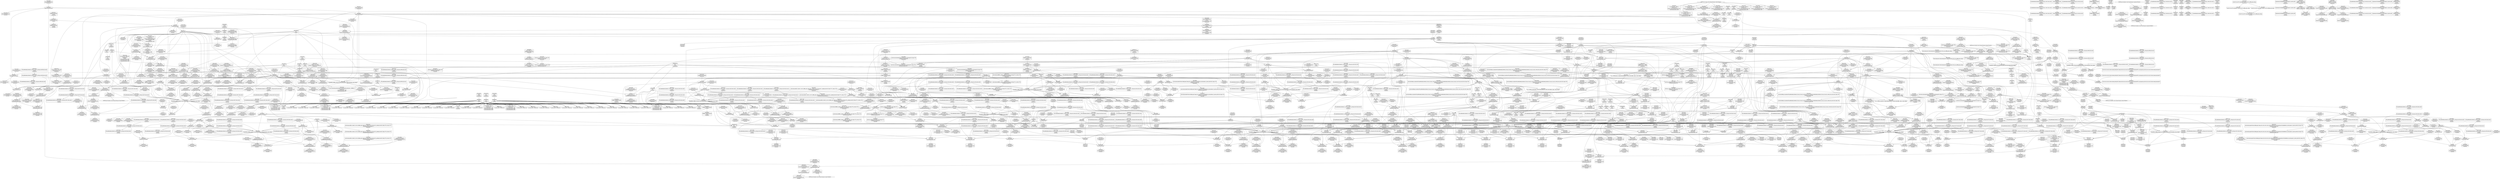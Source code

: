digraph {
	CE0x43d43a0 [shape=record,shape=Mrecord,label="{CE0x43d43a0|selinux_socket_listen:tmp1}"]
	CE0x45012d0 [shape=record,shape=Mrecord,label="{CE0x45012d0|__preempt_count_sub:tmp7|./arch/x86/include/asm/preempt.h,78|*SummSink*}"]
	CE0x4448a10 [shape=record,shape=Mrecord,label="{CE0x4448a10|task_sid:tmp15|security/selinux/hooks.c,208|*SummSource*}"]
	CE0x445b5a0 [shape=record,shape=Mrecord,label="{CE0x445b5a0|i64_56|*Constant*|*SummSource*}"]
	CE0x446d0b0 [shape=record,shape=Mrecord,label="{CE0x446d0b0|0:_i8,_:_GCMR_task_sid.__warned_internal_global_i8_0,_section_.data.unlikely_,_align_1:_elem_0:default:}"]
	CE0x44c27e0 [shape=record,shape=Mrecord,label="{CE0x44c27e0|i8*_getelementptr_inbounds_(_44_x_i8_,_44_x_i8_*_.str47,_i32_0,_i32_0)|*Constant*}"]
	CE0x4461ee0 [shape=record,shape=Mrecord,label="{CE0x4461ee0|sock_has_perm:tmp5|security/selinux/hooks.c,3966|*SummSource*}"]
	CE0x44759f0 [shape=record,shape=Mrecord,label="{CE0x44759f0|rcu_read_unlock:tmp17|include/linux/rcupdate.h,933|*SummSink*}"]
	CE0x43eb420 [shape=record,shape=Mrecord,label="{CE0x43eb420|32:_%struct.sock*,_:_CRE_24,32_|*MultipleSource*|Function::selinux_socket_listen&Arg::sock::|security/selinux/hooks.c,4189}"]
	CE0x44b9570 [shape=record,shape=Mrecord,label="{CE0x44b9570|GLOBAL:__preempt_count_add|*Constant*}"]
	CE0x453a950 [shape=record,shape=Mrecord,label="{CE0x453a950|__preempt_count_sub:bb|*SummSink*}"]
	CE0x44737f0 [shape=record,shape=Mrecord,label="{CE0x44737f0|GLOBAL:task_sid.__warned|Global_var:task_sid.__warned|*SummSource*}"]
	CE0x4448a80 [shape=record,shape=Mrecord,label="{CE0x4448a80|task_sid:tmp15|security/selinux/hooks.c,208|*SummSink*}"]
	CE0x4497f40 [shape=record,shape=Mrecord,label="{CE0x4497f40|rcu_read_lock:tmp|*SummSink*}"]
	CE0x4454360 [shape=record,shape=Mrecord,label="{CE0x4454360|sock_has_perm:sid5|security/selinux/hooks.c,3976}"]
	CE0x44eb590 [shape=record,shape=Mrecord,label="{CE0x44eb590|_call_void_asm_addl_$1,_%gs:$0_,_*m,ri,*m,_dirflag_,_fpsr_,_flags_(i32*___preempt_count,_i32_%sub,_i32*___preempt_count)_#3,_!dbg_!27717,_!srcloc_!27718|./arch/x86/include/asm/preempt.h,77}"]
	CE0x55fcb30 [shape=record,shape=Mrecord,label="{CE0x55fcb30|selinux_socket_listen:tmp4|*LoadInst*|security/selinux/hooks.c,4189|*SummSink*}"]
	CE0x4459a50 [shape=record,shape=Mrecord,label="{CE0x4459a50|8:_%struct.sock*,_:_SCME_34,35_}"]
	CE0x4443a10 [shape=record,shape=Mrecord,label="{CE0x4443a10|sock_has_perm:tmp2|*LoadInst*|security/selinux/hooks.c,3964}"]
	CE0x441a290 [shape=record,shape=Mrecord,label="{CE0x441a290|_call_void_mcount()_#3}"]
	CE0x4420ae0 [shape=record,shape=Mrecord,label="{CE0x4420ae0|0:_i8,_8:_%struct.lsm_network_audit*,_24:_%struct.selinux_audit_data*,_:_SCMRE_0,1_|*MultipleSource*|security/selinux/hooks.c, 3965|security/selinux/hooks.c,3972}"]
	CE0x4480110 [shape=record,shape=Mrecord,label="{CE0x4480110|i64*_getelementptr_inbounds_(_4_x_i64_,_4_x_i64_*___llvm_gcov_ctr135,_i64_0,_i64_2)|*Constant*}"]
	CE0x44b9400 [shape=record,shape=Mrecord,label="{CE0x44b9400|_call_void___preempt_count_add(i32_1)_#10,_!dbg_!27711|include/linux/rcupdate.h,239|*SummSink*}"]
	CE0x4446c90 [shape=record,shape=Mrecord,label="{CE0x4446c90|i64*_getelementptr_inbounds_(_13_x_i64_,_13_x_i64_*___llvm_gcov_ctr126,_i64_0,_i64_10)|*Constant*}"]
	CE0x4401700 [shape=record,shape=Mrecord,label="{CE0x4401700|rcu_read_unlock:do.end|*SummSink*}"]
	CE0x4414770 [shape=record,shape=Mrecord,label="{CE0x4414770|_call_void_mcount()_#3}"]
	CE0x44c0a70 [shape=record,shape=Mrecord,label="{CE0x44c0a70|rcu_read_unlock:tmp|*SummSource*}"]
	CE0x43d4920 [shape=record,shape=Mrecord,label="{CE0x43d4920|_call_void_mcount()_#3|*SummSource*}"]
	CE0x43d35b0 [shape=record,shape=Mrecord,label="{CE0x43d35b0|i64_4|*Constant*|*SummSource*}"]
	CE0x44e66b0 [shape=record,shape=Mrecord,label="{CE0x44e66b0|rcu_lock_release:tmp7|*SummSink*}"]
	CE0x44fb060 [shape=record,shape=Mrecord,label="{CE0x44fb060|%struct.lockdep_map*_null|*Constant*}"]
	CE0x43dc130 [shape=record,shape=Mrecord,label="{CE0x43dc130|get_current:tmp2|*SummSink*}"]
	CE0x4444120 [shape=record,shape=Mrecord,label="{CE0x4444120|task_sid:tmp19|security/selinux/hooks.c,208|*SummSource*}"]
	CE0x4414440 [shape=record,shape=Mrecord,label="{CE0x4414440|rcu_read_lock:tmp5|include/linux/rcupdate.h,882|*SummSink*}"]
	CE0x449f5a0 [shape=record,shape=Mrecord,label="{CE0x449f5a0|rcu_read_lock:tmp16|include/linux/rcupdate.h,882|*SummSource*}"]
	CE0x44c35d0 [shape=record,shape=Mrecord,label="{CE0x44c35d0|rcu_read_unlock:tmp19|include/linux/rcupdate.h,933|*SummSink*}"]
	CE0x453c6a0 [shape=record,shape=Mrecord,label="{CE0x453c6a0|__preempt_count_sub:tmp1|*SummSource*}"]
	CE0x4472290 [shape=record,shape=Mrecord,label="{CE0x4472290|rcu_read_lock:tobool1|include/linux/rcupdate.h,882|*SummSource*}"]
	CE0x44fb6f0 [shape=record,shape=Mrecord,label="{CE0x44fb6f0|%struct.lockdep_map*_null|*Constant*|*SummSink*}"]
	CE0x4462060 [shape=record,shape=Mrecord,label="{CE0x4462060|sock_has_perm:tmp5|security/selinux/hooks.c,3966|*SummSink*}"]
	CE0x4475980 [shape=record,shape=Mrecord,label="{CE0x4475980|rcu_read_unlock:tmp17|include/linux/rcupdate.h,933|*SummSource*}"]
	CE0x44fcd00 [shape=record,shape=Mrecord,label="{CE0x44fcd00|_call_void_mcount()_#3}"]
	CE0x44476a0 [shape=record,shape=Mrecord,label="{CE0x44476a0|i8*_getelementptr_inbounds_(_25_x_i8_,_25_x_i8_*_.str3,_i32_0,_i32_0)|*Constant*|*SummSource*}"]
	CE0x44e7960 [shape=record,shape=Mrecord,label="{CE0x44e7960|i64*_getelementptr_inbounds_(_4_x_i64_,_4_x_i64_*___llvm_gcov_ctr130,_i64_0,_i64_3)|*Constant*|*SummSource*}"]
	CE0x44ff420 [shape=record,shape=Mrecord,label="{CE0x44ff420|i64*_getelementptr_inbounds_(_4_x_i64_,_4_x_i64_*___llvm_gcov_ctr135,_i64_0,_i64_3)|*Constant*|*SummSink*}"]
	CE0x449be70 [shape=record,shape=Mrecord,label="{CE0x449be70|GLOBAL:rcu_read_lock.__warned|Global_var:rcu_read_lock.__warned|*SummSink*}"]
	CE0x44b4030 [shape=record,shape=Mrecord,label="{CE0x44b4030|rcu_read_unlock:tobool1|include/linux/rcupdate.h,933|*SummSink*}"]
	CE0x44227b0 [shape=record,shape=Mrecord,label="{CE0x44227b0|i64*_getelementptr_inbounds_(_6_x_i64_,_6_x_i64_*___llvm_gcov_ctr327,_i64_0,_i64_5)|*Constant*|*SummSink*}"]
	CE0x44fedd0 [shape=record,shape=Mrecord,label="{CE0x44fedd0|__preempt_count_add:tmp5|./arch/x86/include/asm/preempt.h,72|*SummSink*}"]
	CE0x4497740 [shape=record,shape=Mrecord,label="{CE0x4497740|rcu_read_lock:tmp4|include/linux/rcupdate.h,882|*SummSink*}"]
	CE0x44b5c30 [shape=record,shape=Mrecord,label="{CE0x44b5c30|__rcu_read_lock:tmp7|include/linux/rcupdate.h,240|*SummSink*}"]
	CE0x4447980 [shape=record,shape=Mrecord,label="{CE0x4447980|GLOBAL:lockdep_rcu_suspicious|*Constant*}"]
	CE0x448aaa0 [shape=record,shape=Mrecord,label="{CE0x448aaa0|rcu_lock_acquire:tmp}"]
	CE0x43d8d20 [shape=record,shape=Mrecord,label="{CE0x43d8d20|i64*_getelementptr_inbounds_(_4_x_i64_,_4_x_i64_*___llvm_gcov_ctr133,_i64_0,_i64_3)|*Constant*}"]
	CE0x43e18e0 [shape=record,shape=Mrecord,label="{CE0x43e18e0|sock_has_perm:sid|security/selinux/hooks.c,3969|*SummSource*}"]
	CE0x4482150 [shape=record,shape=Mrecord,label="{CE0x4482150|__preempt_count_sub:bb}"]
	CE0x43ecd20 [shape=record,shape=Mrecord,label="{CE0x43ecd20|avc_has_perm:tsid|Function::avc_has_perm&Arg::tsid::}"]
	CE0x44c3b00 [shape=record,shape=Mrecord,label="{CE0x44c3b00|rcu_read_unlock:tmp20|include/linux/rcupdate.h,933|*SummSink*}"]
	CE0x44e6fc0 [shape=record,shape=Mrecord,label="{CE0x44e6fc0|__preempt_count_sub:entry|*SummSink*}"]
	CE0x43cba60 [shape=record,shape=Mrecord,label="{CE0x43cba60|selinux_socket_listen:call1|security/selinux/hooks.c,4189}"]
	CE0x5f10d50 [shape=record,shape=Mrecord,label="{CE0x5f10d50|sock_has_perm:entry|*SummSource*}"]
	CE0x43ea8f0 [shape=record,shape=Mrecord,label="{CE0x43ea8f0|sock_has_perm:task|Function::sock_has_perm&Arg::task::|*SummSink*}"]
	CE0x448a890 [shape=record,shape=Mrecord,label="{CE0x448a890|rcu_lock_release:tmp2|*SummSource*}"]
	CE0x446a1b0 [shape=record,shape=Mrecord,label="{CE0x446a1b0|GLOBAL:__rcu_read_lock|*Constant*}"]
	CE0x44e5e80 [shape=record,shape=Mrecord,label="{CE0x44e5e80|rcu_lock_release:tmp6}"]
	CE0x43ec7e0 [shape=record,shape=Mrecord,label="{CE0x43ec7e0|GLOBAL:current_task|Global_var:current_task}"]
	CE0x44997f0 [shape=record,shape=Mrecord,label="{CE0x44997f0|rcu_read_unlock:tmp10|include/linux/rcupdate.h,933}"]
	CE0x4489840 [shape=record,shape=Mrecord,label="{CE0x4489840|__rcu_read_lock:tmp2|*SummSource*}"]
	CE0x4495120 [shape=record,shape=Mrecord,label="{CE0x4495120|_call_void_lock_release(%struct.lockdep_map*_%map,_i32_1,_i64_ptrtoint_(i8*_blockaddress(_rcu_lock_release,_%__here)_to_i64))_#10,_!dbg_!27716|include/linux/rcupdate.h,423|*SummSink*}"]
	CE0x445f9a0 [shape=record,shape=Mrecord,label="{CE0x445f9a0|GLOBAL:__llvm_gcov_ctr327|Global_var:__llvm_gcov_ctr327|*SummSink*}"]
	CE0x4500580 [shape=record,shape=Mrecord,label="{CE0x4500580|i64*_getelementptr_inbounds_(_4_x_i64_,_4_x_i64_*___llvm_gcov_ctr135,_i64_0,_i64_1)|*Constant*|*SummSource*}"]
	CE0x4456ec0 [shape=record,shape=Mrecord,label="{CE0x4456ec0|rcu_read_lock:tmp11|include/linux/rcupdate.h,882|*SummSink*}"]
	CE0x4481f90 [shape=record,shape=Mrecord,label="{CE0x4481f90|__preempt_count_sub:do.body|*SummSink*}"]
	CE0x44fc7f0 [shape=record,shape=Mrecord,label="{CE0x44fc7f0|_call_void_mcount()_#3}"]
	CE0x44c0120 [shape=record,shape=Mrecord,label="{CE0x44c0120|rcu_read_unlock:bb|*SummSink*}"]
	CE0x441a500 [shape=record,shape=Mrecord,label="{CE0x441a500|sock_has_perm:if.end|*SummSource*}"]
	CE0x43dce20 [shape=record,shape=Mrecord,label="{CE0x43dce20|i64*_getelementptr_inbounds_(_2_x_i64_,_2_x_i64_*___llvm_gcov_ctr98,_i64_0,_i64_1)|*Constant*|*SummSource*}"]
	CE0x448b3f0 [shape=record,shape=Mrecord,label="{CE0x448b3f0|i64*_getelementptr_inbounds_(_4_x_i64_,_4_x_i64_*___llvm_gcov_ctr128,_i64_0,_i64_0)|*Constant*|*SummSink*}"]
	CE0x44f9980 [shape=record,shape=Mrecord,label="{CE0x44f9980|i8*_undef|*Constant*}"]
	CE0x445be80 [shape=record,shape=Mrecord,label="{CE0x445be80|task_sid:task|Function::task_sid&Arg::task::|*SummSink*}"]
	CE0x43d2b40 [shape=record,shape=Mrecord,label="{CE0x43d2b40|task_sid:bb|*SummSource*}"]
	CE0x44b9b30 [shape=record,shape=Mrecord,label="{CE0x44b9b30|i64*_getelementptr_inbounds_(_4_x_i64_,_4_x_i64_*___llvm_gcov_ctr133,_i64_0,_i64_1)|*Constant*}"]
	CE0x441fd10 [shape=record,shape=Mrecord,label="{CE0x441fd10|sock_has_perm:tmp13|security/selinux/hooks.c,3972|*SummSink*}"]
	CE0x4461d80 [shape=record,shape=Mrecord,label="{CE0x4461d80|sock_has_perm:tmp5|security/selinux/hooks.c,3966}"]
	CE0x43ee1a0 [shape=record,shape=Mrecord,label="{CE0x43ee1a0|rcu_read_lock:if.end|*SummSource*}"]
	CE0x4473ba0 [shape=record,shape=Mrecord,label="{CE0x4473ba0|cred_sid:tmp4|*LoadInst*|security/selinux/hooks.c,196|*SummSource*}"]
	CE0x44fd6d0 [shape=record,shape=Mrecord,label="{CE0x44fd6d0|rcu_lock_release:bb|*SummSink*}"]
	CE0x43f4d30 [shape=record,shape=Mrecord,label="{CE0x43f4d30|i32_59|*Constant*|*SummSink*}"]
	CE0x43d3540 [shape=record,shape=Mrecord,label="{CE0x43d3540|i64_4|*Constant*}"]
	CE0x445a170 [shape=record,shape=Mrecord,label="{CE0x445a170|8:_%struct.sock*,_:_SCME_40,41_}"]
	CE0x44ef8c0 [shape=record,shape=Mrecord,label="{CE0x44ef8c0|__rcu_read_unlock:tmp6|include/linux/rcupdate.h,245|*SummSource*}"]
	CE0x44748b0 [shape=record,shape=Mrecord,label="{CE0x44748b0|task_sid:bb|*SummSink*}"]
	CE0x44f8750 [shape=record,shape=Mrecord,label="{CE0x44f8750|__preempt_count_add:tmp4|./arch/x86/include/asm/preempt.h,72|*SummSource*}"]
	CE0x44bca90 [shape=record,shape=Mrecord,label="{CE0x44bca90|rcu_lock_release:tmp|*SummSource*}"]
	CE0x44b42d0 [shape=record,shape=Mrecord,label="{CE0x44b42d0|rcu_read_unlock:tmp9|include/linux/rcupdate.h,933|*SummSource*}"]
	CE0x4454980 [shape=record,shape=Mrecord,label="{CE0x4454980|sock_has_perm:sclass|security/selinux/hooks.c,3976|*SummSource*}"]
	CE0x44588e0 [shape=record,shape=Mrecord,label="{CE0x44588e0|rcu_read_lock:tmp1|*SummSource*}"]
	CE0x446de90 [shape=record,shape=Mrecord,label="{CE0x446de90|i32_77|*Constant*|*SummSource*}"]
	CE0x44a9a80 [shape=record,shape=Mrecord,label="{CE0x44a9a80|_call_void_lockdep_rcu_suspicious(i8*_getelementptr_inbounds_(_25_x_i8_,_25_x_i8_*_.str45,_i32_0,_i32_0),_i32_883,_i8*_getelementptr_inbounds_(_42_x_i8_,_42_x_i8_*_.str46,_i32_0,_i32_0))_#10,_!dbg_!27728|include/linux/rcupdate.h,882|*SummSink*}"]
	CE0x45036f0 [shape=record,shape=Mrecord,label="{CE0x45036f0|__rcu_read_unlock:tmp1|*SummSource*}"]
	CE0x43e2a30 [shape=record,shape=Mrecord,label="{CE0x43e2a30|sock_has_perm:sk_security|security/selinux/hooks.c,3964|*SummSource*}"]
	CE0x43e6b30 [shape=record,shape=Mrecord,label="{CE0x43e6b30|avc_has_perm:requested|Function::avc_has_perm&Arg::requested::}"]
	CE0x44bcc60 [shape=record,shape=Mrecord,label="{CE0x44bcc60|rcu_read_unlock:tmp2}"]
	CE0x449cd50 [shape=record,shape=Mrecord,label="{CE0x449cd50|GLOBAL:__preempt_count_sub|*Constant*}"]
	CE0x445ee30 [shape=record,shape=Mrecord,label="{CE0x445ee30|sock_has_perm:cmp|security/selinux/hooks.c,3969|*SummSink*}"]
	CE0x44ab310 [shape=record,shape=Mrecord,label="{CE0x44ab310|i8*_getelementptr_inbounds_(_42_x_i8_,_42_x_i8_*_.str46,_i32_0,_i32_0)|*Constant*|*SummSource*}"]
	CE0x4448b50 [shape=record,shape=Mrecord,label="{CE0x4448b50|task_sid:tmp17|security/selinux/hooks.c,208}"]
	CE0x44f92c0 [shape=record,shape=Mrecord,label="{CE0x44f92c0|_call_void_mcount()_#3}"]
	CE0x4487f60 [shape=record,shape=Mrecord,label="{CE0x4487f60|_call_void___rcu_read_unlock()_#10,_!dbg_!27734|include/linux/rcupdate.h,937}"]
	CE0x449d1d0 [shape=record,shape=Mrecord,label="{CE0x449d1d0|i64*_getelementptr_inbounds_(_4_x_i64_,_4_x_i64_*___llvm_gcov_ctr128,_i64_0,_i64_3)|*Constant*|*SummSource*}"]
	CE0x44e6be0 [shape=record,shape=Mrecord,label="{CE0x44e6be0|__rcu_read_unlock:bb|*SummSink*}"]
	CE0x444c860 [shape=record,shape=Mrecord,label="{CE0x444c860|GLOBAL:cred_sid|*Constant*}"]
	CE0x446df00 [shape=record,shape=Mrecord,label="{CE0x446df00|i32_77|*Constant*|*SummSink*}"]
	CE0x43ef1e0 [shape=record,shape=Mrecord,label="{CE0x43ef1e0|COLLAPSED:_GCMRE___llvm_gcov_ctr127_internal_global_11_x_i64_zeroinitializer:_elem_0:default:}"]
	CE0x444c0b0 [shape=record,shape=Mrecord,label="{CE0x444c0b0|task_sid:tmp26|security/selinux/hooks.c,208|*SummSource*}"]
	CE0x446bdc0 [shape=record,shape=Mrecord,label="{CE0x446bdc0|__rcu_read_lock:entry}"]
	CE0x44e6640 [shape=record,shape=Mrecord,label="{CE0x44e6640|rcu_lock_release:tmp7|*SummSource*}"]
	CE0x440b530 [shape=record,shape=Mrecord,label="{CE0x440b530|sock_has_perm:perms|Function::sock_has_perm&Arg::perms::|*SummSink*}"]
	CE0x4502780 [shape=record,shape=Mrecord,label="{CE0x4502780|i64*_getelementptr_inbounds_(_4_x_i64_,_4_x_i64_*___llvm_gcov_ctr134,_i64_0,_i64_1)|*Constant*|*SummSink*}"]
	CE0x4470a60 [shape=record,shape=Mrecord,label="{CE0x4470a60|i64*_getelementptr_inbounds_(_13_x_i64_,_13_x_i64_*___llvm_gcov_ctr126,_i64_0,_i64_1)|*Constant*}"]
	CE0x44b02f0 [shape=record,shape=Mrecord,label="{CE0x44b02f0|rcu_read_unlock:do.end}"]
	CE0x44c2850 [shape=record,shape=Mrecord,label="{CE0x44c2850|i8*_getelementptr_inbounds_(_44_x_i8_,_44_x_i8_*_.str47,_i32_0,_i32_0)|*Constant*|*SummSource*}"]
	CE0x43fdc00 [shape=record,shape=Mrecord,label="{CE0x43fdc00|rcu_read_lock:tmp13|include/linux/rcupdate.h,882}"]
	CE0x446f900 [shape=record,shape=Mrecord,label="{CE0x446f900|task_sid:tmp3}"]
	CE0x4475f20 [shape=record,shape=Mrecord,label="{CE0x4475f20|cred_sid:tmp1|*SummSource*}"]
	CE0x44bdd80 [shape=record,shape=Mrecord,label="{CE0x44bdd80|rcu_read_unlock:tmp15|include/linux/rcupdate.h,933|*SummSource*}"]
	CE0x446b620 [shape=record,shape=Mrecord,label="{CE0x446b620|_call_void_mcount()_#3|*SummSink*}"]
	CE0x446a510 [shape=record,shape=Mrecord,label="{CE0x446a510|_ret_void,_!dbg_!27735|include/linux/rcupdate.h,884|*SummSink*}"]
	CE0x44894f0 [shape=record,shape=Mrecord,label="{CE0x44894f0|__rcu_read_lock:do.end|*SummSink*}"]
	CE0x44c0030 [shape=record,shape=Mrecord,label="{CE0x44c0030|rcu_read_unlock:bb|*SummSource*}"]
	CE0x44be8d0 [shape=record,shape=Mrecord,label="{CE0x44be8d0|__rcu_read_unlock:tmp5|include/linux/rcupdate.h,244|*SummSource*}"]
	CE0x44ff110 [shape=record,shape=Mrecord,label="{CE0x44ff110|rcu_lock_release:bb|*SummSource*}"]
	CE0x44fbe70 [shape=record,shape=Mrecord,label="{CE0x44fbe70|i64*_getelementptr_inbounds_(_4_x_i64_,_4_x_i64_*___llvm_gcov_ctr134,_i64_0,_i64_0)|*Constant*|*SummSource*}"]
	CE0x4477b90 [shape=record,shape=Mrecord,label="{CE0x4477b90|i64*_getelementptr_inbounds_(_13_x_i64_,_13_x_i64_*___llvm_gcov_ctr126,_i64_0,_i64_0)|*Constant*|*SummSink*}"]
	CE0x4400690 [shape=record,shape=Mrecord,label="{CE0x4400690|sock_has_perm:net|security/selinux/hooks.c, 3966|*SummSink*}"]
	CE0x4457f20 [shape=record,shape=Mrecord,label="{CE0x4457f20|8:_%struct.sock*,_:_SCME_0,4_|*MultipleSource*|security/selinux/hooks.c, 3966|security/selinux/hooks.c,3966|security/selinux/hooks.c,3966}"]
	CE0x44b3460 [shape=record,shape=Mrecord,label="{CE0x44b3460|i64*_getelementptr_inbounds_(_11_x_i64_,_11_x_i64_*___llvm_gcov_ctr132,_i64_0,_i64_1)|*Constant*|*SummSink*}"]
	CE0x445a3d0 [shape=record,shape=Mrecord,label="{CE0x445a3d0|8:_%struct.sock*,_:_SCME_42,43_}"]
	CE0x44a01e0 [shape=record,shape=Mrecord,label="{CE0x44a01e0|rcu_read_lock:tmp17|include/linux/rcupdate.h,882}"]
	CE0x44589f0 [shape=record,shape=Mrecord,label="{CE0x44589f0|i64*_getelementptr_inbounds_(_11_x_i64_,_11_x_i64_*___llvm_gcov_ctr127,_i64_0,_i64_1)|*Constant*}"]
	CE0x4518cb0 [shape=record,shape=Mrecord,label="{CE0x4518cb0|__preempt_count_sub:tmp4|./arch/x86/include/asm/preempt.h,77}"]
	CE0x44c0990 [shape=record,shape=Mrecord,label="{CE0x44c0990|rcu_read_unlock:tmp}"]
	CE0x43e6310 [shape=record,shape=Mrecord,label="{CE0x43e6310|sock_has_perm:if.then|*SummSink*}"]
	CE0x4470d40 [shape=record,shape=Mrecord,label="{CE0x4470d40|_call_void___rcu_read_lock()_#10,_!dbg_!27710|include/linux/rcupdate.h,879|*SummSink*}"]
	CE0x4492c60 [shape=record,shape=Mrecord,label="{CE0x4492c60|rcu_lock_release:tmp4|include/linux/rcupdate.h,423|*SummSink*}"]
	CE0x4415cc0 [shape=record,shape=Mrecord,label="{CE0x4415cc0|8:_%struct.sock*,_:_SCME_18,20_|*MultipleSource*|security/selinux/hooks.c, 3966|security/selinux/hooks.c,3966|security/selinux/hooks.c,3966}"]
	CE0x4455f80 [shape=record,shape=Mrecord,label="{CE0x4455f80|avc_has_perm:entry}"]
	CE0x44fd790 [shape=record,shape=Mrecord,label="{CE0x44fd790|rcu_lock_release:indirectgoto}"]
	CE0x44985f0 [shape=record,shape=Mrecord,label="{CE0x44985f0|0:_i32,_4:_i32,_8:_i32,_12:_i32,_:_CMRE_4,8_|*MultipleSource*|security/selinux/hooks.c,196|*LoadInst*|security/selinux/hooks.c,196|security/selinux/hooks.c,197}"]
	CE0x4517360 [shape=record,shape=Mrecord,label="{CE0x4517360|i64*_getelementptr_inbounds_(_4_x_i64_,_4_x_i64_*___llvm_gcov_ctr135,_i64_0,_i64_1)|*Constant*|*SummSink*}"]
	CE0x4461510 [shape=record,shape=Mrecord,label="{CE0x4461510|i64*_getelementptr_inbounds_(_6_x_i64_,_6_x_i64_*___llvm_gcov_ctr327,_i64_0,_i64_4)|*Constant*|*SummSource*}"]
	CE0x44feb80 [shape=record,shape=Mrecord,label="{CE0x44feb80|i64*_getelementptr_inbounds_(_4_x_i64_,_4_x_i64_*___llvm_gcov_ctr133,_i64_0,_i64_2)|*Constant*}"]
	CE0x4448f80 [shape=record,shape=Mrecord,label="{CE0x4448f80|task_sid:tmp16|security/selinux/hooks.c,208|*SummSink*}"]
	CE0x448fe90 [shape=record,shape=Mrecord,label="{CE0x448fe90|i64_1|*Constant*}"]
	CE0x4529a50 [shape=record,shape=Mrecord,label="{CE0x4529a50|__preempt_count_sub:tmp6|./arch/x86/include/asm/preempt.h,78|*SummSink*}"]
	CE0x445a9c0 [shape=record,shape=Mrecord,label="{CE0x445a9c0|8:_%struct.sock*,_:_SCME_47,48_}"]
	CE0x44afc20 [shape=record,shape=Mrecord,label="{CE0x44afc20|rcu_read_unlock:tmp12|include/linux/rcupdate.h,933}"]
	CE0x44a0a90 [shape=record,shape=Mrecord,label="{CE0x44a0a90|i8_1|*Constant*}"]
	CE0x4414ae0 [shape=record,shape=Mrecord,label="{CE0x4414ae0|GLOBAL:rcu_read_lock|*Constant*}"]
	CE0x4489ec0 [shape=record,shape=Mrecord,label="{CE0x4489ec0|__preempt_count_add:tmp6|./arch/x86/include/asm/preempt.h,73|*SummSource*}"]
	CE0x44b2810 [shape=record,shape=Mrecord,label="{CE0x44b2810|_call_void_asm_sideeffect_,_memory_,_dirflag_,_fpsr_,_flags_()_#3,_!dbg_!27714,_!srcloc_!27715|include/linux/rcupdate.h,239|*SummSink*}"]
	CE0x43ea6e0 [shape=record,shape=Mrecord,label="{CE0x43ea6e0|COLLAPSED:_GCMRE___llvm_gcov_ctr98_internal_global_2_x_i64_zeroinitializer:_elem_0:default:}"]
	CE0x446cdf0 [shape=record,shape=Mrecord,label="{CE0x446cdf0|_call_void_mcount()_#3}"]
	CE0x4475aa0 [shape=record,shape=Mrecord,label="{CE0x4475aa0|task_sid:tmp4|*LoadInst*|security/selinux/hooks.c,208|*SummSink*}"]
	CE0x445f330 [shape=record,shape=Mrecord,label="{CE0x445f330|sock_has_perm:tmp7|security/selinux/hooks.c,3969}"]
	CE0x449f890 [shape=record,shape=Mrecord,label="{CE0x449f890|i64*_getelementptr_inbounds_(_11_x_i64_,_11_x_i64_*___llvm_gcov_ctr127,_i64_0,_i64_8)|*Constant*}"]
	CE0x43d1010 [shape=record,shape=Mrecord,label="{CE0x43d1010|selinux_socket_listen:sk|security/selinux/hooks.c,4189|*SummSource*}"]
	CE0x447cc60 [shape=record,shape=Mrecord,label="{CE0x447cc60|i64_7|*Constant*}"]
	CE0x445ac20 [shape=record,shape=Mrecord,label="{CE0x445ac20|8:_%struct.sock*,_:_SCME_49,50_}"]
	CE0x4446d00 [shape=record,shape=Mrecord,label="{CE0x4446d00|task_sid:tmp23|security/selinux/hooks.c,208}"]
	CE0x43e9160 [shape=record,shape=Mrecord,label="{CE0x43e9160|i64*_getelementptr_inbounds_(_2_x_i64_,_2_x_i64_*___llvm_gcov_ctr98,_i64_0,_i64_0)|*Constant*|*SummSink*}"]
	CE0x44e4930 [shape=record,shape=Mrecord,label="{CE0x44e4930|__rcu_read_unlock:tmp7|include/linux/rcupdate.h,245|*SummSink*}"]
	CE0x44a11f0 [shape=record,shape=Mrecord,label="{CE0x44a11f0|GLOBAL:__llvm_gcov_ctr132|Global_var:__llvm_gcov_ctr132|*SummSource*}"]
	CE0x44fe580 [shape=record,shape=Mrecord,label="{CE0x44fe580|__preempt_count_add:tmp7|./arch/x86/include/asm/preempt.h,73}"]
	CE0x4455420 [shape=record,shape=Mrecord,label="{CE0x4455420|i32_4|*Constant*|*SummSink*}"]
	CE0x44acfc0 [shape=record,shape=Mrecord,label="{CE0x44acfc0|i64*_getelementptr_inbounds_(_11_x_i64_,_11_x_i64_*___llvm_gcov_ctr127,_i64_0,_i64_10)|*Constant*|*SummSource*}"]
	CE0x4448360 [shape=record,shape=Mrecord,label="{CE0x4448360|task_sid:tmp14|security/selinux/hooks.c,208}"]
	CE0x44f7c40 [shape=record,shape=Mrecord,label="{CE0x44f7c40|__preempt_count_sub:tmp3|*SummSink*}"]
	CE0x44b5990 [shape=record,shape=Mrecord,label="{CE0x44b5990|__rcu_read_lock:tmp7|include/linux/rcupdate.h,240}"]
	CE0x445c100 [shape=record,shape=Mrecord,label="{CE0x445c100|_ret_i32_%call7,_!dbg_!27749|security/selinux/hooks.c,210|*SummSource*}"]
	CE0x44bfdf0 [shape=record,shape=Mrecord,label="{CE0x44bfdf0|rcu_read_unlock:if.end|*SummSink*}"]
	CE0x446d9e0 [shape=record,shape=Mrecord,label="{CE0x446d9e0|rcu_read_unlock:tmp5|include/linux/rcupdate.h,933}"]
	CE0x43ceae0 [shape=record,shape=Mrecord,label="{CE0x43ceae0|selinux_socket_listen:tmp}"]
	CE0x449ae10 [shape=record,shape=Mrecord,label="{CE0x449ae10|GLOBAL:rcu_lock_acquire|*Constant*|*SummSource*}"]
	CE0x4475280 [shape=record,shape=Mrecord,label="{CE0x4475280|i64*_getelementptr_inbounds_(_11_x_i64_,_11_x_i64_*___llvm_gcov_ctr132,_i64_0,_i64_8)|*Constant*|*SummSource*}"]
	CE0x44bfb80 [shape=record,shape=Mrecord,label="{CE0x44bfb80|rcu_read_unlock:do.body|*SummSink*}"]
	CE0x446db00 [shape=record,shape=Mrecord,label="{CE0x446db00|GLOBAL:__llvm_gcov_ctr132|Global_var:__llvm_gcov_ctr132}"]
	CE0x43dd200 [shape=record,shape=Mrecord,label="{CE0x43dd200|i32_5|*Constant*}"]
	CE0x43fd960 [shape=record,shape=Mrecord,label="{CE0x43fd960|sock_has_perm:tmp20|security/selinux/hooks.c,3977}"]
	CE0x44184e0 [shape=record,shape=Mrecord,label="{CE0x44184e0|_call_void_mcount()_#3|*SummSink*}"]
	CE0x43ea250 [shape=record,shape=Mrecord,label="{CE0x43ea250|_call_void_mcount()_#3|*SummSource*}"]
	CE0x44e4cb0 [shape=record,shape=Mrecord,label="{CE0x44e4cb0|__preempt_count_add:bb|*SummSink*}"]
	CE0x44ac2d0 [shape=record,shape=Mrecord,label="{CE0x44ac2d0|rcu_read_lock:tmp20|include/linux/rcupdate.h,882}"]
	CE0x43d1900 [shape=record,shape=Mrecord,label="{CE0x43d1900|COLLAPSED:_GCMRE___llvm_gcov_ctr359_internal_global_2_x_i64_zeroinitializer:_elem_0:default:}"]
	CE0x4492980 [shape=record,shape=Mrecord,label="{CE0x4492980|i64*_getelementptr_inbounds_(_4_x_i64_,_4_x_i64_*___llvm_gcov_ctr133,_i64_0,_i64_2)|*Constant*|*SummSink*}"]
	CE0x44fce90 [shape=record,shape=Mrecord,label="{CE0x44fce90|rcu_lock_acquire:tmp2|*SummSink*}"]
	CE0x43dd270 [shape=record,shape=Mrecord,label="{CE0x43dd270|get_current:tmp3}"]
	CE0x453a410 [shape=record,shape=Mrecord,label="{CE0x453a410|i64*_getelementptr_inbounds_(_4_x_i64_,_4_x_i64_*___llvm_gcov_ctr135,_i64_0,_i64_0)|*Constant*|*SummSource*}"]
	CE0x4455130 [shape=record,shape=Mrecord,label="{CE0x4455130|i32_4|*Constant*}"]
	CE0x448a820 [shape=record,shape=Mrecord,label="{CE0x448a820|rcu_lock_release:tmp2}"]
	CE0x44f8b80 [shape=record,shape=Mrecord,label="{CE0x44f8b80|__rcu_read_unlock:do.body|*SummSource*}"]
	CE0x4453020 [shape=record,shape=Mrecord,label="{CE0x4453020|sock_has_perm:u2|security/selinux/hooks.c,3974|*SummSource*}"]
	CE0x4464940 [shape=record,shape=Mrecord,label="{CE0x4464940|rcu_read_lock:tmp12|include/linux/rcupdate.h,882|*SummSink*}"]
	CE0x4413610 [shape=record,shape=Mrecord,label="{CE0x4413610|task_sid:tmp8|security/selinux/hooks.c,208}"]
	CE0x4455ab0 [shape=record,shape=Mrecord,label="{CE0x4455ab0|i32_(i32,_i32,_i16,_i32,_%struct.common_audit_data*)*_bitcast_(i32_(i32,_i32,_i16,_i32,_%struct.common_audit_data.495*)*_avc_has_perm_to_i32_(i32,_i32,_i16,_i32,_%struct.common_audit_data*)*)|*Constant*}"]
	CE0x444cd20 [shape=record,shape=Mrecord,label="{CE0x444cd20|task_sid:call7|security/selinux/hooks.c,208|*SummSink*}"]
	CE0x43ee0d0 [shape=record,shape=Mrecord,label="{CE0x43ee0d0|rcu_read_lock:if.end}"]
	CE0x3b160e0 [shape=record,shape=Mrecord,label="{CE0x3b160e0|sock_has_perm:entry|*SummSink*}"]
	CE0x446b5b0 [shape=record,shape=Mrecord,label="{CE0x446b5b0|_call_void_mcount()_#3|*SummSource*}"]
	CE0x44f7d30 [shape=record,shape=Mrecord,label="{CE0x44f7d30|__preempt_count_add:tmp|*SummSink*}"]
	CE0x4454e90 [shape=record,shape=Mrecord,label="{CE0x4454e90|sock_has_perm:tmp16|security/selinux/hooks.c,3976|*SummSource*}"]
	CE0x4453970 [shape=record,shape=Mrecord,label="{CE0x4453970|sock_has_perm:tmp15|security/selinux/hooks.c,3974|*SummSource*}"]
	CE0x44fa5c0 [shape=record,shape=Mrecord,label="{CE0x44fa5c0|rcu_lock_release:indirectgoto|*SummSink*}"]
	CE0x4458470 [shape=record,shape=Mrecord,label="{CE0x4458470|task_sid:do.body|*SummSource*}"]
	CE0x44451e0 [shape=record,shape=Mrecord,label="{CE0x44451e0|i32_208|*Constant*|*SummSink*}"]
	CE0x451a960 [shape=record,shape=Mrecord,label="{CE0x451a960|__rcu_read_unlock:do.body|*SummSink*}"]
	CE0x446d280 [shape=record,shape=Mrecord,label="{CE0x446d280|task_sid:tobool1|security/selinux/hooks.c,208|*SummSource*}"]
	CE0x44a7620 [shape=record,shape=Mrecord,label="{CE0x44a7620|__preempt_count_add:tmp2|*SummSink*}"]
	CE0x4496450 [shape=record,shape=Mrecord,label="{CE0x4496450|GLOBAL:__preempt_count_add|*Constant*|*SummSource*}"]
	CE0x44563e0 [shape=record,shape=Mrecord,label="{CE0x44563e0|rcu_read_lock:tmp9|include/linux/rcupdate.h,882|*SummSource*}"]
	CE0x44aa980 [shape=record,shape=Mrecord,label="{CE0x44aa980|i32_883|*Constant*}"]
	CE0x4452c50 [shape=record,shape=Mrecord,label="{CE0x4452c50|sock_has_perm:net1|security/selinux/hooks.c,3973|*SummSink*}"]
	CE0x451a9f0 [shape=record,shape=Mrecord,label="{CE0x451a9f0|i64*_getelementptr_inbounds_(_4_x_i64_,_4_x_i64_*___llvm_gcov_ctr134,_i64_0,_i64_0)|*Constant*}"]
	CE0x43f24d0 [shape=record,shape=Mrecord,label="{CE0x43f24d0|cred_sid:tmp6|security/selinux/hooks.c,197|*SummSink*}"]
	CE0x43d8880 [shape=record,shape=Mrecord,label="{CE0x43d8880|GLOBAL:lock_release|*Constant*|*SummSink*}"]
	CE0x44b63f0 [shape=record,shape=Mrecord,label="{CE0x44b63f0|rcu_lock_acquire:tmp4|include/linux/rcupdate.h,418}"]
	CE0x44b5da0 [shape=record,shape=Mrecord,label="{CE0x44b5da0|rcu_read_unlock:call|include/linux/rcupdate.h,933}"]
	CE0x44b0790 [shape=record,shape=Mrecord,label="{CE0x44b0790|rcu_lock_acquire:tmp|*SummSink*}"]
	CE0x4491f60 [shape=record,shape=Mrecord,label="{CE0x4491f60|rcu_lock_acquire:bb|*SummSink*}"]
	CE0x449bcf0 [shape=record,shape=Mrecord,label="{CE0x449bcf0|GLOBAL:rcu_read_lock.__warned|Global_var:rcu_read_lock.__warned|*SummSource*}"]
	CE0x4476f10 [shape=record,shape=Mrecord,label="{CE0x4476f10|rcu_read_unlock:tmp6|include/linux/rcupdate.h,933|*SummSink*}"]
	CE0x44bf300 [shape=record,shape=Mrecord,label="{CE0x44bf300|__rcu_read_lock:tmp1|*SummSource*}"]
	CE0x43dd190 [shape=record,shape=Mrecord,label="{CE0x43dd190|selinux_socket_listen:sock|Function::selinux_socket_listen&Arg::sock::|*SummSink*}"]
	CE0x44bb5f0 [shape=record,shape=Mrecord,label="{CE0x44bb5f0|_call_void_lockdep_rcu_suspicious(i8*_getelementptr_inbounds_(_25_x_i8_,_25_x_i8_*_.str45,_i32_0,_i32_0),_i32_934,_i8*_getelementptr_inbounds_(_44_x_i8_,_44_x_i8_*_.str47,_i32_0,_i32_0))_#10,_!dbg_!27726|include/linux/rcupdate.h,933|*SummSource*}"]
	CE0x447fa70 [shape=record,shape=Mrecord,label="{CE0x447fa70|_call_void_mcount()_#3}"]
	CE0x4473cd0 [shape=record,shape=Mrecord,label="{CE0x4473cd0|cred_sid:tmp4|*LoadInst*|security/selinux/hooks.c,196|*SummSink*}"]
	CE0x4456d40 [shape=record,shape=Mrecord,label="{CE0x4456d40|rcu_read_lock:tmp11|include/linux/rcupdate.h,882|*SummSource*}"]
	CE0x44c4170 [shape=record,shape=Mrecord,label="{CE0x44c4170|i64*_getelementptr_inbounds_(_11_x_i64_,_11_x_i64_*___llvm_gcov_ctr132,_i64_0,_i64_10)|*Constant*}"]
	CE0x43e8de0 [shape=record,shape=Mrecord,label="{CE0x43e8de0|i32_0|*Constant*}"]
	CE0x44e5d60 [shape=record,shape=Mrecord,label="{CE0x44e5d60|i64*_getelementptr_inbounds_(_4_x_i64_,_4_x_i64_*___llvm_gcov_ctr133,_i64_0,_i64_3)|*Constant*|*SummSource*}"]
	CE0x4448460 [shape=record,shape=Mrecord,label="{CE0x4448460|task_sid:tmp15|security/selinux/hooks.c,208}"]
	CE0x43cf1c0 [shape=record,shape=Mrecord,label="{CE0x43cf1c0|sock_has_perm:perms|Function::sock_has_perm&Arg::perms::|*SummSource*}"]
	CE0x44518c0 [shape=record,shape=Mrecord,label="{CE0x44518c0|i8_2|*Constant*|*SummSink*}"]
	CE0x4451a00 [shape=record,shape=Mrecord,label="{CE0x4451a00|sock_has_perm:u|security/selinux/hooks.c,3973}"]
	CE0x441a120 [shape=record,shape=Mrecord,label="{CE0x441a120|sock_has_perm:tmp8|security/selinux/hooks.c,3969|*SummSource*}"]
	CE0x4518d20 [shape=record,shape=Mrecord,label="{CE0x4518d20|__preempt_count_sub:tmp4|./arch/x86/include/asm/preempt.h,77|*SummSource*}"]
	CE0x451d2e0 [shape=record,shape=Mrecord,label="{CE0x451d2e0|_call_void_mcount()_#3|*SummSource*}"]
	CE0x447aac0 [shape=record,shape=Mrecord,label="{CE0x447aac0|_ret_void,_!dbg_!27717|include/linux/rcupdate.h,240|*SummSink*}"]
	CE0x4499260 [shape=record,shape=Mrecord,label="{CE0x4499260|GLOBAL:rcu_read_unlock.__warned|Global_var:rcu_read_unlock.__warned|*SummSink*}"]
	CE0x4454650 [shape=record,shape=Mrecord,label="{CE0x4454650|sock_has_perm:sid5|security/selinux/hooks.c,3976|*SummSink*}"]
	CE0x44481b0 [shape=record,shape=Mrecord,label="{CE0x44481b0|i64_6|*Constant*|*SummSource*}"]
	CE0x44e7a80 [shape=record,shape=Mrecord,label="{CE0x44e7a80|rcu_lock_acquire:tmp6}"]
	CE0x4516350 [shape=record,shape=Mrecord,label="{CE0x4516350|__preempt_count_sub:entry|*SummSource*}"]
	CE0x444d890 [shape=record,shape=Mrecord,label="{CE0x444d890|cred_sid:cred|Function::cred_sid&Arg::cred::|*SummSink*}"]
	CE0x444d250 [shape=record,shape=Mrecord,label="{CE0x444d250|GLOBAL:cred_sid|*Constant*|*SummSink*}"]
	CE0x44acc00 [shape=record,shape=Mrecord,label="{CE0x44acc00|i64*_getelementptr_inbounds_(_11_x_i64_,_11_x_i64_*___llvm_gcov_ctr127,_i64_0,_i64_10)|*Constant*}"]
	CE0x44b67a0 [shape=record,shape=Mrecord,label="{CE0x44b67a0|rcu_read_unlock:tmp15|include/linux/rcupdate.h,933}"]
	CE0x44af4c0 [shape=record,shape=Mrecord,label="{CE0x44af4c0|GLOBAL:rcu_read_unlock.__warned|Global_var:rcu_read_unlock.__warned}"]
	CE0x4446830 [shape=record,shape=Mrecord,label="{CE0x4446830|task_sid:tmp21|security/selinux/hooks.c,208|*SummSink*}"]
	CE0x44e7f20 [shape=record,shape=Mrecord,label="{CE0x44e7f20|rcu_lock_acquire:tmp7}"]
	CE0x43fde40 [shape=record,shape=Mrecord,label="{CE0x43fde40|rcu_read_lock:tmp13|include/linux/rcupdate.h,882|*SummSource*}"]
	CE0x4464670 [shape=record,shape=Mrecord,label="{CE0x4464670|rcu_read_lock:tmp12|include/linux/rcupdate.h,882}"]
	CE0x4407f00 [shape=record,shape=Mrecord,label="{CE0x4407f00|get_current:bb}"]
	CE0x4518a30 [shape=record,shape=Mrecord,label="{CE0x4518a30|i64*_getelementptr_inbounds_(_4_x_i64_,_4_x_i64_*___llvm_gcov_ctr135,_i64_0,_i64_0)|*Constant*|*SummSink*}"]
	CE0x4477300 [shape=record,shape=Mrecord,label="{CE0x4477300|task_sid:call|security/selinux/hooks.c,208|*SummSink*}"]
	CE0x444a570 [shape=record,shape=Mrecord,label="{CE0x444a570|task_sid:tmp23|security/selinux/hooks.c,208|*SummSink*}"]
	CE0x4490dd0 [shape=record,shape=Mrecord,label="{CE0x4490dd0|_call_void___preempt_count_sub(i32_1)_#10,_!dbg_!27715|include/linux/rcupdate.h,244|*SummSink*}"]
	CE0x44ad2d0 [shape=record,shape=Mrecord,label="{CE0x44ad2d0|rcu_read_lock:tmp22|include/linux/rcupdate.h,884}"]
	CE0x446cca0 [shape=record,shape=Mrecord,label="{CE0x446cca0|rcu_read_lock:tmp3|*SummSink*}"]
	CE0x44e4c40 [shape=record,shape=Mrecord,label="{CE0x44e4c40|__preempt_count_add:bb|*SummSource*}"]
	CE0x43d3d30 [shape=record,shape=Mrecord,label="{CE0x43d3d30|sock_has_perm:cleanup}"]
	CE0x44b0e20 [shape=record,shape=Mrecord,label="{CE0x44b0e20|rcu_read_unlock:tmp8|include/linux/rcupdate.h,933|*SummSource*}"]
	CE0x4459590 [shape=record,shape=Mrecord,label="{CE0x4459590|8:_%struct.sock*,_:_SCME_30,31_}"]
	CE0x44c3c70 [shape=record,shape=Mrecord,label="{CE0x44c3c70|rcu_read_unlock:tmp21|include/linux/rcupdate.h,935}"]
	CE0x44aea70 [shape=record,shape=Mrecord,label="{CE0x44aea70|_call_void_mcount()_#3|*SummSink*}"]
	CE0x446acc0 [shape=record,shape=Mrecord,label="{CE0x446acc0|rcu_read_lock:land.lhs.true2|*SummSink*}"]
	CE0x445a890 [shape=record,shape=Mrecord,label="{CE0x445a890|8:_%struct.sock*,_:_SCME_46,47_}"]
	CE0x43d8080 [shape=record,shape=Mrecord,label="{CE0x43d8080|get_current:bb|*SummSink*}"]
	CE0x446ffa0 [shape=record,shape=Mrecord,label="{CE0x446ffa0|rcu_read_lock:tmp7|include/linux/rcupdate.h,882|*SummSink*}"]
	CE0x446af50 [shape=record,shape=Mrecord,label="{CE0x446af50|rcu_read_lock:if.then|*SummSink*}"]
	CE0x44bb720 [shape=record,shape=Mrecord,label="{CE0x44bb720|_call_void_lockdep_rcu_suspicious(i8*_getelementptr_inbounds_(_25_x_i8_,_25_x_i8_*_.str45,_i32_0,_i32_0),_i32_934,_i8*_getelementptr_inbounds_(_44_x_i8_,_44_x_i8_*_.str47,_i32_0,_i32_0))_#10,_!dbg_!27726|include/linux/rcupdate.h,933|*SummSink*}"]
	CE0x44895d0 [shape=record,shape=Mrecord,label="{CE0x44895d0|__rcu_read_lock:bb}"]
	CE0x44eb3f0 [shape=record,shape=Mrecord,label="{CE0x44eb3f0|__preempt_count_sub:sub|./arch/x86/include/asm/preempt.h,77|*SummSource*}"]
	CE0x4422be0 [shape=record,shape=Mrecord,label="{CE0x4422be0|sock_has_perm:ad|security/selinux/hooks.c, 3965}"]
	CE0x4447ab0 [shape=record,shape=Mrecord,label="{CE0x4447ab0|GLOBAL:lockdep_rcu_suspicious|*Constant*|*SummSource*}"]
	CE0x4420970 [shape=record,shape=Mrecord,label="{CE0x4420970|sock_has_perm:type|security/selinux/hooks.c,3972|*SummSink*}"]
	CE0x4488d20 [shape=record,shape=Mrecord,label="{CE0x4488d20|_ret_void,_!dbg_!27717|include/linux/rcupdate.h,245}"]
	CE0x44f87c0 [shape=record,shape=Mrecord,label="{CE0x44f87c0|__preempt_count_add:tmp4|./arch/x86/include/asm/preempt.h,72|*SummSink*}"]
	CE0x43e8ff0 [shape=record,shape=Mrecord,label="{CE0x43e8ff0|get_current:tmp2|*SummSource*}"]
	CE0x44c2ce0 [shape=record,shape=Mrecord,label="{CE0x44c2ce0|i64*_getelementptr_inbounds_(_11_x_i64_,_11_x_i64_*___llvm_gcov_ctr132,_i64_0,_i64_9)|*Constant*}"]
	CE0x452a000 [shape=record,shape=Mrecord,label="{CE0x452a000|i64*_getelementptr_inbounds_(_4_x_i64_,_4_x_i64_*___llvm_gcov_ctr129,_i64_0,_i64_0)|*Constant*}"]
	CE0x43f3ac0 [shape=record,shape=Mrecord,label="{CE0x43f3ac0|i32_1|*Constant*|*SummSource*}"]
	CE0x4480500 [shape=record,shape=Mrecord,label="{CE0x4480500|__preempt_count_add:tmp1|*SummSource*}"]
	CE0x4478590 [shape=record,shape=Mrecord,label="{CE0x4478590|task_sid:tmp5|security/selinux/hooks.c,208|*SummSource*}"]
	CE0x445a500 [shape=record,shape=Mrecord,label="{CE0x445a500|8:_%struct.sock*,_:_SCME_43,44_}"]
	CE0x44bfc60 [shape=record,shape=Mrecord,label="{CE0x44bfc60|rcu_read_unlock:if.end}"]
	CE0x44bc9b0 [shape=record,shape=Mrecord,label="{CE0x44bc9b0|rcu_lock_release:tmp}"]
	CE0x4413a80 [shape=record,shape=Mrecord,label="{CE0x4413a80|rcu_read_lock:tobool|include/linux/rcupdate.h,882|*SummSink*}"]
	CE0x4459390 [shape=record,shape=Mrecord,label="{CE0x4459390|8:_%struct.sock*,_:_SCME_28,29_}"]
	CE0x444eb70 [shape=record,shape=Mrecord,label="{CE0x444eb70|_ret_void,_!dbg_!27735|include/linux/rcupdate.h,938|*SummSource*}"]
	CE0x448b2b0 [shape=record,shape=Mrecord,label="{CE0x448b2b0|i64*_getelementptr_inbounds_(_4_x_i64_,_4_x_i64_*___llvm_gcov_ctr128,_i64_0,_i64_0)|*Constant*|*SummSource*}"]
	CE0x43f3300 [shape=record,shape=Mrecord,label="{CE0x43f3300|i64*_getelementptr_inbounds_(_6_x_i64_,_6_x_i64_*___llvm_gcov_ctr327,_i64_0,_i64_0)|*Constant*|*SummSource*}"]
	CE0x44c2900 [shape=record,shape=Mrecord,label="{CE0x44c2900|i8*_getelementptr_inbounds_(_44_x_i8_,_44_x_i8_*_.str47,_i32_0,_i32_0)|*Constant*|*SummSink*}"]
	CE0x4417d80 [shape=record,shape=Mrecord,label="{CE0x4417d80|i64_5|*Constant*|*SummSource*}"]
	CE0x444ae30 [shape=record,shape=Mrecord,label="{CE0x444ae30|i64*_getelementptr_inbounds_(_13_x_i64_,_13_x_i64_*___llvm_gcov_ctr126,_i64_0,_i64_11)|*Constant*|*SummSource*}"]
	CE0x44eb7e0 [shape=record,shape=Mrecord,label="{CE0x44eb7e0|_call_void_mcount()_#3|*SummSink*}"]
	CE0x4479cf0 [shape=record,shape=Mrecord,label="{CE0x4479cf0|i64_3|*Constant*|*SummSource*}"]
	CE0x43fea70 [shape=record,shape=Mrecord,label="{CE0x43fea70|rcu_read_lock:tmp16|include/linux/rcupdate.h,882}"]
	CE0x4465970 [shape=record,shape=Mrecord,label="{CE0x4465970|i64*_getelementptr_inbounds_(_11_x_i64_,_11_x_i64_*___llvm_gcov_ctr132,_i64_0,_i64_8)|*Constant*}"]
	CE0x43d0300 [shape=record,shape=Mrecord,label="{CE0x43d0300|_ret_%struct.task_struct*_%tmp4,_!dbg_!27714|./arch/x86/include/asm/current.h,14|*SummSink*}"]
	CE0x448a990 [shape=record,shape=Mrecord,label="{CE0x448a990|i64*_getelementptr_inbounds_(_4_x_i64_,_4_x_i64_*___llvm_gcov_ctr130,_i64_0,_i64_0)|*Constant*|*SummSink*}"]
	CE0x448adf0 [shape=record,shape=Mrecord,label="{CE0x448adf0|rcu_lock_release:__here|*SummSink*}"]
	CE0x43e4dd0 [shape=record,shape=Mrecord,label="{CE0x43e4dd0|cred_sid:security|security/selinux/hooks.c,196|*SummSink*}"]
	CE0x44585e0 [shape=record,shape=Mrecord,label="{CE0x44585e0|task_sid:do.body|*SummSink*}"]
	CE0x44eb710 [shape=record,shape=Mrecord,label="{CE0x44eb710|_call_void_mcount()_#3|*SummSource*}"]
	CE0x445e830 [shape=record,shape=Mrecord,label="{CE0x445e830|i64_0|*Constant*}"]
	CE0x4415300 [shape=record,shape=Mrecord,label="{CE0x4415300|_ret_void,_!dbg_!27735|include/linux/rcupdate.h,884}"]
	CE0x444f380 [shape=record,shape=Mrecord,label="{CE0x444f380|cred_sid:tmp5|security/selinux/hooks.c,196}"]
	CE0x448f8c0 [shape=record,shape=Mrecord,label="{CE0x448f8c0|_ret_void,_!dbg_!27720|./arch/x86/include/asm/preempt.h,78|*SummSource*}"]
	CE0x44ba770 [shape=record,shape=Mrecord,label="{CE0x44ba770|rcu_lock_acquire:indirectgoto|*SummSink*}"]
	CE0x43dd470 [shape=record,shape=Mrecord,label="{CE0x43dd470|i64*_getelementptr_inbounds_(_2_x_i64_,_2_x_i64_*___llvm_gcov_ctr98,_i64_0,_i64_1)|*Constant*}"]
	CE0x4470260 [shape=record,shape=Mrecord,label="{CE0x4470260|task_sid:real_cred|security/selinux/hooks.c,208|*SummSink*}"]
	CE0x446ee60 [shape=record,shape=Mrecord,label="{CE0x446ee60|task_sid:call3|security/selinux/hooks.c,208|*SummSource*}"]
	CE0x44912c0 [shape=record,shape=Mrecord,label="{CE0x44912c0|_call_void_lock_acquire(%struct.lockdep_map*_%map,_i32_0,_i32_0,_i32_2,_i32_0,_%struct.lockdep_map*_null,_i64_ptrtoint_(i8*_blockaddress(_rcu_lock_acquire,_%__here)_to_i64))_#10,_!dbg_!27716|include/linux/rcupdate.h,418}"]
	CE0x448f690 [shape=record,shape=Mrecord,label="{CE0x448f690|__preempt_count_sub:val|Function::__preempt_count_sub&Arg::val::|*SummSink*}"]
	CE0x55fccd0 [shape=record,shape=Mrecord,label="{CE0x55fccd0|selinux_socket_listen:call1|security/selinux/hooks.c,4189|*SummSource*}"]
	CE0x44fe210 [shape=record,shape=Mrecord,label="{CE0x44fe210|i64*_getelementptr_inbounds_(_4_x_i64_,_4_x_i64_*___llvm_gcov_ctr133,_i64_0,_i64_0)|*Constant*}"]
	CE0x44add10 [shape=record,shape=Mrecord,label="{CE0x44add10|cred_sid:bb|*SummSource*}"]
	CE0x44b6fd0 [shape=record,shape=Mrecord,label="{CE0x44b6fd0|_call_void_mcount()_#3|*SummSource*}"]
	CE0x4460950 [shape=record,shape=Mrecord,label="{CE0x4460950|sock_has_perm:tmp11|security/selinux/hooks.c,3970}"]
	CE0x43e6780 [shape=record,shape=Mrecord,label="{CE0x43e6780|avc_has_perm:tclass|Function::avc_has_perm&Arg::tclass::|*SummSink*}"]
	CE0x44baaf0 [shape=record,shape=Mrecord,label="{CE0x44baaf0|rcu_read_unlock:tmp1|*SummSink*}"]
	CE0x4481dd0 [shape=record,shape=Mrecord,label="{CE0x4481dd0|__preempt_count_sub:do.body|*SummSource*}"]
	CE0x43e4580 [shape=record,shape=Mrecord,label="{CE0x43e4580|task_sid:tmp12|security/selinux/hooks.c,208}"]
	CE0x44b69d0 [shape=record,shape=Mrecord,label="{CE0x44b69d0|__rcu_read_lock:tmp6|include/linux/rcupdate.h,240}"]
	CE0x447abe0 [shape=record,shape=Mrecord,label="{CE0x447abe0|GLOBAL:task_sid.__warned|Global_var:task_sid.__warned}"]
	CE0x445a2a0 [shape=record,shape=Mrecord,label="{CE0x445a2a0|8:_%struct.sock*,_:_SCME_41,42_}"]
	CE0x44a1710 [shape=record,shape=Mrecord,label="{CE0x44a1710|_ret_void,_!dbg_!27717|include/linux/rcupdate.h,419|*SummSource*}"]
	CE0x44c0230 [shape=record,shape=Mrecord,label="{CE0x44c0230|rcu_read_unlock:if.then}"]
	CE0x44809d0 [shape=record,shape=Mrecord,label="{CE0x44809d0|__preempt_count_sub:tmp|*SummSource*}"]
	CE0x43d45b0 [shape=record,shape=Mrecord,label="{CE0x43d45b0|selinux_socket_listen:sk|security/selinux/hooks.c,4189}"]
	CE0x447d200 [shape=record,shape=Mrecord,label="{CE0x447d200|_call_void_asm_sideeffect_,_memory_,_dirflag_,_fpsr_,_flags_()_#3,_!dbg_!27711,_!srcloc_!27714|include/linux/rcupdate.h,244|*SummSink*}"]
	CE0x44aa2a0 [shape=record,shape=Mrecord,label="{CE0x44aa2a0|i8*_getelementptr_inbounds_(_25_x_i8_,_25_x_i8_*_.str45,_i32_0,_i32_0)|*Constant*|*SummSource*}"]
	CE0x43f3c60 [shape=record,shape=Mrecord,label="{CE0x43f3c60|sock_has_perm:net|security/selinux/hooks.c, 3966}"]
	CE0x44958b0 [shape=record,shape=Mrecord,label="{CE0x44958b0|_call_void_mcount()_#3}"]
	CE0x4485380 [shape=record,shape=Mrecord,label="{CE0x4485380|task_sid:tmp18|security/selinux/hooks.c,208|*SummSource*}"]
	CE0x43e62a0 [shape=record,shape=Mrecord,label="{CE0x43e62a0|sock_has_perm:if.then|*SummSource*}"]
	CE0x43e55d0 [shape=record,shape=Mrecord,label="{CE0x43e55d0|rcu_read_lock:entry}"]
	CE0x44c2350 [shape=record,shape=Mrecord,label="{CE0x44c2350|i32_934|*Constant*|*SummSink*}"]
	CE0x453a1b0 [shape=record,shape=Mrecord,label="{CE0x453a1b0|i64*_getelementptr_inbounds_(_4_x_i64_,_4_x_i64_*___llvm_gcov_ctr135,_i64_0,_i64_0)|*Constant*}"]
	CE0x4449a10 [shape=record,shape=Mrecord,label="{CE0x4449a10|task_sid:tmp18|security/selinux/hooks.c,208}"]
	CE0x4407f70 [shape=record,shape=Mrecord,label="{CE0x4407f70|_ret_i32_%call1,_!dbg_!27716|security/selinux/hooks.c,4189|*SummSource*}"]
	CE0x4415000 [shape=record,shape=Mrecord,label="{CE0x4415000|rcu_read_lock:entry|*SummSink*}"]
	CE0x444db90 [shape=record,shape=Mrecord,label="{CE0x444db90|_ret_i32_%tmp6,_!dbg_!27716|security/selinux/hooks.c,197|*SummSource*}"]
	CE0x43d2750 [shape=record,shape=Mrecord,label="{CE0x43d2750|_call_void_mcount()_#3|*SummSink*}"]
	CE0x44b52b0 [shape=record,shape=Mrecord,label="{CE0x44b52b0|rcu_read_unlock:tmp1}"]
	CE0x4457780 [shape=record,shape=Mrecord,label="{CE0x4457780|_ret_i32_%retval.0,_!dbg_!27728|security/selinux/avc.c,775|*SummSource*}"]
	CE0x4487bc0 [shape=record,shape=Mrecord,label="{CE0x4487bc0|_ret_void,_!dbg_!27717|include/linux/rcupdate.h,424}"]
	CE0x43cf450 [shape=record,shape=Mrecord,label="{CE0x43cf450|_ret_%struct.task_struct*_%tmp4,_!dbg_!27714|./arch/x86/include/asm/current.h,14|*SummSource*}"]
	CE0x4416f30 [shape=record,shape=Mrecord,label="{CE0x4416f30|rcu_read_lock:tmp2}"]
	CE0x44a9780 [shape=record,shape=Mrecord,label="{CE0x44a9780|i8*_getelementptr_inbounds_(_25_x_i8_,_25_x_i8_*_.str45,_i32_0,_i32_0)|*Constant*|*SummSink*}"]
	CE0x444f0a0 [shape=record,shape=Mrecord,label="{CE0x444f0a0|rcu_read_lock:do.end|*SummSink*}"]
	CE0x4458e40 [shape=record,shape=Mrecord,label="{CE0x4458e40|8:_%struct.sock*,_:_SCME_24,25_}"]
	CE0x4479e50 [shape=record,shape=Mrecord,label="{CE0x4479e50|i64_3|*Constant*|*SummSink*}"]
	CE0x44fc160 [shape=record,shape=Mrecord,label="{CE0x44fc160|__rcu_read_lock:do.body|*SummSink*}"]
	CE0x446fb20 [shape=record,shape=Mrecord,label="{CE0x446fb20|task_sid:tmp3|*SummSink*}"]
	CE0x44ab790 [shape=record,shape=Mrecord,label="{CE0x44ab790|i64*_getelementptr_inbounds_(_11_x_i64_,_11_x_i64_*___llvm_gcov_ctr127,_i64_0,_i64_9)|*Constant*}"]
	CE0x44564b0 [shape=record,shape=Mrecord,label="{CE0x44564b0|rcu_read_lock:tmp9|include/linux/rcupdate.h,882|*SummSink*}"]
	CE0x44fe9c0 [shape=record,shape=Mrecord,label="{CE0x44fe9c0|_call_void_mcount()_#3|*SummSource*}"]
	CE0x44bc230 [shape=record,shape=Mrecord,label="{CE0x44bc230|_call_void_asm_sideeffect_,_memory_,_dirflag_,_fpsr_,_flags_()_#3,_!dbg_!27711,_!srcloc_!27714|include/linux/rcupdate.h,244}"]
	CE0x4449ec0 [shape=record,shape=Mrecord,label="{CE0x4449ec0|task_sid:tmp22|security/selinux/hooks.c,208|*SummSource*}"]
	CE0x440da50 [shape=record,shape=Mrecord,label="{CE0x440da50|i32_4096|*Constant*|*SummSink*}"]
	CE0x43dd850 [shape=record,shape=Mrecord,label="{CE0x43dd850|task_sid:tmp7|security/selinux/hooks.c,208}"]
	CE0x453bce0 [shape=record,shape=Mrecord,label="{CE0x453bce0|__preempt_count_sub:tmp3}"]
	CE0x449a690 [shape=record,shape=Mrecord,label="{CE0x449a690|rcu_read_unlock:tmp11|include/linux/rcupdate.h,933}"]
	CE0x4485ca0 [shape=record,shape=Mrecord,label="{CE0x4485ca0|i64*_getelementptr_inbounds_(_11_x_i64_,_11_x_i64_*___llvm_gcov_ctr132,_i64_0,_i64_10)|*Constant*|*SummSink*}"]
	CE0x4491330 [shape=record,shape=Mrecord,label="{CE0x4491330|_call_void_lock_acquire(%struct.lockdep_map*_%map,_i32_0,_i32_0,_i32_2,_i32_0,_%struct.lockdep_map*_null,_i64_ptrtoint_(i8*_blockaddress(_rcu_lock_acquire,_%__here)_to_i64))_#10,_!dbg_!27716|include/linux/rcupdate.h,418|*SummSource*}"]
	CE0x4475d50 [shape=record,shape=Mrecord,label="{CE0x4475d50|task_sid:call|security/selinux/hooks.c,208|*SummSource*}"]
	CE0x45033b0 [shape=record,shape=Mrecord,label="{CE0x45033b0|void_(i32*,_i32,_i32*)*_asm_addl_$1,_%gs:$0_,_*m,ri,*m,_dirflag_,_fpsr_,_flags_|*SummSource*}"]
	CE0x4477d30 [shape=record,shape=Mrecord,label="{CE0x4477d30|task_sid:tmp|*SummSource*}"]
	CE0x44bca20 [shape=record,shape=Mrecord,label="{CE0x44bca20|COLLAPSED:_GCMRE___llvm_gcov_ctr133_internal_global_4_x_i64_zeroinitializer:_elem_0:default:}"]
	CE0x44bf9c0 [shape=record,shape=Mrecord,label="{CE0x44bf9c0|rcu_read_unlock:do.body}"]
	CE0x43dd080 [shape=record,shape=Mrecord,label="{CE0x43dd080|get_current:tmp1|*SummSink*}"]
	CE0x4453650 [shape=record,shape=Mrecord,label="{CE0x4453650|sock_has_perm:net3|security/selinux/hooks.c,3974|*SummSink*}"]
	CE0x44b03f0 [shape=record,shape=Mrecord,label="{CE0x44b03f0|rcu_read_unlock:tmp8|include/linux/rcupdate.h,933}"]
	CE0x43cf870 [shape=record,shape=Mrecord,label="{CE0x43cf870|selinux_socket_listen:bb}"]
	CE0x444fc60 [shape=record,shape=Mrecord,label="{CE0x444fc60|rcu_read_lock:tmp8|include/linux/rcupdate.h,882|*SummSink*}"]
	CE0x445e190 [shape=record,shape=Mrecord,label="{CE0x445e190|16:_i32,_24:_i16,_:_CRE_24,26_|*MultipleSource*|*LoadInst*|security/selinux/hooks.c,3964|security/selinux/hooks.c,3964|security/selinux/hooks.c,3969}"]
	CE0x44616b0 [shape=record,shape=Mrecord,label="{CE0x44616b0|i64*_getelementptr_inbounds_(_6_x_i64_,_6_x_i64_*___llvm_gcov_ctr327,_i64_0,_i64_4)|*Constant*|*SummSink*}"]
	CE0x4478690 [shape=record,shape=Mrecord,label="{CE0x4478690|task_sid:tmp5|security/selinux/hooks.c,208|*SummSink*}"]
	CE0x44fbc60 [shape=record,shape=Mrecord,label="{CE0x44fbc60|i64*_getelementptr_inbounds_(_4_x_i64_,_4_x_i64_*___llvm_gcov_ctr134,_i64_0,_i64_0)|*Constant*|*SummSink*}"]
	CE0x440a320 [shape=record,shape=Mrecord,label="{CE0x440a320|_ret_i32_%call1,_!dbg_!27716|security/selinux/hooks.c,4189}"]
	CE0x44fcbb0 [shape=record,shape=Mrecord,label="{CE0x44fcbb0|rcu_lock_release:tmp3|*SummSink*}"]
	CE0x43f3470 [shape=record,shape=Mrecord,label="{CE0x43f3470|sock_has_perm:tmp}"]
	CE0x449cbc0 [shape=record,shape=Mrecord,label="{CE0x449cbc0|_call_void___preempt_count_add(i32_1)_#10,_!dbg_!27711|include/linux/rcupdate.h,239}"]
	CE0x4493680 [shape=record,shape=Mrecord,label="{CE0x4493680|rcu_lock_release:__here|*SummSource*}"]
	CE0x44f8fb0 [shape=record,shape=Mrecord,label="{CE0x44f8fb0|__rcu_read_unlock:tmp3|*SummSource*}"]
	CE0x445b790 [shape=record,shape=Mrecord,label="{CE0x445b790|GLOBAL:task_sid|*Constant*|*SummSource*}"]
	CE0x449afb0 [shape=record,shape=Mrecord,label="{CE0x449afb0|rcu_lock_acquire:entry|*SummSource*}"]
	CE0x4478a20 [shape=record,shape=Mrecord,label="{CE0x4478a20|i64_2|*Constant*}"]
	CE0x43c6d50 [shape=record,shape=Mrecord,label="{CE0x43c6d50|i64*_getelementptr_inbounds_(_2_x_i64_,_2_x_i64_*___llvm_gcov_ctr359,_i64_0,_i64_1)|*Constant*}"]
	CE0x44aea00 [shape=record,shape=Mrecord,label="{CE0x44aea00|_call_void_mcount()_#3|*SummSource*}"]
	CE0x445aaf0 [shape=record,shape=Mrecord,label="{CE0x445aaf0|8:_%struct.sock*,_:_SCME_48,49_}"]
	CE0x4448140 [shape=record,shape=Mrecord,label="{CE0x4448140|i64_6|*Constant*}"]
	CE0x4491a30 [shape=record,shape=Mrecord,label="{CE0x4491a30|__rcu_read_lock:tmp|*SummSink*}"]
	CE0x44e6130 [shape=record,shape=Mrecord,label="{CE0x44e6130|rcu_lock_release:tmp6|*SummSource*}"]
	CE0x4461a60 [shape=record,shape=Mrecord,label="{CE0x4461a60|sock_has_perm:tmp4|security/selinux/hooks.c,3966}"]
	CE0x4415910 [shape=record,shape=Mrecord,label="{CE0x4415910|sock_has_perm:bb|*SummSink*}"]
	CE0x44c3560 [shape=record,shape=Mrecord,label="{CE0x44c3560|rcu_read_unlock:tmp19|include/linux/rcupdate.h,933|*SummSource*}"]
	CE0x43d0e00 [shape=record,shape=Mrecord,label="{CE0x43d0e00|selinux_socket_listen:call|security/selinux/hooks.c,4189|*SummSink*}"]
	CE0x446c5f0 [shape=record,shape=Mrecord,label="{CE0x446c5f0|cred_sid:tmp3|*SummSource*}"]
	CE0x4457940 [shape=record,shape=Mrecord,label="{CE0x4457940|_ret_i32_%retval.0,_!dbg_!27728|security/selinux/avc.c,775|*SummSink*}"]
	CE0x4497fb0 [shape=record,shape=Mrecord,label="{CE0x4497fb0|i64_1|*Constant*}"]
	CE0x4452700 [shape=record,shape=Mrecord,label="{CE0x4452700|sock_has_perm:sclass|security/selinux/hooks.c,3976|*SummSink*}"]
	CE0x44597f0 [shape=record,shape=Mrecord,label="{CE0x44597f0|8:_%struct.sock*,_:_SCME_32,33_}"]
	CE0x44b0c60 [shape=record,shape=Mrecord,label="{CE0x44b0c60|0:_i8,_:_GCMR_rcu_read_unlock.__warned_internal_global_i8_0,_section_.data.unlikely_,_align_1:_elem_0:default:}"]
	CE0x43d92d0 [shape=record,shape=Mrecord,label="{CE0x43d92d0|32:_%struct.sock*,_:_CRE_40,48_|*MultipleSource*|Function::selinux_socket_listen&Arg::sock::|security/selinux/hooks.c,4189}"]
	CE0x445b340 [shape=record,shape=Mrecord,label="{CE0x445b340|8:_%struct.sock*,_:_SCME_55,56_}"]
	CE0x4472740 [shape=record,shape=Mrecord,label="{CE0x4472740|i64_4|*Constant*}"]
	CE0x440b610 [shape=record,shape=Mrecord,label="{CE0x440b610|_ret_i32_%retval.0,_!dbg_!27740|security/selinux/hooks.c,3977}"]
	CE0x44969a0 [shape=record,shape=Mrecord,label="{CE0x44969a0|rcu_read_lock:tmp6|include/linux/rcupdate.h,882|*SummSink*}"]
	CE0x44860a0 [shape=record,shape=Mrecord,label="{CE0x44860a0|rcu_read_unlock:tmp22|include/linux/rcupdate.h,935|*SummSource*}"]
	CE0x43e3de0 [shape=record,shape=Mrecord,label="{CE0x43e3de0|task_sid:if.then|*SummSink*}"]
	CE0x43ecc60 [shape=record,shape=Mrecord,label="{CE0x43ecc60|avc_has_perm:ssid|Function::avc_has_perm&Arg::ssid::|*SummSink*}"]
	CE0x4412250 [shape=record,shape=Mrecord,label="{CE0x4412250|rcu_lock_acquire:bb|*SummSource*}"]
	CE0x446c660 [shape=record,shape=Mrecord,label="{CE0x446c660|cred_sid:tmp3|*SummSink*}"]
	CE0x4518d90 [shape=record,shape=Mrecord,label="{CE0x4518d90|__preempt_count_sub:tmp5|./arch/x86/include/asm/preempt.h,77}"]
	CE0x4460530 [shape=record,shape=Mrecord,label="{CE0x4460530|i64*_getelementptr_inbounds_(_6_x_i64_,_6_x_i64_*___llvm_gcov_ctr327,_i64_0,_i64_3)|*Constant*}"]
	CE0x45163c0 [shape=record,shape=Mrecord,label="{CE0x45163c0|__preempt_count_sub:entry}"]
	CE0x444d960 [shape=record,shape=Mrecord,label="{CE0x444d960|_ret_i32_%tmp6,_!dbg_!27716|security/selinux/hooks.c,197}"]
	CE0x43e4690 [shape=record,shape=Mrecord,label="{CE0x43e4690|task_sid:tmp11|security/selinux/hooks.c,208|*SummSource*}"]
	CE0x44fb8b0 [shape=record,shape=Mrecord,label="{CE0x44fb8b0|i64_ptrtoint_(i8*_blockaddress(_rcu_lock_acquire,_%__here)_to_i64)|*Constant*|*SummSource*}"]
	CE0x44b2e50 [shape=record,shape=Mrecord,label="{CE0x44b2e50|rcu_read_unlock:tobool|include/linux/rcupdate.h,933}"]
	CE0x44e6a90 [shape=record,shape=Mrecord,label="{CE0x44e6a90|__rcu_read_unlock:bb}"]
	CE0x4461b90 [shape=record,shape=Mrecord,label="{CE0x4461b90|sock_has_perm:tmp4|security/selinux/hooks.c,3966|*SummSource*}"]
	CE0x449c140 [shape=record,shape=Mrecord,label="{CE0x449c140|rcu_read_unlock:tmp12|include/linux/rcupdate.h,933|*SummSource*}"]
	CE0x43edc00 [shape=record,shape=Mrecord,label="{CE0x43edc00|selinux_socket_listen:entry}"]
	CE0x451ae80 [shape=record,shape=Mrecord,label="{CE0x451ae80|i64*_getelementptr_inbounds_(_4_x_i64_,_4_x_i64_*___llvm_gcov_ctr134,_i64_0,_i64_2)|*Constant*|*SummSink*}"]
	CE0x44bb310 [shape=record,shape=Mrecord,label="{CE0x44bb310|i64*_getelementptr_inbounds_(_4_x_i64_,_4_x_i64_*___llvm_gcov_ctr130,_i64_0,_i64_2)|*Constant*|*SummSink*}"]
	CE0x4458720 [shape=record,shape=Mrecord,label="{CE0x4458720|rcu_read_lock:tmp1}"]
	CE0x44f8cd0 [shape=record,shape=Mrecord,label="{CE0x44f8cd0|__preempt_count_add:tmp1|*SummSink*}"]
	CE0x4447b20 [shape=record,shape=Mrecord,label="{CE0x4447b20|GLOBAL:lockdep_rcu_suspicious|*Constant*|*SummSink*}"]
	CE0x4491b50 [shape=record,shape=Mrecord,label="{CE0x4491b50|GLOBAL:__preempt_count|Global_var:__preempt_count|*SummSource*}"]
	CE0x4451850 [shape=record,shape=Mrecord,label="{CE0x4451850|sock_has_perm:u|security/selinux/hooks.c,3973|*SummSink*}"]
	CE0x444de20 [shape=record,shape=Mrecord,label="{CE0x444de20|_call_void_rcu_read_unlock()_#10,_!dbg_!27748|security/selinux/hooks.c,209|*SummSink*}"]
	CE0x4472da0 [shape=record,shape=Mrecord,label="{CE0x4472da0|task_sid:if.end|*SummSource*}"]
	CE0x4485940 [shape=record,shape=Mrecord,label="{CE0x4485940|rcu_read_unlock:tmp5|include/linux/rcupdate.h,933|*SummSink*}"]
	CE0x44ba5d0 [shape=record,shape=Mrecord,label="{CE0x44ba5d0|rcu_lock_acquire:indirectgoto}"]
	CE0x44121e0 [shape=record,shape=Mrecord,label="{CE0x44121e0|rcu_lock_acquire:bb}"]
	CE0x43cee50 [shape=record,shape=Mrecord,label="{CE0x43cee50|32:_%struct.sock*,_:_CRE_8,16_|*MultipleSource*|Function::selinux_socket_listen&Arg::sock::|security/selinux/hooks.c,4189}"]
	"CONST[source:0(mediator),value:0(static)][purpose:{operation}][SnkIdx:3]"
	CE0x43ec850 [shape=record,shape=Mrecord,label="{CE0x43ec850|GLOBAL:current_task|Global_var:current_task|*SummSink*}"]
	CE0x445ed50 [shape=record,shape=Mrecord,label="{CE0x445ed50|sock_has_perm:cmp|security/selinux/hooks.c,3969|*SummSource*}"]
	CE0x44921b0 [shape=record,shape=Mrecord,label="{CE0x44921b0|__rcu_read_lock:tmp1|*SummSink*}"]
	CE0x44ac0f0 [shape=record,shape=Mrecord,label="{CE0x44ac0f0|rcu_read_lock:tmp19|include/linux/rcupdate.h,882|*SummSource*}"]
	CE0x4455940 [shape=record,shape=Mrecord,label="{CE0x4455940|sock_has_perm:call6|security/selinux/hooks.c,3976|*SummSink*}"]
	CE0x4444ba0 [shape=record,shape=Mrecord,label="{CE0x4444ba0|_call_void_lockdep_rcu_suspicious(i8*_getelementptr_inbounds_(_25_x_i8_,_25_x_i8_*_.str3,_i32_0,_i32_0),_i32_208,_i8*_getelementptr_inbounds_(_41_x_i8_,_41_x_i8_*_.str44,_i32_0,_i32_0))_#10,_!dbg_!27732|security/selinux/hooks.c,208|*SummSink*}"]
	CE0x44580e0 [shape=record,shape=Mrecord,label="{CE0x44580e0|sock_has_perm:tmp10|security/selinux/hooks.c,3969}"]
	CE0x44a1450 [shape=record,shape=Mrecord,label="{CE0x44a1450|rcu_read_lock:call|include/linux/rcupdate.h,882}"]
	CE0x44574b0 [shape=record,shape=Mrecord,label="{CE0x44574b0|avc_has_perm:auditdata|Function::avc_has_perm&Arg::auditdata::|*SummSource*}"]
	CE0x4453190 [shape=record,shape=Mrecord,label="{CE0x4453190|sock_has_perm:u2|security/selinux/hooks.c,3974|*SummSink*}"]
	CE0x43d38c0 [shape=record,shape=Mrecord,label="{CE0x43d38c0|task_sid:tmp11|security/selinux/hooks.c,208}"]
	CE0x4480c50 [shape=record,shape=Mrecord,label="{CE0x4480c50|__rcu_read_unlock:do.end|*SummSource*}"]
	CE0x444d2c0 [shape=record,shape=Mrecord,label="{CE0x444d2c0|cred_sid:entry}"]
	CE0x43e1490 [shape=record,shape=Mrecord,label="{CE0x43e1490|i32_2|*Constant*|*SummSink*}"]
	CE0x4492330 [shape=record,shape=Mrecord,label="{CE0x4492330|i64*_getelementptr_inbounds_(_4_x_i64_,_4_x_i64_*___llvm_gcov_ctr128,_i64_0,_i64_1)|*Constant*|*SummSource*}"]
	CE0x44018a0 [shape=record,shape=Mrecord,label="{CE0x44018a0|rcu_read_unlock:land.lhs.true2|*SummSource*}"]
	CE0x446f490 [shape=record,shape=Mrecord,label="{CE0x446f490|cred_sid:tmp2|*SummSource*}"]
	CE0x4456260 [shape=record,shape=Mrecord,label="{CE0x4456260|rcu_read_lock:tmp10|include/linux/rcupdate.h,882}"]
	CE0x43cfa80 [shape=record,shape=Mrecord,label="{CE0x43cfa80|selinux_socket_listen:tmp1|*SummSource*}"]
	CE0x44fd850 [shape=record,shape=Mrecord,label="{CE0x44fd850|rcu_lock_release:indirectgoto|*SummSource*}"]
	CE0x44915d0 [shape=record,shape=Mrecord,label="{CE0x44915d0|i32_0|*Constant*}"]
	CE0x448a580 [shape=record,shape=Mrecord,label="{CE0x448a580|i64*_getelementptr_inbounds_(_4_x_i64_,_4_x_i64_*___llvm_gcov_ctr133,_i64_0,_i64_1)|*Constant*|*SummSink*}"]
	CE0x43d37c0 [shape=record,shape=Mrecord,label="{CE0x43d37c0|task_sid:tmp10|security/selinux/hooks.c,208}"]
	CE0x4475eb0 [shape=record,shape=Mrecord,label="{CE0x4475eb0|cred_sid:tmp1}"]
	CE0x4455e10 [shape=record,shape=Mrecord,label="{CE0x4455e10|i32_(i32,_i32,_i16,_i32,_%struct.common_audit_data*)*_bitcast_(i32_(i32,_i32,_i16,_i32,_%struct.common_audit_data.495*)*_avc_has_perm_to_i32_(i32,_i32,_i16,_i32,_%struct.common_audit_data*)*)|*Constant*|*SummSink*}"]
	CE0x44ae610 [shape=record,shape=Mrecord,label="{CE0x44ae610|rcu_read_unlock:tmp18|include/linux/rcupdate.h,933|*SummSource*}"]
	CE0x43eca20 [shape=record,shape=Mrecord,label="{CE0x43eca20|avc_has_perm:ssid|Function::avc_has_perm&Arg::ssid::|*SummSource*}"]
	CE0x43ecb90 [shape=record,shape=Mrecord,label="{CE0x43ecb90|avc_has_perm:ssid|Function::avc_has_perm&Arg::ssid::}"]
	CE0x4411080 [shape=record,shape=Mrecord,label="{CE0x4411080|COLLAPSED:_GCMRE_current_task_external_global_%struct.task_struct*:_elem_0:default:}"]
	CE0x4471480 [shape=record,shape=Mrecord,label="{CE0x4471480|i64*_getelementptr_inbounds_(_2_x_i64_,_2_x_i64_*___llvm_gcov_ctr131,_i64_0,_i64_1)|*Constant*}"]
	CE0x44190f0 [shape=record,shape=Mrecord,label="{CE0x44190f0|_call_void_rcu_read_lock()_#10,_!dbg_!27712|security/selinux/hooks.c,207|*SummSink*}"]
	CE0x44858d0 [shape=record,shape=Mrecord,label="{CE0x44858d0|rcu_read_unlock:tmp5|include/linux/rcupdate.h,933|*SummSource*}"]
	CE0x44ae740 [shape=record,shape=Mrecord,label="{CE0x44ae740|rcu_read_unlock:tmp18|include/linux/rcupdate.h,933|*SummSink*}"]
	CE0x4474b60 [shape=record,shape=Mrecord,label="{CE0x4474b60|GLOBAL:__llvm_gcov_ctr126|Global_var:__llvm_gcov_ctr126|*SummSink*}"]
	CE0x44c0470 [shape=record,shape=Mrecord,label="{CE0x44c0470|rcu_read_unlock:if.then|*SummSink*}"]
	CE0x444d520 [shape=record,shape=Mrecord,label="{CE0x444d520|cred_sid:entry|*SummSink*}"]
	CE0x44ef850 [shape=record,shape=Mrecord,label="{CE0x44ef850|__rcu_read_unlock:tmp6|include/linux/rcupdate.h,245}"]
	CE0x44ad960 [shape=record,shape=Mrecord,label="{CE0x44ad960|rcu_read_lock:tmp22|include/linux/rcupdate.h,884|*SummSink*}"]
	CE0x43eb490 [shape=record,shape=Mrecord,label="{CE0x43eb490|selinux_socket_listen:tmp4|*LoadInst*|security/selinux/hooks.c,4189}"]
	CE0x449f720 [shape=record,shape=Mrecord,label="{CE0x449f720|rcu_read_lock:tmp16|include/linux/rcupdate.h,882|*SummSink*}"]
	CE0x4488860 [shape=record,shape=Mrecord,label="{CE0x4488860|__rcu_read_unlock:entry|*SummSink*}"]
	CE0x43e6080 [shape=record,shape=Mrecord,label="{CE0x43e6080|task_sid:do.body5|*SummSource*}"]
	CE0x445fb20 [shape=record,shape=Mrecord,label="{CE0x445fb20|GLOBAL:__llvm_gcov_ctr327|Global_var:__llvm_gcov_ctr327}"]
	CE0x445bb40 [shape=record,shape=Mrecord,label="{CE0x445bb40|task_sid:entry|*SummSink*}"]
	CE0x44aa9f0 [shape=record,shape=Mrecord,label="{CE0x44aa9f0|i32_883|*Constant*|*SummSource*}"]
	CE0x4487870 [shape=record,shape=Mrecord,label="{CE0x4487870|rcu_lock_release:map|Function::rcu_lock_release&Arg::map::|*SummSink*}"]
	CE0x44b3170 [shape=record,shape=Mrecord,label="{CE0x44b3170|rcu_lock_release:tmp1|*SummSink*}"]
	CE0x43d8550 [shape=record,shape=Mrecord,label="{CE0x43d8550|GLOBAL:lock_release|*Constant*|*SummSource*}"]
	CE0x44afab0 [shape=record,shape=Mrecord,label="{CE0x44afab0|rcu_read_unlock:tmp11|include/linux/rcupdate.h,933|*SummSink*}"]
	CE0x44baf20 [shape=record,shape=Mrecord,label="{CE0x44baf20|_call_void_mcount()_#3}"]
	CE0x43d39d0 [shape=record,shape=Mrecord,label="{CE0x43d39d0|task_sid:tmp10|security/selinux/hooks.c,208|*SummSource*}"]
	CE0x4462660 [shape=record,shape=Mrecord,label="{CE0x4462660|i64*_getelementptr_inbounds_(_4_x_i64_,_4_x_i64_*___llvm_gcov_ctr135,_i64_0,_i64_3)|*Constant*}"]
	CE0x44789b0 [shape=record,shape=Mrecord,label="{CE0x44789b0|i64_3|*Constant*}"]
	CE0x44793a0 [shape=record,shape=Mrecord,label="{CE0x44793a0|task_sid:do.body5|*SummSink*}"]
	CE0x44eef90 [shape=record,shape=Mrecord,label="{CE0x44eef90|i64*_getelementptr_inbounds_(_4_x_i64_,_4_x_i64_*___llvm_gcov_ctr129,_i64_0,_i64_2)|*Constant*|*SummSource*}"]
	CE0x4444730 [shape=record,shape=Mrecord,label="{CE0x4444730|_call_void_lockdep_rcu_suspicious(i8*_getelementptr_inbounds_(_25_x_i8_,_25_x_i8_*_.str3,_i32_0,_i32_0),_i32_208,_i8*_getelementptr_inbounds_(_41_x_i8_,_41_x_i8_*_.str44,_i32_0,_i32_0))_#10,_!dbg_!27732|security/selinux/hooks.c,208}"]
	CE0x44625f0 [shape=record,shape=Mrecord,label="{CE0x44625f0|GLOBAL:task_sid|*Constant*}"]
	CE0x444cdf0 [shape=record,shape=Mrecord,label="{CE0x444cdf0|GLOBAL:cred_sid|*Constant*|*SummSource*}"]
	CE0x446efa0 [shape=record,shape=Mrecord,label="{CE0x446efa0|task_sid:tobool4|security/selinux/hooks.c,208|*SummSource*}"]
	CE0x451b170 [shape=record,shape=Mrecord,label="{CE0x451b170|__preempt_count_add:tmp3|*SummSource*}"]
	CE0x44f8a90 [shape=record,shape=Mrecord,label="{CE0x44f8a90|i64*_getelementptr_inbounds_(_4_x_i64_,_4_x_i64_*___llvm_gcov_ctr129,_i64_0,_i64_1)|*Constant*|*SummSource*}"]
	CE0x44ed240 [shape=record,shape=Mrecord,label="{CE0x44ed240|__preempt_count_sub:tmp7|./arch/x86/include/asm/preempt.h,78|*SummSource*}"]
	CE0x4471990 [shape=record,shape=Mrecord,label="{CE0x4471990|i64*_getelementptr_inbounds_(_13_x_i64_,_13_x_i64_*___llvm_gcov_ctr126,_i64_0,_i64_1)|*Constant*|*SummSource*}"]
	CE0x4499f60 [shape=record,shape=Mrecord,label="{CE0x4499f60|rcu_read_lock:bb|*SummSource*}"]
	CE0x44adca0 [shape=record,shape=Mrecord,label="{CE0x44adca0|cred_sid:bb}"]
	CE0x444c040 [shape=record,shape=Mrecord,label="{CE0x444c040|i64*_getelementptr_inbounds_(_13_x_i64_,_13_x_i64_*___llvm_gcov_ctr126,_i64_0,_i64_12)|*Constant*|*SummSink*}"]
	CE0x43e8e50 [shape=record,shape=Mrecord,label="{CE0x43e8e50|i32_59|*Constant*}"]
	CE0x44986d0 [shape=record,shape=Mrecord,label="{CE0x44986d0|cred_sid:sid|security/selinux/hooks.c,197|*SummSink*}"]
	CE0x4499490 [shape=record,shape=Mrecord,label="{CE0x4499490|i64*_getelementptr_inbounds_(_4_x_i64_,_4_x_i64_*___llvm_gcov_ctr128,_i64_0,_i64_3)|*Constant*|*SummSink*}"]
	CE0x43e4700 [shape=record,shape=Mrecord,label="{CE0x43e4700|task_sid:tmp11|security/selinux/hooks.c,208|*SummSink*}"]
	CE0x4489300 [shape=record,shape=Mrecord,label="{CE0x4489300|__rcu_read_lock:do.end}"]
	CE0x44790e0 [shape=record,shape=Mrecord,label="{CE0x44790e0|cred_sid:tmp|*SummSource*}"]
	CE0x4485590 [shape=record,shape=Mrecord,label="{CE0x4485590|task_sid:tmp18|security/selinux/hooks.c,208|*SummSink*}"]
	CE0x44ec7c0 [shape=record,shape=Mrecord,label="{CE0x44ec7c0|__preempt_count_sub:sub|./arch/x86/include/asm/preempt.h,77|*SummSink*}"]
	CE0x4485f00 [shape=record,shape=Mrecord,label="{CE0x4485f00|rcu_read_unlock:tmp22|include/linux/rcupdate.h,935}"]
	CE0x44b13c0 [shape=record,shape=Mrecord,label="{CE0x44b13c0|rcu_read_unlock:tmp14|include/linux/rcupdate.h,933}"]
	CE0x44730b0 [shape=record,shape=Mrecord,label="{CE0x44730b0|task_sid:if.then}"]
	CE0x4496f30 [shape=record,shape=Mrecord,label="{CE0x4496f30|_ret_void,_!dbg_!27717|include/linux/rcupdate.h,419|*SummSink*}"]
	CE0x4464f40 [shape=record,shape=Mrecord,label="{CE0x4464f40|rcu_read_lock:call3|include/linux/rcupdate.h,882|*SummSink*}"]
	CE0x43ee8f0 [shape=record,shape=Mrecord,label="{CE0x43ee8f0|task_sid:tmp|*SummSink*}"]
	CE0x4495c80 [shape=record,shape=Mrecord,label="{CE0x4495c80|GLOBAL:rcu_read_unlock|*Constant*}"]
	CE0x449fb70 [shape=record,shape=Mrecord,label="{CE0x449fb70|i64*_getelementptr_inbounds_(_11_x_i64_,_11_x_i64_*___llvm_gcov_ctr127,_i64_0,_i64_8)|*Constant*|*SummSource*}"]
	CE0x43cfe30 [shape=record,shape=Mrecord,label="{CE0x43cfe30|selinux_socket_listen:tmp|*SummSource*}"]
	CE0x4489080 [shape=record,shape=Mrecord,label="{CE0x4489080|GLOBAL:rcu_lock_release|*Constant*}"]
	CE0x44f7fe0 [shape=record,shape=Mrecord,label="{CE0x44f7fe0|__preempt_count_add:tmp3}"]
	CE0x444e260 [shape=record,shape=Mrecord,label="{CE0x444e260|rcu_read_unlock:entry}"]
	CE0x4485bf0 [shape=record,shape=Mrecord,label="{CE0x4485bf0|i64*_getelementptr_inbounds_(_11_x_i64_,_11_x_i64_*___llvm_gcov_ctr132,_i64_0,_i64_10)|*Constant*|*SummSource*}"]
	CE0x44b1710 [shape=record,shape=Mrecord,label="{CE0x44b1710|rcu_read_unlock:tmp14|include/linux/rcupdate.h,933|*SummSource*}"]
	CE0x43edb30 [shape=record,shape=Mrecord,label="{CE0x43edb30|__rcu_read_lock:tmp5|include/linux/rcupdate.h,239|*SummSink*}"]
	CE0x44780c0 [shape=record,shape=Mrecord,label="{CE0x44780c0|cred_sid:tmp|*SummSink*}"]
	CE0x447a7d0 [shape=record,shape=Mrecord,label="{CE0x447a7d0|_ret_void,_!dbg_!27717|include/linux/rcupdate.h,240}"]
	CE0x43e47d0 [shape=record,shape=Mrecord,label="{CE0x43e47d0|task_sid:tmp13|security/selinux/hooks.c,208}"]
	CE0x4422370 [shape=record,shape=Mrecord,label="{CE0x4422370|sock_has_perm:retval.0|*SummSink*}"]
	CE0x44f8de0 [shape=record,shape=Mrecord,label="{CE0x44f8de0|__rcu_read_unlock:tmp2|*SummSink*}"]
	CE0x44bdeb0 [shape=record,shape=Mrecord,label="{CE0x44bdeb0|rcu_read_unlock:tmp15|include/linux/rcupdate.h,933|*SummSink*}"]
	CE0x4460e90 [shape=record,shape=Mrecord,label="{CE0x4460e90|sock_has_perm:tmp12|security/selinux/hooks.c,3970}"]
	CE0x43e5c40 [shape=record,shape=Mrecord,label="{CE0x43e5c40|GLOBAL:rcu_lock_map|Global_var:rcu_lock_map|*SummSink*}"]
	CE0x447d0e0 [shape=record,shape=Mrecord,label="{CE0x447d0e0|i64_7|*Constant*|*SummSink*}"]
	CE0x4460a30 [shape=record,shape=Mrecord,label="{CE0x4460a30|sock_has_perm:tmp11|security/selinux/hooks.c,3970|*SummSink*}"]
	CE0x44aeb30 [shape=record,shape=Mrecord,label="{CE0x44aeb30|i64*_getelementptr_inbounds_(_4_x_i64_,_4_x_i64_*___llvm_gcov_ctr128,_i64_0,_i64_2)|*Constant*}"]
	CE0x4472e90 [shape=record,shape=Mrecord,label="{CE0x4472e90|task_sid:land.lhs.true}"]
	CE0x444ccb0 [shape=record,shape=Mrecord,label="{CE0x444ccb0|task_sid:call7|security/selinux/hooks.c,208|*SummSource*}"]
	CE0x43d0460 [shape=record,shape=Mrecord,label="{CE0x43d0460|selinux_socket_listen:tmp|*SummSink*}"]
	CE0x4492b80 [shape=record,shape=Mrecord,label="{CE0x4492b80|rcu_lock_release:tmp4|include/linux/rcupdate.h,423}"]
	CE0x447be10 [shape=record,shape=Mrecord,label="{CE0x447be10|task_sid:land.lhs.true2|*SummSource*}"]
	CE0x4455ce0 [shape=record,shape=Mrecord,label="{CE0x4455ce0|i32_(i32,_i32,_i16,_i32,_%struct.common_audit_data*)*_bitcast_(i32_(i32,_i32,_i16,_i32,_%struct.common_audit_data.495*)*_avc_has_perm_to_i32_(i32,_i32,_i16,_i32,_%struct.common_audit_data*)*)|*Constant*|*SummSource*}"]
	CE0x4449340 [shape=record,shape=Mrecord,label="{CE0x4449340|task_sid:tmp17|security/selinux/hooks.c,208|*SummSource*}"]
	CE0x44a2630 [shape=record,shape=Mrecord,label="{CE0x44a2630|rcu_lock_acquire:tmp2}"]
	CE0x43e2e80 [shape=record,shape=Mrecord,label="{CE0x43e2e80|selinux_socket_listen:sk|security/selinux/hooks.c,4189|*SummSink*}"]
	CE0x4488100 [shape=record,shape=Mrecord,label="{CE0x4488100|_call_void___rcu_read_unlock()_#10,_!dbg_!27734|include/linux/rcupdate.h,937|*SummSink*}"]
	CE0x44592e0 [shape=record,shape=Mrecord,label="{CE0x44592e0|8:_%struct.sock*,_:_SCME_27,28_}"]
	CE0x444bf40 [shape=record,shape=Mrecord,label="{CE0x444bf40|i64*_getelementptr_inbounds_(_13_x_i64_,_13_x_i64_*___llvm_gcov_ctr126,_i64_0,_i64_12)|*Constant*|*SummSource*}"]
	CE0x44963e0 [shape=record,shape=Mrecord,label="{CE0x44963e0|GLOBAL:__preempt_count_add|*Constant*|*SummSink*}"]
	CE0x4492020 [shape=record,shape=Mrecord,label="{CE0x4492020|i64*_getelementptr_inbounds_(_4_x_i64_,_4_x_i64_*___llvm_gcov_ctr130,_i64_0,_i64_0)|*Constant*}"]
	CE0x447bcd0 [shape=record,shape=Mrecord,label="{CE0x447bcd0|task_sid:land.lhs.true2}"]
	CE0x44ae000 [shape=record,shape=Mrecord,label="{CE0x44ae000|i64*_getelementptr_inbounds_(_2_x_i64_,_2_x_i64_*___llvm_gcov_ctr131,_i64_0,_i64_0)|*Constant*}"]
	CE0x43e59a0 [shape=record,shape=Mrecord,label="{CE0x43e59a0|GLOBAL:rcu_lock_map|Global_var:rcu_lock_map}"]
	CE0x44b1f80 [shape=record,shape=Mrecord,label="{CE0x44b1f80|rcu_read_unlock:call|include/linux/rcupdate.h,933|*SummSink*}"]
	CE0x43d5ee0 [shape=record,shape=Mrecord,label="{CE0x43d5ee0|get_current:tmp}"]
	CE0x43e1df0 [shape=record,shape=Mrecord,label="{CE0x43e1df0|16:_i32,_24:_i16,_:_CRE_16,20_|*MultipleSource*|*LoadInst*|security/selinux/hooks.c,3964|security/selinux/hooks.c,3964|security/selinux/hooks.c,3969}"]
	CE0x44908c0 [shape=record,shape=Mrecord,label="{CE0x44908c0|__preempt_count_sub:tmp5|./arch/x86/include/asm/preempt.h,77|*SummSink*}"]
	CE0x44146c0 [shape=record,shape=Mrecord,label="{CE0x44146c0|rcu_read_lock:tmp6|include/linux/rcupdate.h,882|*SummSource*}"]
	CE0x44be5c0 [shape=record,shape=Mrecord,label="{CE0x44be5c0|rcu_read_unlock:tmp13|include/linux/rcupdate.h,933}"]
	CE0x448b0e0 [shape=record,shape=Mrecord,label="{CE0x448b0e0|__rcu_read_lock:tmp3|*SummSource*}"]
	CE0x447b150 [shape=record,shape=Mrecord,label="{CE0x447b150|__rcu_read_lock:entry|*SummSink*}"]
	CE0x44fe410 [shape=record,shape=Mrecord,label="{CE0x44fe410|rcu_lock_release:bb}"]
	CE0x4446310 [shape=record,shape=Mrecord,label="{CE0x4446310|task_sid:tmp20|security/selinux/hooks.c,208|*SummSource*}"]
	CE0x446d880 [shape=record,shape=Mrecord,label="{CE0x446d880|__rcu_read_lock:tmp4|include/linux/rcupdate.h,239|*SummSource*}"]
	CE0x44ba170 [shape=record,shape=Mrecord,label="{CE0x44ba170|rcu_read_unlock:tobool|include/linux/rcupdate.h,933|*SummSink*}"]
	CE0x55fcc60 [shape=record,shape=Mrecord,label="{CE0x55fcc60|selinux_socket_listen:call1|security/selinux/hooks.c,4189|*SummSink*}"]
	CE0x4445a20 [shape=record,shape=Mrecord,label="{CE0x4445a20|i64*_getelementptr_inbounds_(_13_x_i64_,_13_x_i64_*___llvm_gcov_ctr126,_i64_0,_i64_9)|*Constant*}"]
	CE0x4446460 [shape=record,shape=Mrecord,label="{CE0x4446460|task_sid:tmp20|security/selinux/hooks.c,208|*SummSink*}"]
	CE0x4465800 [shape=record,shape=Mrecord,label="{CE0x4465800|rcu_read_unlock:tmp16|include/linux/rcupdate.h,933|*SummSink*}"]
	CE0x448b150 [shape=record,shape=Mrecord,label="{CE0x448b150|__rcu_read_lock:tmp3|*SummSink*}"]
	CE0x44c03a0 [shape=record,shape=Mrecord,label="{CE0x44c03a0|rcu_read_unlock:if.then|*SummSource*}"]
	CE0x43e4c90 [shape=record,shape=Mrecord,label="{CE0x43e4c90|task_sid:call3|security/selinux/hooks.c,208}"]
	CE0x44e4620 [shape=record,shape=Mrecord,label="{CE0x44e4620|__preempt_count_add:bb}"]
	CE0x44501f0 [shape=record,shape=Mrecord,label="{CE0x44501f0|i64*_getelementptr_inbounds_(_6_x_i64_,_6_x_i64_*___llvm_gcov_ctr327,_i64_0,_i64_3)|*Constant*|*SummSource*}"]
	CE0x44614a0 [shape=record,shape=Mrecord,label="{CE0x44614a0|i64*_getelementptr_inbounds_(_6_x_i64_,_6_x_i64_*___llvm_gcov_ctr327,_i64_0,_i64_4)|*Constant*}"]
	CE0x444c790 [shape=record,shape=Mrecord,label="{CE0x444c790|task_sid:tmp27|security/selinux/hooks.c,208|*SummSink*}"]
	CE0x44904b0 [shape=record,shape=Mrecord,label="{CE0x44904b0|rcu_lock_release:tmp2|*SummSink*}"]
	CE0x44ef5c0 [shape=record,shape=Mrecord,label="{CE0x44ef5c0|i64*_getelementptr_inbounds_(_4_x_i64_,_4_x_i64_*___llvm_gcov_ctr134,_i64_0,_i64_3)|*Constant*|*SummSink*}"]
	CE0x43e5d40 [shape=record,shape=Mrecord,label="{CE0x43e5d40|task_sid:if.end|*SummSink*}"]
	CE0x4499c10 [shape=record,shape=Mrecord,label="{CE0x4499c10|i64*_getelementptr_inbounds_(_11_x_i64_,_11_x_i64_*___llvm_gcov_ctr127,_i64_0,_i64_0)|*Constant*|*SummSource*}"]
	CE0x44b0900 [shape=record,shape=Mrecord,label="{CE0x44b0900|rcu_lock_acquire:tmp1|*SummSink*}"]
	CE0x449def0 [shape=record,shape=Mrecord,label="{CE0x449def0|i64*_getelementptr_inbounds_(_4_x_i64_,_4_x_i64_*___llvm_gcov_ctr129,_i64_0,_i64_2)|*Constant*}"]
	CE0x440b5a0 [shape=record,shape=Mrecord,label="{CE0x440b5a0|_ret_i32_%retval.0,_!dbg_!27740|security/selinux/hooks.c,3977|*SummSource*}"]
	CE0x43f4e50 [shape=record,shape=Mrecord,label="{CE0x43f4e50|i32_59|*Constant*|*SummSource*}"]
	CE0x446c4a0 [shape=record,shape=Mrecord,label="{CE0x446c4a0|cred_sid:tmp3}"]
	CE0x44970b0 [shape=record,shape=Mrecord,label="{CE0x44970b0|rcu_read_lock:call|include/linux/rcupdate.h,882|*SummSource*}"]
	CE0x441a080 [shape=record,shape=Mrecord,label="{CE0x441a080|sock_has_perm:tmp8|security/selinux/hooks.c,3969|*SummSink*}"]
	CE0x4477cc0 [shape=record,shape=Mrecord,label="{CE0x4477cc0|COLLAPSED:_GCMRE___llvm_gcov_ctr126_internal_global_13_x_i64_zeroinitializer:_elem_0:default:}"]
	CE0x4491ce0 [shape=record,shape=Mrecord,label="{CE0x4491ce0|i64*_getelementptr_inbounds_(_4_x_i64_,_4_x_i64_*___llvm_gcov_ctr129,_i64_0,_i64_3)|*Constant*}"]
	CE0x44f7da0 [shape=record,shape=Mrecord,label="{CE0x44f7da0|i64_1|*Constant*}"]
	CE0x451d830 [shape=record,shape=Mrecord,label="{CE0x451d830|_call_void_mcount()_#3}"]
	CE0x44b0b30 [shape=record,shape=Mrecord,label="{CE0x44b0b30|i64*_getelementptr_inbounds_(_4_x_i64_,_4_x_i64_*___llvm_gcov_ctr130,_i64_0,_i64_1)|*Constant*}"]
	CE0x4449e50 [shape=record,shape=Mrecord,label="{CE0x4449e50|i64*_getelementptr_inbounds_(_13_x_i64_,_13_x_i64_*___llvm_gcov_ctr126,_i64_0,_i64_10)|*Constant*|*SummSink*}"]
	CE0x44ac160 [shape=record,shape=Mrecord,label="{CE0x44ac160|rcu_read_lock:tmp19|include/linux/rcupdate.h,882|*SummSink*}"]
	CE0x4462450 [shape=record,shape=Mrecord,label="{CE0x4462450|i8_0|*Constant*|*SummSink*}"]
	CE0x4415e20 [shape=record,shape=Mrecord,label="{CE0x4415e20|sock_has_perm:sk_security|security/selinux/hooks.c,3964|*SummSink*}"]
	CE0x447a9b0 [shape=record,shape=Mrecord,label="{CE0x447a9b0|_ret_void,_!dbg_!27717|include/linux/rcupdate.h,240|*SummSource*}"]
	CE0x44c0a00 [shape=record,shape=Mrecord,label="{CE0x44c0a00|COLLAPSED:_GCMRE___llvm_gcov_ctr132_internal_global_11_x_i64_zeroinitializer:_elem_0:default:}"]
	CE0x44b6a40 [shape=record,shape=Mrecord,label="{CE0x44b6a40|__rcu_read_lock:tmp6|include/linux/rcupdate.h,240|*SummSource*}"]
	CE0x44544e0 [shape=record,shape=Mrecord,label="{CE0x44544e0|sock_has_perm:sid5|security/selinux/hooks.c,3976|*SummSource*}"]
	CE0x43e3d40 [shape=record,shape=Mrecord,label="{CE0x43e3d40|task_sid:if.then|*SummSource*}"]
	CE0x44552a0 [shape=record,shape=Mrecord,label="{CE0x44552a0|i32_4|*Constant*|*SummSource*}"]
	CE0x444e5e0 [shape=record,shape=Mrecord,label="{CE0x444e5e0|rcu_read_unlock:entry|*SummSource*}"]
	CE0x444d600 [shape=record,shape=Mrecord,label="{CE0x444d600|cred_sid:cred|Function::cred_sid&Arg::cred::}"]
	CE0x44e6f50 [shape=record,shape=Mrecord,label="{CE0x44e6f50|__rcu_read_unlock:bb|*SummSource*}"]
	CE0x44bb160 [shape=record,shape=Mrecord,label="{CE0x44bb160|i64*_getelementptr_inbounds_(_4_x_i64_,_4_x_i64_*___llvm_gcov_ctr130,_i64_0,_i64_2)|*Constant*|*SummSource*}"]
	CE0x4493120 [shape=record,shape=Mrecord,label="{CE0x4493120|rcu_lock_release:tmp5|include/linux/rcupdate.h,423}"]
	CE0x43d0510 [shape=record,shape=Mrecord,label="{CE0x43d0510|get_current:entry}"]
	CE0x43e5190 [shape=record,shape=Mrecord,label="{CE0x43e5190|rcu_read_lock:tmp1|*SummSink*}"]
	CE0x447b320 [shape=record,shape=Mrecord,label="{CE0x447b320|_call_void_rcu_lock_acquire(%struct.lockdep_map*_rcu_lock_map)_#10,_!dbg_!27711|include/linux/rcupdate.h,881}"]
	CE0x4480380 [shape=record,shape=Mrecord,label="{CE0x4480380|i64_1|*Constant*}"]
	CE0x43d2490 [shape=record,shape=Mrecord,label="{CE0x43d2490|GLOBAL:__llvm_gcov_ctr327|Global_var:__llvm_gcov_ctr327|*SummSource*}"]
	CE0x43cecf0 [shape=record,shape=Mrecord,label="{CE0x43cecf0|i64*_getelementptr_inbounds_(_2_x_i64_,_2_x_i64_*___llvm_gcov_ctr359,_i64_0,_i64_0)|*Constant*|*SummSink*}"]
	CE0x44a0d40 [shape=record,shape=Mrecord,label="{CE0x44a0d40|_call_void_lockdep_rcu_suspicious(i8*_getelementptr_inbounds_(_25_x_i8_,_25_x_i8_*_.str45,_i32_0,_i32_0),_i32_883,_i8*_getelementptr_inbounds_(_42_x_i8_,_42_x_i8_*_.str46,_i32_0,_i32_0))_#10,_!dbg_!27728|include/linux/rcupdate.h,882}"]
	CE0x44ba250 [shape=record,shape=Mrecord,label="{CE0x44ba250|rcu_read_unlock:tmp4|include/linux/rcupdate.h,933|*SummSink*}"]
	CE0x4414a20 [shape=record,shape=Mrecord,label="{CE0x4414a20|_call_void_mcount()_#3|*SummSink*}"]
	CE0x43d4740 [shape=record,shape=Mrecord,label="{CE0x43d4740|8:_%struct.sock*,_:_SCME_16,18_|*MultipleSource*|security/selinux/hooks.c, 3966|security/selinux/hooks.c,3966|security/selinux/hooks.c,3966}"]
	CE0x4490bd0 [shape=record,shape=Mrecord,label="{CE0x4490bd0|i32_0|*Constant*}"]
	CE0x4448900 [shape=record,shape=Mrecord,label="{CE0x4448900|task_sid:tmp16|security/selinux/hooks.c,208}"]
	CE0x44ac660 [shape=record,shape=Mrecord,label="{CE0x44ac660|rcu_read_lock:tmp20|include/linux/rcupdate.h,882|*SummSink*}"]
	CE0x4465e80 [shape=record,shape=Mrecord,label="{CE0x4465e80|sock_has_perm:tmp18|security/selinux/hooks.c,3977|*SummSource*}"]
	CE0x44b2290 [shape=record,shape=Mrecord,label="{CE0x44b2290|i64*_getelementptr_inbounds_(_4_x_i64_,_4_x_i64_*___llvm_gcov_ctr130,_i64_0,_i64_2)|*Constant*}"]
	CE0x440c740 [shape=record,shape=Mrecord,label="{CE0x440c740|i32_4096|*Constant*|*SummSource*}"]
	CE0x43f49d0 [shape=record,shape=Mrecord,label="{CE0x43f49d0|selinux_socket_listen:tmp3|*SummSink*}"]
	CE0x4418f30 [shape=record,shape=Mrecord,label="{CE0x4418f30|_call_void_rcu_read_lock()_#10,_!dbg_!27712|security/selinux/hooks.c,207}"]
	CE0x44e5ef0 [shape=record,shape=Mrecord,label="{CE0x44e5ef0|i64*_getelementptr_inbounds_(_4_x_i64_,_4_x_i64_*___llvm_gcov_ctr133,_i64_0,_i64_3)|*Constant*|*SummSink*}"]
	CE0x44987b0 [shape=record,shape=Mrecord,label="{CE0x44987b0|GLOBAL:__llvm_gcov_ctr127|Global_var:__llvm_gcov_ctr127}"]
	CE0x446c250 [shape=record,shape=Mrecord,label="{CE0x446c250|GLOBAL:rcu_read_lock|*Constant*|*SummSource*}"]
	CE0x4488de0 [shape=record,shape=Mrecord,label="{CE0x4488de0|_ret_void,_!dbg_!27717|include/linux/rcupdate.h,245|*SummSource*}"]
	"CONST[source:0(mediator),value:2(dynamic)][purpose:{subject}][SnkIdx:0]"
	CE0x3b16070 [shape=record,shape=Mrecord,label="{CE0x3b16070|sock_has_perm:entry}"]
	CE0x4469ff0 [shape=record,shape=Mrecord,label="{CE0x4469ff0|_call_void_mcount()_#3|*SummSource*}"]
	CE0x448fc90 [shape=record,shape=Mrecord,label="{CE0x448fc90|i64*_getelementptr_inbounds_(_4_x_i64_,_4_x_i64_*___llvm_gcov_ctr134,_i64_0,_i64_3)|*Constant*|*SummSource*}"]
	CE0x44c42e0 [shape=record,shape=Mrecord,label="{CE0x44c42e0|rcu_read_unlock:tmp21|include/linux/rcupdate.h,935|*SummSource*}"]
	CE0x4400480 [shape=record,shape=Mrecord,label="{CE0x4400480|sock_has_perm:tmp9|security/selinux/hooks.c,3969}"]
	CE0x43ea590 [shape=record,shape=Mrecord,label="{CE0x43ea590|get_current:tmp1}"]
	CE0x4480ae0 [shape=record,shape=Mrecord,label="{CE0x4480ae0|i64*_getelementptr_inbounds_(_4_x_i64_,_4_x_i64_*___llvm_gcov_ctr129,_i64_0,_i64_1)|*Constant*}"]
	CE0x444c2a0 [shape=record,shape=Mrecord,label="{CE0x444c2a0|task_sid:call7|security/selinux/hooks.c,208}"]
	CE0x4421f60 [shape=record,shape=Mrecord,label="{CE0x4421f60|sock_has_perm:retval.0}"]
	CE0x44622d0 [shape=record,shape=Mrecord,label="{CE0x44622d0|i8_0|*Constant*|*SummSource*}"]
	CE0x44c37a0 [shape=record,shape=Mrecord,label="{CE0x44c37a0|rcu_read_unlock:tmp20|include/linux/rcupdate.h,933}"]
	CE0x43ed9c0 [shape=record,shape=Mrecord,label="{CE0x43ed9c0|__rcu_read_lock:tmp5|include/linux/rcupdate.h,239|*SummSource*}"]
	CE0x446caf0 [shape=record,shape=Mrecord,label="{CE0x446caf0|task_sid:tmp2|*SummSource*}"]
	CE0x449f460 [shape=record,shape=Mrecord,label="{CE0x449f460|i64*_getelementptr_inbounds_(_4_x_i64_,_4_x_i64_*___llvm_gcov_ctr135,_i64_0,_i64_2)|*Constant*|*SummSink*}"]
	CE0x43cf390 [shape=record,shape=Mrecord,label="{CE0x43cf390|selinux_socket_listen:call|security/selinux/hooks.c,4189}"]
	CE0x43e6650 [shape=record,shape=Mrecord,label="{CE0x43e6650|avc_has_perm:tclass|Function::avc_has_perm&Arg::tclass::|*SummSource*}"]
	CE0x4457090 [shape=record,shape=Mrecord,label="{CE0x4457090|avc_has_perm:requested|Function::avc_has_perm&Arg::requested::|*SummSource*}"]
	CE0x44b2f30 [shape=record,shape=Mrecord,label="{CE0x44b2f30|rcu_read_unlock:tobool|include/linux/rcupdate.h,933|*SummSource*}"]
	CE0x56baab0 [shape=record,shape=Mrecord,label="{CE0x56baab0|i32_5|*Constant*|*SummSink*}"]
	CE0x44bcfd0 [shape=record,shape=Mrecord,label="{CE0x44bcfd0|rcu_read_unlock:tmp3}"]
	CE0x44fbd70 [shape=record,shape=Mrecord,label="{CE0x44fbd70|__rcu_read_lock:do.body|*SummSource*}"]
	CE0x451cf10 [shape=record,shape=Mrecord,label="{CE0x451cf10|void_(i32*,_i32,_i32*)*_asm_addl_$1,_%gs:$0_,_*m,ri,*m,_dirflag_,_fpsr_,_flags_}"]
	CE0x45299e0 [shape=record,shape=Mrecord,label="{CE0x45299e0|__preempt_count_sub:tmp6|./arch/x86/include/asm/preempt.h,78|*SummSource*}"]
	CE0x4448030 [shape=record,shape=Mrecord,label="{CE0x4448030|task_sid:tmp14|security/selinux/hooks.c,208|*SummSink*}"]
	CE0x43fd480 [shape=record,shape=Mrecord,label="{CE0x43fd480|sock_has_perm:tmp19|security/selinux/hooks.c,3977|*SummSource*}"]
	CE0x44ebfc0 [shape=record,shape=Mrecord,label="{CE0x44ebfc0|i64*_getelementptr_inbounds_(_4_x_i64_,_4_x_i64_*___llvm_gcov_ctr134,_i64_0,_i64_2)|*Constant*}"]
	CE0x444de90 [shape=record,shape=Mrecord,label="{CE0x444de90|_call_void_rcu_read_unlock()_#10,_!dbg_!27748|security/selinux/hooks.c,209}"]
	CE0x44ee2f0 [shape=record,shape=Mrecord,label="{CE0x44ee2f0|__preempt_count_add:do.body|*SummSource*}"]
	CE0x44ac7d0 [shape=record,shape=Mrecord,label="{CE0x44ac7d0|rcu_read_lock:tmp21|include/linux/rcupdate.h,884}"]
	CE0x43d3330 [shape=record,shape=Mrecord,label="{CE0x43d3330|rcu_read_lock:bb|*SummSink*}"]
	CE0x4495f30 [shape=record,shape=Mrecord,label="{CE0x4495f30|_call_void_rcu_lock_acquire(%struct.lockdep_map*_rcu_lock_map)_#10,_!dbg_!27711|include/linux/rcupdate.h,881|*SummSink*}"]
	CE0x4477c50 [shape=record,shape=Mrecord,label="{CE0x4477c50|task_sid:tmp}"]
	CE0x449a960 [shape=record,shape=Mrecord,label="{CE0x449a960|rcu_read_unlock:tmp11|include/linux/rcupdate.h,933|*SummSource*}"]
	CE0x44e67b0 [shape=record,shape=Mrecord,label="{CE0x44e67b0|i8*_undef|*Constant*}"]
	CE0x44a1620 [shape=record,shape=Mrecord,label="{CE0x44a1620|_ret_void,_!dbg_!27717|include/linux/rcupdate.h,419}"]
	CE0x4452ef0 [shape=record,shape=Mrecord,label="{CE0x4452ef0|sock_has_perm:u2|security/selinux/hooks.c,3974}"]
	CE0x44a2330 [shape=record,shape=Mrecord,label="{CE0x44a2330|i64*_getelementptr_inbounds_(_4_x_i64_,_4_x_i64_*___llvm_gcov_ctr130,_i64_0,_i64_1)|*Constant*|*SummSink*}"]
	CE0x445e590 [shape=record,shape=Mrecord,label="{CE0x445e590|sock_has_perm:tmp6|security/selinux/hooks.c,3969|*SummSource*}"]
	CE0x44647c0 [shape=record,shape=Mrecord,label="{CE0x44647c0|rcu_read_lock:tmp12|include/linux/rcupdate.h,882|*SummSource*}"]
	CE0x44157b0 [shape=record,shape=Mrecord,label="{CE0x44157b0|sock_has_perm:bb}"]
	CE0x449b400 [shape=record,shape=Mrecord,label="{CE0x449b400|__preempt_count_add:val|Function::__preempt_count_add&Arg::val::|*SummSource*}"]
	CE0x4487550 [shape=record,shape=Mrecord,label="{CE0x4487550|rcu_lock_release:map|Function::rcu_lock_release&Arg::map::}"]
	CE0x4475bc0 [shape=record,shape=Mrecord,label="{CE0x4475bc0|task_sid:call|security/selinux/hooks.c,208}"]
	CE0x44520c0 [shape=record,shape=Mrecord,label="{CE0x44520c0|sock_has_perm:call6|security/selinux/hooks.c,3976}"]
	CE0x444b190 [shape=record,shape=Mrecord,label="{CE0x444b190|task_sid:tmp26|security/selinux/hooks.c,208}"]
	CE0x44932a0 [shape=record,shape=Mrecord,label="{CE0x44932a0|rcu_lock_release:tmp5|include/linux/rcupdate.h,423|*SummSource*}"]
	CE0x445e790 [shape=record,shape=Mrecord,label="{CE0x445e790|sock_has_perm:tmp6|security/selinux/hooks.c,3969|*SummSink*}"]
	CE0x4422110 [shape=record,shape=Mrecord,label="{CE0x4422110|sock_has_perm:retval.0|*SummSource*}"]
	CE0x449cc30 [shape=record,shape=Mrecord,label="{CE0x449cc30|_call_void___preempt_count_add(i32_1)_#10,_!dbg_!27711|include/linux/rcupdate.h,239|*SummSource*}"]
	CE0x45024d0 [shape=record,shape=Mrecord,label="{CE0x45024d0|__rcu_read_unlock:tmp1}"]
	CE0x44bc2a0 [shape=record,shape=Mrecord,label="{CE0x44bc2a0|__rcu_read_unlock:tmp5|include/linux/rcupdate.h,244}"]
	CE0x446eed0 [shape=record,shape=Mrecord,label="{CE0x446eed0|task_sid:call3|security/selinux/hooks.c,208|*SummSink*}"]
	CE0x43f3bc0 [shape=record,shape=Mrecord,label="{CE0x43f3bc0|i32_1|*Constant*|*SummSink*}"]
	CE0x43ed840 [shape=record,shape=Mrecord,label="{CE0x43ed840|__rcu_read_lock:tmp5|include/linux/rcupdate.h,239}"]
	CE0x4453ec0 [shape=record,shape=Mrecord,label="{CE0x4453ec0|sock_has_perm:sk4|security/selinux/hooks.c,3974|*SummSink*}"]
	CE0x449ab50 [shape=record,shape=Mrecord,label="{CE0x449ab50|rcu_read_lock:land.lhs.true|*SummSource*}"]
	CE0x44b49c0 [shape=record,shape=Mrecord,label="{CE0x44b49c0|rcu_read_unlock:tmp7|include/linux/rcupdate.h,933}"]
	CE0x44ab380 [shape=record,shape=Mrecord,label="{CE0x44ab380|i8*_getelementptr_inbounds_(_42_x_i8_,_42_x_i8_*_.str46,_i32_0,_i32_0)|*Constant*|*SummSink*}"]
	CE0x446f500 [shape=record,shape=Mrecord,label="{CE0x446f500|cred_sid:tmp2|*SummSink*}"]
	CE0x445ad50 [shape=record,shape=Mrecord,label="{CE0x445ad50|8:_%struct.sock*,_:_SCME_50,51_}"]
	CE0x446b130 [shape=record,shape=Mrecord,label="{CE0x446b130|i32_0|*Constant*}"]
	CE0x445d4f0 [shape=record,shape=Mrecord,label="{CE0x445d4f0|i32_8|*Constant*|*SummSink*}"]
	CE0x447d330 [shape=record,shape=Mrecord,label="{CE0x447d330|_call_void___preempt_count_sub(i32_1)_#10,_!dbg_!27715|include/linux/rcupdate.h,244}"]
	CE0x444ec80 [shape=record,shape=Mrecord,label="{CE0x444ec80|_ret_void,_!dbg_!27735|include/linux/rcupdate.h,938|*SummSink*}"]
	CE0x43e5f50 [shape=record,shape=Mrecord,label="{CE0x43e5f50|task_sid:do.body5}"]
	CE0x43cf660 [shape=record,shape=Mrecord,label="{CE0x43cf660|i32_0|*Constant*|*SummSource*}"]
	CE0x4480860 [shape=record,shape=Mrecord,label="{CE0x4480860|COLLAPSED:_GCMRE___llvm_gcov_ctr135_internal_global_4_x_i64_zeroinitializer:_elem_0:default:}"]
	CE0x43e1f60 [shape=record,shape=Mrecord,label="{CE0x43e1f60|sock_has_perm:cmp|security/selinux/hooks.c,3969}"]
	CE0x448f930 [shape=record,shape=Mrecord,label="{CE0x448f930|_ret_void,_!dbg_!27720|./arch/x86/include/asm/preempt.h,78|*SummSink*}"]
	CE0x448b490 [shape=record,shape=Mrecord,label="{CE0x448b490|__rcu_read_lock:tmp}"]
	CE0x43e5560 [shape=record,shape=Mrecord,label="{CE0x43e5560|GLOBAL:rcu_read_lock|*Constant*|*SummSink*}"]
	CE0x43c6eb0 [shape=record,shape=Mrecord,label="{CE0x43c6eb0|selinux_socket_listen:tmp2}"]
	CE0x44a1360 [shape=record,shape=Mrecord,label="{CE0x44a1360|GLOBAL:__llvm_gcov_ctr132|Global_var:__llvm_gcov_ctr132|*SummSink*}"]
	CE0x452a0e0 [shape=record,shape=Mrecord,label="{CE0x452a0e0|i64*_getelementptr_inbounds_(_4_x_i64_,_4_x_i64_*___llvm_gcov_ctr129,_i64_0,_i64_0)|*Constant*|*SummSource*}"]
	CE0x44efa40 [shape=record,shape=Mrecord,label="{CE0x44efa40|__rcu_read_unlock:tmp6|include/linux/rcupdate.h,245|*SummSink*}"]
	CE0x44faef0 [shape=record,shape=Mrecord,label="{CE0x44faef0|i32_2|*Constant*}"]
	CE0x4461ca0 [shape=record,shape=Mrecord,label="{CE0x4461ca0|sock_has_perm:tmp4|security/selinux/hooks.c,3966|*SummSink*}"]
	CE0x445f0d0 [shape=record,shape=Mrecord,label="{CE0x445f0d0|i64_2|*Constant*|*SummSource*}"]
	CE0x44ff9e0 [shape=record,shape=Mrecord,label="{CE0x44ff9e0|i64*_getelementptr_inbounds_(_4_x_i64_,_4_x_i64_*___llvm_gcov_ctr130,_i64_0,_i64_0)|*Constant*|*SummSource*}"]
	CE0x444bba0 [shape=record,shape=Mrecord,label="{CE0x444bba0|i64*_getelementptr_inbounds_(_13_x_i64_,_13_x_i64_*___llvm_gcov_ctr126,_i64_0,_i64_12)|*Constant*}"]
	CE0x44155d0 [shape=record,shape=Mrecord,label="{CE0x44155d0|cred_sid:tmp6|security/selinux/hooks.c,197}"]
	CE0x4487e20 [shape=record,shape=Mrecord,label="{CE0x4487e20|_ret_void,_!dbg_!27717|include/linux/rcupdate.h,424|*SummSink*}"]
	CE0x4422c50 [shape=record,shape=Mrecord,label="{CE0x4422c50|sock_has_perm:ad|security/selinux/hooks.c, 3965|*SummSource*}"]
	CE0x4496190 [shape=record,shape=Mrecord,label="{CE0x4496190|GLOBAL:rcu_lock_acquire|*Constant*}"]
	CE0x43fdf10 [shape=record,shape=Mrecord,label="{CE0x43fdf10|rcu_read_lock:tmp13|include/linux/rcupdate.h,882|*SummSink*}"]
	CE0x44207d0 [shape=record,shape=Mrecord,label="{CE0x44207d0|sock_has_perm:type|security/selinux/hooks.c,3972}"]
	CE0x44a21f0 [shape=record,shape=Mrecord,label="{CE0x44a21f0|rcu_read_unlock:tmp10|include/linux/rcupdate.h,933|*SummSink*}"]
	CE0x4484730 [shape=record,shape=Mrecord,label="{CE0x4484730|__preempt_count_sub:do.end}"]
	CE0x4457440 [shape=record,shape=Mrecord,label="{CE0x4457440|avc_has_perm:auditdata|Function::avc_has_perm&Arg::auditdata::}"]
	CE0x43e63a0 [shape=record,shape=Mrecord,label="{CE0x43e63a0|i64*_getelementptr_inbounds_(_6_x_i64_,_6_x_i64_*___llvm_gcov_ctr327,_i64_0,_i64_0)|*Constant*}"]
	CE0x43ea600 [shape=record,shape=Mrecord,label="{CE0x43ea600|get_current:tmp|*SummSink*}"]
	CE0x4486910 [shape=record,shape=Mrecord,label="{CE0x4486910|_call_void_rcu_lock_release(%struct.lockdep_map*_rcu_lock_map)_#10,_!dbg_!27733|include/linux/rcupdate.h,935}"]
	CE0x44b0890 [shape=record,shape=Mrecord,label="{CE0x44b0890|rcu_lock_acquire:tmp1|*SummSource*}"]
	CE0x43df2d0 [shape=record,shape=Mrecord,label="{CE0x43df2d0|sock_has_perm:task|Function::sock_has_perm&Arg::task::}"]
	CE0x44bd7f0 [shape=record,shape=Mrecord,label="{CE0x44bd7f0|rcu_read_unlock:call3|include/linux/rcupdate.h,933|*SummSink*}"]
	CE0x44bf6f0 [shape=record,shape=Mrecord,label="{CE0x44bf6f0|rcu_read_unlock:land.lhs.true2|*SummSink*}"]
	CE0x44b5070 [shape=record,shape=Mrecord,label="{CE0x44b5070|i64*_getelementptr_inbounds_(_11_x_i64_,_11_x_i64_*___llvm_gcov_ctr132,_i64_0,_i64_1)|*Constant*}"]
	CE0x4453c10 [shape=record,shape=Mrecord,label="{CE0x4453c10|sock_has_perm:sk4|security/selinux/hooks.c,3974}"]
	CE0x4473a70 [shape=record,shape=Mrecord,label="{CE0x4473a70|cred_sid:tmp4|*LoadInst*|security/selinux/hooks.c,196}"]
	CE0x44f9070 [shape=record,shape=Mrecord,label="{CE0x44f9070|__rcu_read_unlock:tmp3|*SummSink*}"]
	CE0x4417f00 [shape=record,shape=Mrecord,label="{CE0x4417f00|i64_5|*Constant*|*SummSink*}"]
	"CONST[source:0(mediator),value:0(static)][purpose:{operation}][SrcIdx:2]"
	CE0x4492660 [shape=record,shape=Mrecord,label="{CE0x4492660|i64*_getelementptr_inbounds_(_4_x_i64_,_4_x_i64_*___llvm_gcov_ctr133,_i64_0,_i64_2)|*Constant*|*SummSource*}"]
	CE0x44f8ed0 [shape=record,shape=Mrecord,label="{CE0x44f8ed0|__rcu_read_unlock:tmp3}"]
	CE0x43fe900 [shape=record,shape=Mrecord,label="{CE0x43fe900|rcu_read_lock:tmp15|include/linux/rcupdate.h,882|*SummSink*}"]
	CE0x44798b0 [shape=record,shape=Mrecord,label="{CE0x44798b0|_call_void___rcu_read_lock()_#10,_!dbg_!27710|include/linux/rcupdate.h,879|*SummSource*}"]
	CE0x4492bf0 [shape=record,shape=Mrecord,label="{CE0x4492bf0|rcu_lock_release:tmp4|include/linux/rcupdate.h,423|*SummSource*}"]
	CE0x44e7380 [shape=record,shape=Mrecord,label="{CE0x44e7380|__preempt_count_sub:val|Function::__preempt_count_sub&Arg::val::|*SummSource*}"]
	CE0x44bf760 [shape=record,shape=Mrecord,label="{CE0x44bf760|rcu_read_unlock:land.lhs.true}"]
	CE0x4442570 [shape=record,shape=Mrecord,label="{CE0x4442570|1216:_i8*,_:_CRE_1216,1224_|*MultipleSource*|Function::sock_has_perm&Arg::sk::|security/selinux/hooks.c,3964|*LoadInst*|security/selinux/hooks.c,4189}"]
	CE0x44b48e0 [shape=record,shape=Mrecord,label="{CE0x44b48e0|rcu_read_unlock:tmp6|include/linux/rcupdate.h,933|*SummSource*}"]
	CE0x43d42f0 [shape=record,shape=Mrecord,label="{CE0x43d42f0|selinux_socket_listen:entry|*SummSink*}"]
	CE0x4421a40 [shape=record,shape=Mrecord,label="{CE0x4421a40|avc_has_perm:entry|*SummSource*}"]
	CE0x44fe740 [shape=record,shape=Mrecord,label="{CE0x44fe740|__preempt_count_add:tmp7|./arch/x86/include/asm/preempt.h,73|*SummSource*}"]
	CE0x44504e0 [shape=record,shape=Mrecord,label="{CE0x44504e0|i64*_getelementptr_inbounds_(_6_x_i64_,_6_x_i64_*___llvm_gcov_ctr327,_i64_0,_i64_3)|*Constant*|*SummSink*}"]
	CE0x445dca0 [shape=record,shape=Mrecord,label="{CE0x445dca0|i32_2|*Constant*}"]
	CE0x43c6370 [shape=record,shape=Mrecord,label="{CE0x43c6370|i64*_getelementptr_inbounds_(_2_x_i64_,_2_x_i64_*___llvm_gcov_ctr359,_i64_0,_i64_0)|*Constant*|*SummSource*}"]
	CE0x44e7da0 [shape=record,shape=Mrecord,label="{CE0x44e7da0|rcu_lock_acquire:tmp6|*SummSink*}"]
	CE0x445b9f0 [shape=record,shape=Mrecord,label="{CE0x445b9f0|task_sid:entry}"]
	CE0x4449d50 [shape=record,shape=Mrecord,label="{CE0x4449d50|i64*_getelementptr_inbounds_(_13_x_i64_,_13_x_i64_*___llvm_gcov_ctr126,_i64_0,_i64_10)|*Constant*|*SummSource*}"]
	CE0x4498920 [shape=record,shape=Mrecord,label="{CE0x4498920|GLOBAL:__llvm_gcov_ctr127|Global_var:__llvm_gcov_ctr127|*SummSink*}"]
	CE0x444d820 [shape=record,shape=Mrecord,label="{CE0x444d820|cred_sid:cred|Function::cred_sid&Arg::cred::|*SummSource*}"]
	CE0x4413580 [shape=record,shape=Mrecord,label="{CE0x4413580|task_sid:tmp7|security/selinux/hooks.c,208|*SummSink*}"]
	CE0x44c3440 [shape=record,shape=Mrecord,label="{CE0x44c3440|rcu_read_unlock:tmp19|include/linux/rcupdate.h,933}"]
	CE0x43db5d0 [shape=record,shape=Mrecord,label="{CE0x43db5d0|get_current:tmp3|*SummSource*}"]
	CE0x44fcb40 [shape=record,shape=Mrecord,label="{CE0x44fcb40|rcu_lock_release:tmp3|*SummSource*}"]
	"CONST[source:0(mediator),value:2(dynamic)][purpose:{object}][SnkIdx:1]"
	CE0x444c120 [shape=record,shape=Mrecord,label="{CE0x444c120|task_sid:tmp26|security/selinux/hooks.c,208|*SummSink*}"]
	CE0x446a400 [shape=record,shape=Mrecord,label="{CE0x446a400|_ret_void,_!dbg_!27735|include/linux/rcupdate.h,884|*SummSource*}"]
	CE0x448a260 [shape=record,shape=Mrecord,label="{CE0x448a260|rcu_lock_acquire:tmp|*SummSource*}"]
	CE0x44bf0f0 [shape=record,shape=Mrecord,label="{CE0x44bf0f0|i64*_getelementptr_inbounds_(_4_x_i64_,_4_x_i64_*___llvm_gcov_ctr134,_i64_0,_i64_1)|*Constant*}"]
	CE0x452a270 [shape=record,shape=Mrecord,label="{CE0x452a270|i64*_getelementptr_inbounds_(_4_x_i64_,_4_x_i64_*___llvm_gcov_ctr129,_i64_0,_i64_0)|*Constant*|*SummSink*}"]
	CE0x44fc640 [shape=record,shape=Mrecord,label="{CE0x44fc640|rcu_lock_acquire:tmp3|*SummSource*}"]
	CE0x44fd1a0 [shape=record,shape=Mrecord,label="{CE0x44fd1a0|rcu_lock_acquire:tmp3}"]
	CE0x44e5480 [shape=record,shape=Mrecord,label="{CE0x44e5480|__rcu_read_lock:bb|*SummSource*}"]
	CE0x445f830 [shape=record,shape=Mrecord,label="{CE0x445f830|i64_0|*Constant*|*SummSink*}"]
	CE0x43dc060 [shape=record,shape=Mrecord,label="{CE0x43dc060|selinux_socket_listen:tmp2|*SummSource*}"]
	CE0x43fefa0 [shape=record,shape=Mrecord,label="{CE0x43fefa0|task_sid:do.body}"]
	CE0x4498c80 [shape=record,shape=Mrecord,label="{CE0x4498c80|_ret_void,_!dbg_!27719|./arch/x86/include/asm/preempt.h,73|*SummSource*}"]
	CE0x43ee240 [shape=record,shape=Mrecord,label="{CE0x43ee240|rcu_read_lock:if.end|*SummSink*}"]
	CE0x449b160 [shape=record,shape=Mrecord,label="{CE0x449b160|__preempt_count_add:val|Function::__preempt_count_add&Arg::val::}"]
	CE0x44b6630 [shape=record,shape=Mrecord,label="{CE0x44b6630|rcu_read_unlock:tmp14|include/linux/rcupdate.h,933|*SummSink*}"]
	CE0x44f7740 [shape=record,shape=Mrecord,label="{CE0x44f7740|_call_void_asm_addl_$1,_%gs:$0_,_*m,ri,*m,_dirflag_,_fpsr_,_flags_(i32*___preempt_count,_i32_%sub,_i32*___preempt_count)_#3,_!dbg_!27717,_!srcloc_!27718|./arch/x86/include/asm/preempt.h,77|*SummSink*}"]
	CE0x44f9820 [shape=record,shape=Mrecord,label="{CE0x44f9820|rcu_lock_acquire:tmp7|*SummSource*}"]
	CE0x43ee960 [shape=record,shape=Mrecord,label="{CE0x43ee960|i64_1|*Constant*}"]
	CE0x449d900 [shape=record,shape=Mrecord,label="{CE0x449d900|__preempt_count_add:tmp2}"]
	CE0x43dcf30 [shape=record,shape=Mrecord,label="{CE0x43dcf30|i32_5|*Constant*|*SummSource*}"]
	CE0x4471dc0 [shape=record,shape=Mrecord,label="{CE0x4471dc0|i32_1|*Constant*}"]
	CE0x4478ea0 [shape=record,shape=Mrecord,label="{CE0x4478ea0|i64_3|*Constant*}"]
	CE0x44e47c0 [shape=record,shape=Mrecord,label="{CE0x44e47c0|__rcu_read_unlock:tmp7|include/linux/rcupdate.h,245|*SummSource*}"]
	CE0x4470010 [shape=record,shape=Mrecord,label="{CE0x4470010|task_sid:real_cred|security/selinux/hooks.c,208|*SummSource*}"]
	CE0x4499960 [shape=record,shape=Mrecord,label="{CE0x4499960|rcu_read_unlock:tmp10|include/linux/rcupdate.h,933|*SummSource*}"]
	CE0x4491d50 [shape=record,shape=Mrecord,label="{CE0x4491d50|GLOBAL:__preempt_count|Global_var:__preempt_count|*SummSink*}"]
	CE0x44af0c0 [shape=record,shape=Mrecord,label="{CE0x44af0c0|COLLAPSED:_GCMRE___llvm_gcov_ctr128_internal_global_4_x_i64_zeroinitializer:_elem_0:default:}"]
	CE0x4454e20 [shape=record,shape=Mrecord,label="{CE0x4454e20|sock_has_perm:tmp16|security/selinux/hooks.c,3976}"]
	CE0x44be020 [shape=record,shape=Mrecord,label="{CE0x44be020|rcu_read_unlock:tmp16|include/linux/rcupdate.h,933}"]
	CE0x4444260 [shape=record,shape=Mrecord,label="{CE0x4444260|i8_1|*Constant*|*SummSource*}"]
	CE0x4457b20 [shape=record,shape=Mrecord,label="{CE0x4457b20|i64*_getelementptr_inbounds_(_6_x_i64_,_6_x_i64_*___llvm_gcov_ctr327,_i64_0,_i64_5)|*Constant*}"]
	CE0x4446660 [shape=record,shape=Mrecord,label="{CE0x4446660|task_sid:tmp22|security/selinux/hooks.c,208}"]
	CE0x4528ec0 [shape=record,shape=Mrecord,label="{CE0x4528ec0|__preempt_count_sub:tmp2|*SummSource*}"]
	CE0x43d7170 [shape=record,shape=Mrecord,label="{CE0x43d7170|selinux_socket_listen:tmp3}"]
	CE0x43d3cc0 [shape=record,shape=Mrecord,label="{CE0x43d3cc0|sock_has_perm:cleanup|*SummSource*}"]
	CE0x449bfe0 [shape=record,shape=Mrecord,label="{CE0x449bfe0|rcu_read_lock:tmp8|include/linux/rcupdate.h,882}"]
	CE0x44e6420 [shape=record,shape=Mrecord,label="{CE0x44e6420|rcu_lock_release:tmp7}"]
	CE0x4474460 [shape=record,shape=Mrecord,label="{CE0x4474460|task_sid:tmp9|security/selinux/hooks.c,208|*SummSink*}"]
	CE0x43d5f50 [shape=record,shape=Mrecord,label="{CE0x43d5f50|i64*_getelementptr_inbounds_(_2_x_i64_,_2_x_i64_*___llvm_gcov_ctr98,_i64_0,_i64_0)|*Constant*|*SummSource*}"]
	CE0x445afb0 [shape=record,shape=Mrecord,label="{CE0x445afb0|8:_%struct.sock*,_:_SCME_52,53_}"]
	CE0x4447450 [shape=record,shape=Mrecord,label="{CE0x4447450|i8*_getelementptr_inbounds_(_25_x_i8_,_25_x_i8_*_.str3,_i32_0,_i32_0)|*Constant*}"]
	CE0x43fdd70 [shape=record,shape=Mrecord,label="{CE0x43fdd70|rcu_read_lock:tmp14|include/linux/rcupdate.h,882}"]
	CE0x4416410 [shape=record,shape=Mrecord,label="{CE0x4416410|sock_has_perm:tmp|*SummSource*}"]
	CE0x43cfb30 [shape=record,shape=Mrecord,label="{CE0x43cfb30|i64*_getelementptr_inbounds_(_2_x_i64_,_2_x_i64_*___llvm_gcov_ctr359,_i64_0,_i64_1)|*Constant*|*SummSink*}"]
	CE0x4471c80 [shape=record,shape=Mrecord,label="{CE0x4471c80|cred_sid:tmp5|security/selinux/hooks.c,196|*SummSource*}"]
	CE0x4422cc0 [shape=record,shape=Mrecord,label="{CE0x4422cc0|sock_has_perm:ad|security/selinux/hooks.c, 3965|*SummSink*}"]
	CE0x43d1fc0 [shape=record,shape=Mrecord,label="{CE0x43d1fc0|selinux_socket_listen:call|security/selinux/hooks.c,4189|*SummSource*}"]
	CE0x44b7d90 [shape=record,shape=Mrecord,label="{CE0x44b7d90|rcu_lock_release:tmp1|*SummSource*}"]
	CE0x445e390 [shape=record,shape=Mrecord,label="{CE0x445e390|sock_has_perm:tmp6|security/selinux/hooks.c,3969}"]
	CE0x43c6630 [shape=record,shape=Mrecord,label="{CE0x43c6630|_ret_%struct.task_struct*_%tmp4,_!dbg_!27714|./arch/x86/include/asm/current.h,14}"]
	CE0x44b1f10 [shape=record,shape=Mrecord,label="{CE0x44b1f10|rcu_read_unlock:call|include/linux/rcupdate.h,933|*SummSource*}"]
	CE0x4488690 [shape=record,shape=Mrecord,label="{CE0x4488690|__rcu_read_unlock:entry}"]
	CE0x447bf10 [shape=record,shape=Mrecord,label="{CE0x447bf10|task_sid:land.lhs.true2|*SummSink*}"]
	CE0x4420460 [shape=record,shape=Mrecord,label="{CE0x4420460|sock_has_perm:tmp14|security/selinux/hooks.c,3972|*SummSink*}"]
	CE0x446ca80 [shape=record,shape=Mrecord,label="{CE0x446ca80|task_sid:tmp2}"]
	CE0x446f330 [shape=record,shape=Mrecord,label="{CE0x446f330|task_sid:do.end6|*SummSink*}"]
	CE0x43ec530 [shape=record,shape=Mrecord,label="{CE0x43ec530|get_current:tmp1|*SummSource*}"]
	CE0x4457600 [shape=record,shape=Mrecord,label="{CE0x4457600|avc_has_perm:auditdata|Function::avc_has_perm&Arg::auditdata::|*SummSink*}"]
	CE0x43ee350 [shape=record,shape=Mrecord,label="{CE0x43ee350|i64*_getelementptr_inbounds_(_11_x_i64_,_11_x_i64_*___llvm_gcov_ctr127,_i64_0,_i64_0)|*Constant*}"]
	CE0x4516740 [shape=record,shape=Mrecord,label="{CE0x4516740|__rcu_read_unlock:tmp2}"]
	CE0x43e3c30 [shape=record,shape=Mrecord,label="{CE0x43e3c30|cred_sid:security|security/selinux/hooks.c,196}"]
	CE0x4478790 [shape=record,shape=Mrecord,label="{CE0x4478790|rcu_read_lock:tobool|include/linux/rcupdate.h,882|*SummSource*}"]
	CE0x4498a50 [shape=record,shape=Mrecord,label="{CE0x4498a50|GLOBAL:__llvm_gcov_ctr127|Global_var:__llvm_gcov_ctr127|*SummSource*}"]
	CE0x43dcaa0 [shape=record,shape=Mrecord,label="{CE0x43dcaa0|i64*_getelementptr_inbounds_(_2_x_i64_,_2_x_i64_*___llvm_gcov_ctr98,_i64_0,_i64_1)|*Constant*|*SummSink*}"]
	CE0x444e430 [shape=record,shape=Mrecord,label="{CE0x444e430|GLOBAL:rcu_read_unlock|*Constant*|*SummSource*}"]
	CE0x445a630 [shape=record,shape=Mrecord,label="{CE0x445a630|8:_%struct.sock*,_:_SCME_44,45_}"]
	CE0x44920f0 [shape=record,shape=Mrecord,label="{CE0x44920f0|rcu_lock_acquire:__here|*SummSink*}"]
	CE0x4479620 [shape=record,shape=Mrecord,label="{CE0x4479620|i64*_getelementptr_inbounds_(_13_x_i64_,_13_x_i64_*___llvm_gcov_ctr126,_i64_0,_i64_0)|*Constant*|*SummSource*}"]
	CE0x43dcec0 [shape=record,shape=Mrecord,label="{CE0x43dcec0|get_current:tmp4|./arch/x86/include/asm/current.h,14|*SummSink*}"]
	CE0x4410f80 [shape=record,shape=Mrecord,label="{CE0x4410f80|GLOBAL:current_task|Global_var:current_task|*SummSource*}"]
	CE0x445f250 [shape=record,shape=Mrecord,label="{CE0x445f250|i64_2|*Constant*|*SummSink*}"]
	CE0x4448570 [shape=record,shape=Mrecord,label="{CE0x4448570|task_sid:tmp14|security/selinux/hooks.c,208|*SummSource*}"]
	CE0x4445410 [shape=record,shape=Mrecord,label="{CE0x4445410|i8*_getelementptr_inbounds_(_41_x_i8_,_41_x_i8_*_.str44,_i32_0,_i32_0)|*Constant*}"]
	CE0x44650b0 [shape=record,shape=Mrecord,label="{CE0x44650b0|i64_7|*Constant*}"]
	CE0x43d8bc0 [shape=record,shape=Mrecord,label="{CE0x43d8bc0|i64_ptrtoint_(i8*_blockaddress(_rcu_lock_release,_%__here)_to_i64)|*Constant*|*SummSource*}"]
	CE0x4478c60 [shape=record,shape=Mrecord,label="{CE0x4478c60|task_sid:tobool|security/selinux/hooks.c,208|*SummSource*}"]
	CE0x43d3ef0 [shape=record,shape=Mrecord,label="{CE0x43d3ef0|get_current:entry|*SummSource*}"]
	CE0x444df20 [shape=record,shape=Mrecord,label="{CE0x444df20|_call_void_rcu_read_unlock()_#10,_!dbg_!27748|security/selinux/hooks.c,209|*SummSource*}"]
	CE0x445bf50 [shape=record,shape=Mrecord,label="{CE0x445bf50|_ret_i32_%call7,_!dbg_!27749|security/selinux/hooks.c,210}"]
	CE0x4478dd0 [shape=record,shape=Mrecord,label="{CE0x4478dd0|task_sid:tobool|security/selinux/hooks.c,208|*SummSink*}"]
	CE0x44a1d10 [shape=record,shape=Mrecord,label="{CE0x44a1d10|rcu_read_lock:land.lhs.true2}"]
	CE0x446ea10 [shape=record,shape=Mrecord,label="{CE0x446ea10|task_sid:tobool4|security/selinux/hooks.c,208}"]
	CE0x43ea0d0 [shape=record,shape=Mrecord,label="{CE0x43ea0d0|GLOBAL:sock_has_perm|*Constant*}"]
	CE0x43d80f0 [shape=record,shape=Mrecord,label="{CE0x43d80f0|get_current:tmp|*SummSource*}"]
	CE0x44158a0 [shape=record,shape=Mrecord,label="{CE0x44158a0|sock_has_perm:bb|*SummSource*}"]
	CE0x444e960 [shape=record,shape=Mrecord,label="{CE0x444e960|_ret_void,_!dbg_!27735|include/linux/rcupdate.h,938}"]
	CE0x447b580 [shape=record,shape=Mrecord,label="{CE0x447b580|task_sid:tmp8|security/selinux/hooks.c,208|*SummSource*}"]
	CE0x4421df0 [shape=record,shape=Mrecord,label="{CE0x4421df0|avc_has_perm:entry|*SummSink*}"]
	CE0x43cfc50 [shape=record,shape=Mrecord,label="{CE0x43cfc50|GLOBAL:get_current|*Constant*|*SummSource*}"]
	CE0x451b0c0 [shape=record,shape=Mrecord,label="{CE0x451b0c0|i64*_getelementptr_inbounds_(_4_x_i64_,_4_x_i64_*___llvm_gcov_ctr134,_i64_0,_i64_2)|*Constant*|*SummSource*}"]
	CE0x44f80c0 [shape=record,shape=Mrecord,label="{CE0x44f80c0|__rcu_read_unlock:do.end|*SummSink*}"]
	CE0x4491460 [shape=record,shape=Mrecord,label="{CE0x4491460|_call_void_lock_acquire(%struct.lockdep_map*_%map,_i32_0,_i32_0,_i32_2,_i32_0,_%struct.lockdep_map*_null,_i64_ptrtoint_(i8*_blockaddress(_rcu_lock_acquire,_%__here)_to_i64))_#10,_!dbg_!27716|include/linux/rcupdate.h,418|*SummSink*}"]
	CE0x446a920 [shape=record,shape=Mrecord,label="{CE0x446a920|rcu_read_unlock:tmp|*SummSink*}"]
	CE0x4529ea0 [shape=record,shape=Mrecord,label="{CE0x4529ea0|__preempt_count_add:do.end|*SummSource*}"]
	CE0x43f0b20 [shape=record,shape=Mrecord,label="{CE0x43f0b20|_call_void_mcount()_#3}"]
	CE0x4486ab0 [shape=record,shape=Mrecord,label="{CE0x4486ab0|_call_void_rcu_lock_release(%struct.lockdep_map*_rcu_lock_map)_#10,_!dbg_!27733|include/linux/rcupdate.h,935|*SummSink*}"]
	CE0x43e5e80 [shape=record,shape=Mrecord,label="{CE0x43e5e80|task_sid:land.lhs.true|*SummSink*}"]
	CE0x43e5640 [shape=record,shape=Mrecord,label="{CE0x43e5640|rcu_read_lock:entry|*SummSource*}"]
	CE0x4415120 [shape=record,shape=Mrecord,label="{CE0x4415120|i32_77|*Constant*}"]
	CE0x43dd740 [shape=record,shape=Mrecord,label="{CE0x43dd740|task_sid:tmp6|security/selinux/hooks.c,208|*SummSink*}"]
	CE0x44eed10 [shape=record,shape=Mrecord,label="{CE0x44eed10|__preempt_count_sub:do.body}"]
	CE0x4485310 [shape=record,shape=Mrecord,label="{CE0x4485310|task_sid:tmp19|security/selinux/hooks.c,208}"]
	CE0x43d36c0 [shape=record,shape=Mrecord,label="{CE0x43d36c0|i64_4|*Constant*|*SummSink*}"]
	CE0x447a2b0 [shape=record,shape=Mrecord,label="{CE0x447a2b0|i64*_getelementptr_inbounds_(_2_x_i64_,_2_x_i64_*___llvm_gcov_ctr131,_i64_0,_i64_0)|*Constant*|*SummSink*}"]
	CE0x44b32f0 [shape=record,shape=Mrecord,label="{CE0x44b32f0|i64*_getelementptr_inbounds_(_4_x_i64_,_4_x_i64_*___llvm_gcov_ctr133,_i64_0,_i64_1)|*Constant*|*SummSource*}"]
	CE0x44774d0 [shape=record,shape=Mrecord,label="{CE0x44774d0|task_sid:tobool|security/selinux/hooks.c,208}"]
	CE0x43e19b0 [shape=record,shape=Mrecord,label="{CE0x43e19b0|sock_has_perm:sid|security/selinux/hooks.c,3969|*SummSink*}"]
	CE0x4496650 [shape=record,shape=Mrecord,label="{CE0x4496650|__preempt_count_add:entry|*SummSink*}"]
	CE0x43d1dd0 [shape=record,shape=Mrecord,label="{CE0x43d1dd0|selinux_socket_listen:bb|*SummSink*}"]
	CE0x4454fc0 [shape=record,shape=Mrecord,label="{CE0x4454fc0|sock_has_perm:tmp16|security/selinux/hooks.c,3976|*SummSink*}"]
	CE0x4459f10 [shape=record,shape=Mrecord,label="{CE0x4459f10|8:_%struct.sock*,_:_SCME_38,39_}"]
	CE0x4471710 [shape=record,shape=Mrecord,label="{CE0x4471710|i64*_getelementptr_inbounds_(_2_x_i64_,_2_x_i64_*___llvm_gcov_ctr131,_i64_0,_i64_1)|*Constant*|*SummSource*}"]
	CE0x44fea30 [shape=record,shape=Mrecord,label="{CE0x44fea30|_call_void_mcount()_#3|*SummSink*}"]
	CE0x4472aa0 [shape=record,shape=Mrecord,label="{CE0x4472aa0|cred_sid:sid|security/selinux/hooks.c,197}"]
	CE0x44201c0 [shape=record,shape=Mrecord,label="{CE0x44201c0|sock_has_perm:tmp14|security/selinux/hooks.c,3972}"]
	CE0x4487980 [shape=record,shape=Mrecord,label="{CE0x4487980|GLOBAL:__rcu_read_unlock|*Constant*}"]
	CE0x43f4c70 [shape=record,shape=Mrecord,label="{CE0x43f4c70|%struct.task_struct*_(%struct.task_struct**)*_asm_movq_%gs:$_1:P_,$0_,_r,im,_dirflag_,_fpsr_,_flags_|*SummSink*}"]
	CE0x44b7cb0 [shape=record,shape=Mrecord,label="{CE0x44b7cb0|i64_1|*Constant*}"]
	CE0x4499130 [shape=record,shape=Mrecord,label="{CE0x4499130|GLOBAL:rcu_read_unlock.__warned|Global_var:rcu_read_unlock.__warned|*SummSource*}"]
	CE0x4473170 [shape=record,shape=Mrecord,label="{CE0x4473170|task_sid:do.end}"]
	CE0x4401250 [shape=record,shape=Mrecord,label="{CE0x4401250|sock_has_perm:tmp1|*SummSource*}"]
	CE0x446e940 [shape=record,shape=Mrecord,label="{CE0x446e940|task_sid:tmp13|security/selinux/hooks.c,208|*SummSink*}"]
	CE0x445ef10 [shape=record,shape=Mrecord,label="{CE0x445ef10|i64_2|*Constant*}"]
	CE0x43e1180 [shape=record,shape=Mrecord,label="{CE0x43e1180|sock_has_perm:tmp1}"]
	CE0x44897d0 [shape=record,shape=Mrecord,label="{CE0x44897d0|__rcu_read_lock:tmp2}"]
	CE0x448ff00 [shape=record,shape=Mrecord,label="{CE0x448ff00|__rcu_read_lock:tmp1}"]
	CE0x4495290 [shape=record,shape=Mrecord,label="{CE0x4495290|i32_1|*Constant*}"]
	CE0x44ff3b0 [shape=record,shape=Mrecord,label="{CE0x44ff3b0|i64*_getelementptr_inbounds_(_4_x_i64_,_4_x_i64_*___llvm_gcov_ctr135,_i64_0,_i64_3)|*Constant*|*SummSource*}"]
	CE0x4453aa0 [shape=record,shape=Mrecord,label="{CE0x4453aa0|sock_has_perm:tmp15|security/selinux/hooks.c,3974|*SummSink*}"]
	CE0x44bd6c0 [shape=record,shape=Mrecord,label="{CE0x44bd6c0|rcu_read_unlock:call3|include/linux/rcupdate.h,933|*SummSource*}"]
	CE0x444aa90 [shape=record,shape=Mrecord,label="{CE0x444aa90|i64*_getelementptr_inbounds_(_13_x_i64_,_13_x_i64_*___llvm_gcov_ctr126,_i64_0,_i64_11)|*Constant*}"]
	CE0x43f4b00 [shape=record,shape=Mrecord,label="{CE0x43f4b00|%struct.task_struct*_(%struct.task_struct**)*_asm_movq_%gs:$_1:P_,$0_,_r,im,_dirflag_,_fpsr_,_flags_}"]
	CE0x444b010 [shape=record,shape=Mrecord,label="{CE0x444b010|task_sid:tmp24|security/selinux/hooks.c,208|*SummSink*}"]
	CE0x43ee450 [shape=record,shape=Mrecord,label="{CE0x43ee450|rcu_read_lock:do.end}"]
	CE0x4459de0 [shape=record,shape=Mrecord,label="{CE0x4459de0|8:_%struct.sock*,_:_SCME_37,38_}"]
	CE0x44b20e0 [shape=record,shape=Mrecord,label="{CE0x44b20e0|_call_void_mcount()_#3|*SummSource*}"]
	CE0x44fa470 [shape=record,shape=Mrecord,label="{CE0x44fa470|i8*_undef|*Constant*|*SummSink*}"]
	CE0x44e5820 [shape=record,shape=Mrecord,label="{CE0x44e5820|i64_ptrtoint_(i8*_blockaddress(_rcu_lock_release,_%__here)_to_i64)|*Constant*|*SummSink*}"]
	CE0x44e4690 [shape=record,shape=Mrecord,label="{CE0x44e4690|__rcu_read_unlock:tmp7|include/linux/rcupdate.h,245}"]
	CE0x44bd170 [shape=record,shape=Mrecord,label="{CE0x44bd170|rcu_lock_acquire:__here|*SummSource*}"]
	CE0x451d510 [shape=record,shape=Mrecord,label="{CE0x451d510|_call_void_asm_addl_$1,_%gs:$0_,_*m,ri,*m,_dirflag_,_fpsr_,_flags_(i32*___preempt_count,_i32_%val,_i32*___preempt_count)_#3,_!dbg_!27714,_!srcloc_!27717|./arch/x86/include/asm/preempt.h,72|*SummSource*}"]
	CE0x4452af0 [shape=record,shape=Mrecord,label="{CE0x4452af0|sock_has_perm:net1|security/selinux/hooks.c,3973|*SummSource*}"]
	CE0x44e70d0 [shape=record,shape=Mrecord,label="{CE0x44e70d0|_ret_void,_!dbg_!27720|./arch/x86/include/asm/preempt.h,78}"]
	CE0x444e650 [shape=record,shape=Mrecord,label="{CE0x444e650|rcu_read_unlock:entry|*SummSink*}"]
	CE0x43dbfb0 [shape=record,shape=Mrecord,label="{CE0x43dbfb0|selinux_socket_listen:entry|*SummSource*}"]
	CE0x4475500 [shape=record,shape=Mrecord,label="{CE0x4475500|i64*_getelementptr_inbounds_(_11_x_i64_,_11_x_i64_*___llvm_gcov_ctr132,_i64_0,_i64_8)|*Constant*|*SummSink*}"]
	CE0x43d7c50 [shape=record,shape=Mrecord,label="{CE0x43d7c50|sock_has_perm:tmp9|security/selinux/hooks.c,3969|*SummSink*}"]
	CE0x451d1a0 [shape=record,shape=Mrecord,label="{CE0x451d1a0|void_(i32*,_i32,_i32*)*_asm_addl_$1,_%gs:$0_,_*m,ri,*m,_dirflag_,_fpsr_,_flags_|*SummSink*}"]
	CE0x44a18b0 [shape=record,shape=Mrecord,label="{CE0x44a18b0|rcu_read_unlock:do.end|*SummSource*}"]
	CE0x4456820 [shape=record,shape=Mrecord,label="{CE0x4456820|rcu_read_lock:tmp10|include/linux/rcupdate.h,882|*SummSource*}"]
	CE0x4487410 [shape=record,shape=Mrecord,label="{CE0x4487410|rcu_lock_release:entry|*SummSource*}"]
	CE0x44ba1e0 [shape=record,shape=Mrecord,label="{CE0x44ba1e0|rcu_read_unlock:tmp4|include/linux/rcupdate.h,933|*SummSource*}"]
	CE0x44807f0 [shape=record,shape=Mrecord,label="{CE0x44807f0|__preempt_count_sub:tmp}"]
	CE0x4459160 [shape=record,shape=Mrecord,label="{CE0x4459160|8:_%struct.sock*,_:_SCME_26,27_}"]
	CE0x451d6d0 [shape=record,shape=Mrecord,label="{CE0x451d6d0|_call_void_asm_addl_$1,_%gs:$0_,_*m,ri,*m,_dirflag_,_fpsr_,_flags_(i32*___preempt_count,_i32_%val,_i32*___preempt_count)_#3,_!dbg_!27714,_!srcloc_!27717|./arch/x86/include/asm/preempt.h,72|*SummSink*}"]
	CE0x44462a0 [shape=record,shape=Mrecord,label="{CE0x44462a0|task_sid:tmp21|security/selinux/hooks.c,208}"]
	CE0x44b8d40 [shape=record,shape=Mrecord,label="{CE0x44b8d40|rcu_lock_acquire:tmp5|include/linux/rcupdate.h,418|*SummSink*}"]
	CE0x444b330 [shape=record,shape=Mrecord,label="{CE0x444b330|task_sid:tmp25|security/selinux/hooks.c,208|*SummSource*}"]
	CE0x4464dc0 [shape=record,shape=Mrecord,label="{CE0x4464dc0|rcu_read_lock:call3|include/linux/rcupdate.h,882|*SummSource*}"]
	CE0x446d3f0 [shape=record,shape=Mrecord,label="{CE0x446d3f0|task_sid:tobool1|security/selinux/hooks.c,208}"]
	CE0x44b1350 [shape=record,shape=Mrecord,label="{CE0x44b1350|_ret_void,_!dbg_!27719|./arch/x86/include/asm/preempt.h,73}"]
	CE0x3b16180 [shape=record,shape=Mrecord,label="{CE0x3b16180|GLOBAL:sock_has_perm|*Constant*|*SummSink*}"]
	CE0x4475f90 [shape=record,shape=Mrecord,label="{CE0x4475f90|cred_sid:tmp1|*SummSink*}"]
	CE0x4528f30 [shape=record,shape=Mrecord,label="{CE0x4528f30|__preempt_count_sub:tmp2|*SummSink*}"]
	CE0x44609c0 [shape=record,shape=Mrecord,label="{CE0x44609c0|sock_has_perm:tmp11|security/selinux/hooks.c,3970|*SummSource*}"]
	CE0x44af220 [shape=record,shape=Mrecord,label="{CE0x44af220|rcu_read_unlock:tmp7|include/linux/rcupdate.h,933|*SummSource*}"]
	CE0x43e9a70 [shape=record,shape=Mrecord,label="{CE0x43e9a70|32:_%struct.sock*,_:_CRE_32,40_|*MultipleSource*|Function::selinux_socket_listen&Arg::sock::|security/selinux/hooks.c,4189}"]
	CE0x4460fc0 [shape=record,shape=Mrecord,label="{CE0x4460fc0|sock_has_perm:tmp12|security/selinux/hooks.c,3970|*SummSource*}"]
	CE0x44b2680 [shape=record,shape=Mrecord,label="{CE0x44b2680|rcu_read_unlock:tmp13|include/linux/rcupdate.h,933|*SummSink*}"]
	CE0x444ee30 [shape=record,shape=Mrecord,label="{CE0x444ee30|rcu_read_lock:do.end|*SummSource*}"]
	CE0x4448260 [shape=record,shape=Mrecord,label="{CE0x4448260|i64_6|*Constant*|*SummSink*}"]
	CE0x4489200 [shape=record,shape=Mrecord,label="{CE0x4489200|_ret_void,_!dbg_!27717|include/linux/rcupdate.h,245|*SummSink*}"]
	CE0x444a0b0 [shape=record,shape=Mrecord,label="{CE0x444a0b0|task_sid:tmp24|security/selinux/hooks.c,208}"]
	CE0x44eedf0 [shape=record,shape=Mrecord,label="{CE0x44eedf0|COLLAPSED:_GCMRE___llvm_gcov_ctr129_internal_global_4_x_i64_zeroinitializer:_elem_0:default:}"]
	CE0x4456ac0 [shape=record,shape=Mrecord,label="{CE0x4456ac0|rcu_read_lock:tmp11|include/linux/rcupdate.h,882}"]
	CE0x43d4450 [shape=record,shape=Mrecord,label="{CE0x43d4450|i32_0|*Constant*|*SummSink*}"]
	CE0x4490230 [shape=record,shape=Mrecord,label="{CE0x4490230|rcu_lock_acquire:tmp5|include/linux/rcupdate.h,418}"]
	CE0x44b7040 [shape=record,shape=Mrecord,label="{CE0x44b7040|_call_void_mcount()_#3|*SummSink*}"]
	CE0x448ab10 [shape=record,shape=Mrecord,label="{CE0x448ab10|COLLAPSED:_GCMRE___llvm_gcov_ctr130_internal_global_4_x_i64_zeroinitializer:_elem_0:default:}"]
	CE0x43dd610 [shape=record,shape=Mrecord,label="{CE0x43dd610|selinux_socket_listen:sock|Function::selinux_socket_listen&Arg::sock::|*SummSource*}"]
	CE0x43db670 [shape=record,shape=Mrecord,label="{CE0x43db670|get_current:tmp3|*SummSink*}"]
	CE0x44ad0e0 [shape=record,shape=Mrecord,label="{CE0x44ad0e0|rcu_read_lock:tmp21|include/linux/rcupdate.h,884|*SummSink*}"]
	CE0x4486c20 [shape=record,shape=Mrecord,label="{CE0x4486c20|rcu_lock_release:entry}"]
	CE0x4476590 [shape=record,shape=Mrecord,label="{CE0x4476590|task_sid:tmp6|security/selinux/hooks.c,208}"]
	CE0x44ebdf0 [shape=record,shape=Mrecord,label="{CE0x44ebdf0|_call_void_mcount()_#3|*SummSource*}"]
	CE0x446d8f0 [shape=record,shape=Mrecord,label="{CE0x446d8f0|__rcu_read_lock:tmp4|include/linux/rcupdate.h,239|*SummSink*}"]
	CE0x4491e90 [shape=record,shape=Mrecord,label="{CE0x4491e90|i64*_getelementptr_inbounds_(_4_x_i64_,_4_x_i64_*___llvm_gcov_ctr129,_i64_0,_i64_3)|*Constant*|*SummSource*}"]
	CE0x44ff1a0 [shape=record,shape=Mrecord,label="{CE0x44ff1a0|GLOBAL:__preempt_count|Global_var:__preempt_count}"]
	CE0x44a1c70 [shape=record,shape=Mrecord,label="{CE0x44a1c70|rcu_read_lock:land.lhs.true|*SummSink*}"]
	CE0x43d1220 [shape=record,shape=Mrecord,label="{CE0x43d1220|i64_1|*Constant*|*SummSource*}"]
	CE0x446fe20 [shape=record,shape=Mrecord,label="{CE0x446fe20|rcu_read_lock:tmp7|include/linux/rcupdate.h,882|*SummSource*}"]
	CE0x43e4d00 [shape=record,shape=Mrecord,label="{CE0x43e4d00|cred_sid:security|security/selinux/hooks.c,196|*SummSource*}"]
	CE0x44960b0 [shape=record,shape=Mrecord,label="{CE0x44960b0|rcu_lock_acquire:entry}"]
	CE0x44ffbb0 [shape=record,shape=Mrecord,label="{CE0x44ffbb0|__rcu_read_unlock:tmp|*SummSource*}"]
	CE0x4445580 [shape=record,shape=Mrecord,label="{CE0x4445580|i8*_getelementptr_inbounds_(_41_x_i8_,_41_x_i8_*_.str44,_i32_0,_i32_0)|*Constant*|*SummSink*}"]
	CE0x440d950 [shape=record,shape=Mrecord,label="{CE0x440d950|sock_has_perm:sk|Function::sock_has_perm&Arg::sk::|*SummSink*}"]
	CE0x43d03b0 [shape=record,shape=Mrecord,label="{CE0x43d03b0|get_current:entry|*SummSink*}"]
	CE0x44ba8a0 [shape=record,shape=Mrecord,label="{CE0x44ba8a0|i64*_getelementptr_inbounds_(_11_x_i64_,_11_x_i64_*___llvm_gcov_ctr132,_i64_0,_i64_1)|*Constant*|*SummSource*}"]
	CE0x43c6930 [shape=record,shape=Mrecord,label="{CE0x43c6930|i32_0|*Constant*}"]
	CE0x43c62c0 [shape=record,shape=Mrecord,label="{CE0x43c62c0|i64_1|*Constant*|*SummSink*}"]
	CE0x44b8430 [shape=record,shape=Mrecord,label="{CE0x44b8430|GLOBAL:lock_acquire|*Constant*|*SummSource*}"]
	CE0x447cd30 [shape=record,shape=Mrecord,label="{CE0x447cd30|i64_7|*Constant*|*SummSource*}"]
	CE0x44907a0 [shape=record,shape=Mrecord,label="{CE0x44907a0|rcu_lock_release:tmp3}"]
	CE0x44e7d30 [shape=record,shape=Mrecord,label="{CE0x44e7d30|rcu_lock_acquire:tmp6|*SummSource*}"]
	CE0x44bfd30 [shape=record,shape=Mrecord,label="{CE0x44bfd30|rcu_read_unlock:if.end|*SummSource*}"]
	CE0x43fdb00 [shape=record,shape=Mrecord,label="{CE0x43fdb00|sock_has_perm:tmp20|security/selinux/hooks.c,3977|*SummSink*}"]
	CE0x4444b30 [shape=record,shape=Mrecord,label="{CE0x4444b30|_call_void_lockdep_rcu_suspicious(i8*_getelementptr_inbounds_(_25_x_i8_,_25_x_i8_*_.str3,_i32_0,_i32_0),_i32_208,_i8*_getelementptr_inbounds_(_41_x_i8_,_41_x_i8_*_.str44,_i32_0,_i32_0))_#10,_!dbg_!27732|security/selinux/hooks.c,208|*SummSource*}"]
	CE0x4498cf0 [shape=record,shape=Mrecord,label="{CE0x4498cf0|_ret_void,_!dbg_!27719|./arch/x86/include/asm/preempt.h,73|*SummSink*}"]
	CE0x4451e30 [shape=record,shape=Mrecord,label="{CE0x4451e30|sock_has_perm:tmp17|security/selinux/hooks.c,3976}"]
	CE0x44f9540 [shape=record,shape=Mrecord,label="{CE0x44f9540|__rcu_read_lock:bb|*SummSink*}"]
	CE0x444c440 [shape=record,shape=Mrecord,label="{CE0x444c440|task_sid:tmp27|security/selinux/hooks.c,208|*SummSource*}"]
	CE0x44ac080 [shape=record,shape=Mrecord,label="{CE0x44ac080|rcu_read_lock:tmp19|include/linux/rcupdate.h,882}"]
	CE0x44f7a00 [shape=record,shape=Mrecord,label="{CE0x44f7a00|i64*_getelementptr_inbounds_(_4_x_i64_,_4_x_i64_*___llvm_gcov_ctr129,_i64_0,_i64_1)|*Constant*|*SummSink*}"]
	CE0x449c850 [shape=record,shape=Mrecord,label="{CE0x449c850|rcu_lock_acquire:map|Function::rcu_lock_acquire&Arg::map::|*SummSink*}"]
	CE0x44b77d0 [shape=record,shape=Mrecord,label="{CE0x44b77d0|rcu_read_unlock:tobool1|include/linux/rcupdate.h,933}"]
	CE0x4487270 [shape=record,shape=Mrecord,label="{CE0x4487270|GLOBAL:rcu_lock_release|*Constant*|*SummSource*}"]
	CE0x44ae8b0 [shape=record,shape=Mrecord,label="{CE0x44ae8b0|_call_void_lockdep_rcu_suspicious(i8*_getelementptr_inbounds_(_25_x_i8_,_25_x_i8_*_.str45,_i32_0,_i32_0),_i32_934,_i8*_getelementptr_inbounds_(_44_x_i8_,_44_x_i8_*_.str47,_i32_0,_i32_0))_#10,_!dbg_!27726|include/linux/rcupdate.h,933}"]
	CE0x4490c40 [shape=record,shape=Mrecord,label="{CE0x4490c40|__preempt_count_sub:sub|./arch/x86/include/asm/preempt.h,77}"]
	CE0x444fac0 [shape=record,shape=Mrecord,label="{CE0x444fac0|rcu_read_lock:tobool1|include/linux/rcupdate.h,882}"]
	CE0x44225f0 [shape=record,shape=Mrecord,label="{CE0x44225f0|i64*_getelementptr_inbounds_(_6_x_i64_,_6_x_i64_*___llvm_gcov_ctr327,_i64_0,_i64_5)|*Constant*|*SummSource*}"]
	CE0x44a07a0 [shape=record,shape=Mrecord,label="{CE0x44a07a0|rcu_read_lock:tmp18|include/linux/rcupdate.h,882|*SummSource*}"]
	CE0x43fd5f0 [shape=record,shape=Mrecord,label="{CE0x43fd5f0|sock_has_perm:tmp19|security/selinux/hooks.c,3977|*SummSink*}"]
	CE0x44f9140 [shape=record,shape=Mrecord,label="{CE0x44f9140|__rcu_read_lock:do.body}"]
	CE0x43cb960 [shape=record,shape=Mrecord,label="{CE0x43cb960|selinux_socket_listen:tmp4|*LoadInst*|security/selinux/hooks.c,4189|*SummSource*}"]
	CE0x43e3bc0 [shape=record,shape=Mrecord,label="{CE0x43e3bc0|COLLAPSED:_CMRE:_elem_0::|security/selinux/hooks.c,196}"]
	CE0x445bc20 [shape=record,shape=Mrecord,label="{CE0x445bc20|task_sid:task|Function::task_sid&Arg::task::}"]
	CE0x43fe780 [shape=record,shape=Mrecord,label="{CE0x43fe780|rcu_read_lock:tmp15|include/linux/rcupdate.h,882|*SummSource*}"]
	CE0x44a02c0 [shape=record,shape=Mrecord,label="{CE0x44a02c0|rcu_read_lock:tmp17|include/linux/rcupdate.h,882|*SummSink*}"]
	CE0x447b810 [shape=record,shape=Mrecord,label="{CE0x447b810|task_sid:tmp9|security/selinux/hooks.c,208}"]
	CE0x43e3aa0 [shape=record,shape=Mrecord,label="{CE0x43e3aa0|i32_22|*Constant*|*SummSink*}"]
	CE0x447a350 [shape=record,shape=Mrecord,label="{CE0x447a350|cred_sid:tmp}"]
	CE0x4451f50 [shape=record,shape=Mrecord,label="{CE0x4451f50|sock_has_perm:tmp17|security/selinux/hooks.c,3976|*SummSink*}"]
	CE0x44a9fe0 [shape=record,shape=Mrecord,label="{CE0x44a9fe0|i8*_getelementptr_inbounds_(_25_x_i8_,_25_x_i8_*_.str45,_i32_0,_i32_0)|*Constant*}"]
	CE0x43ed000 [shape=record,shape=Mrecord,label="{CE0x43ed000|avc_has_perm:tsid|Function::avc_has_perm&Arg::tsid::|*SummSink*}"]
	CE0x43df7f0 [shape=record,shape=Mrecord,label="{CE0x43df7f0|get_current:tmp4|./arch/x86/include/asm/current.h,14|*SummSource*}"]
	CE0x446d120 [shape=record,shape=Mrecord,label="{CE0x446d120|task_sid:tmp9|security/selinux/hooks.c,208|*SummSource*}"]
	CE0x44c1e40 [shape=record,shape=Mrecord,label="{CE0x44c1e40|i32_934|*Constant*}"]
	CE0x448af90 [shape=record,shape=Mrecord,label="{CE0x448af90|__rcu_read_lock:tmp3}"]
	CE0x44560a0 [shape=record,shape=Mrecord,label="{CE0x44560a0|rcu_read_lock:tmp9|include/linux/rcupdate.h,882}"]
	CE0x445f3c0 [shape=record,shape=Mrecord,label="{CE0x445f3c0|sock_has_perm:tmp7|security/selinux/hooks.c,3969|*SummSink*}"]
	CE0x4458cc0 [shape=record,shape=Mrecord,label="{CE0x4458cc0|8:_%struct.sock*,_:_SCME_20,22_|*MultipleSource*|security/selinux/hooks.c, 3966|security/selinux/hooks.c,3966|security/selinux/hooks.c,3966}"]
	CE0x44fc2b0 [shape=record,shape=Mrecord,label="{CE0x44fc2b0|i64*_getelementptr_inbounds_(_4_x_i64_,_4_x_i64_*___llvm_gcov_ctr128,_i64_0,_i64_1)|*Constant*|*SummSink*}"]
	CE0x43d8010 [shape=record,shape=Mrecord,label="{CE0x43d8010|i64*_getelementptr_inbounds_(_2_x_i64_,_2_x_i64_*___llvm_gcov_ctr98,_i64_0,_i64_0)|*Constant*}"]
	CE0x4445a90 [shape=record,shape=Mrecord,label="{CE0x4445a90|i64*_getelementptr_inbounds_(_13_x_i64_,_13_x_i64_*___llvm_gcov_ctr126,_i64_0,_i64_9)|*Constant*|*SummSource*}"]
	CE0x44887f0 [shape=record,shape=Mrecord,label="{CE0x44887f0|__rcu_read_unlock:entry|*SummSource*}"]
	CE0x43e15c0 [shape=record,shape=Mrecord,label="{CE0x43e15c0|i32_2|*Constant*|*SummSource*}"]
	CE0x4418fa0 [shape=record,shape=Mrecord,label="{CE0x4418fa0|_call_void_rcu_read_lock()_#10,_!dbg_!27712|security/selinux/hooks.c,207|*SummSource*}"]
	CE0x4516280 [shape=record,shape=Mrecord,label="{CE0x4516280|GLOBAL:__preempt_count_sub|*Constant*|*SummSource*}"]
	CE0x4488470 [shape=record,shape=Mrecord,label="{CE0x4488470|GLOBAL:__rcu_read_unlock|*Constant*|*SummSink*}"]
	CE0x449aa30 [shape=record,shape=Mrecord,label="{CE0x449aa30|rcu_read_lock:land.lhs.true}"]
	CE0x44fde00 [shape=record,shape=Mrecord,label="{CE0x44fde00|i64*_getelementptr_inbounds_(_4_x_i64_,_4_x_i64_*___llvm_gcov_ctr129,_i64_0,_i64_3)|*Constant*|*SummSink*}"]
	CE0x4474020 [shape=record,shape=Mrecord,label="{CE0x4474020|i64_0|*Constant*}"]
	CE0x44b7860 [shape=record,shape=Mrecord,label="{CE0x44b7860|rcu_read_unlock:tobool1|include/linux/rcupdate.h,933|*SummSource*}"]
	"CONST[source:2(external),value:2(dynamic)][purpose:{subject}][SrcIdx:3]"
	CE0x441a490 [shape=record,shape=Mrecord,label="{CE0x441a490|sock_has_perm:if.end|*SummSink*}"]
	CE0x44f78f0 [shape=record,shape=Mrecord,label="{CE0x44f78f0|void_(i32*,_i32,_i32*)*_asm_addl_$1,_%gs:$0_,_*m,ri,*m,_dirflag_,_fpsr_,_flags_}"]
	CE0x44ab250 [shape=record,shape=Mrecord,label="{CE0x44ab250|i8*_getelementptr_inbounds_(_42_x_i8_,_42_x_i8_*_.str46,_i32_0,_i32_0)|*Constant*}"]
	CE0x445ae80 [shape=record,shape=Mrecord,label="{CE0x445ae80|8:_%struct.sock*,_:_SCME_51,52_}"]
	CE0x43e5e10 [shape=record,shape=Mrecord,label="{CE0x43e5e10|task_sid:land.lhs.true|*SummSource*}"]
	CE0x4502600 [shape=record,shape=Mrecord,label="{CE0x4502600|i64*_getelementptr_inbounds_(_4_x_i64_,_4_x_i64_*___llvm_gcov_ctr134,_i64_0,_i64_1)|*Constant*|*SummSource*}"]
	CE0x44493b0 [shape=record,shape=Mrecord,label="{CE0x44493b0|task_sid:tmp17|security/selinux/hooks.c,208|*SummSink*}"]
	CE0x44bccd0 [shape=record,shape=Mrecord,label="{CE0x44bccd0|rcu_read_unlock:tmp2|*SummSource*}"]
	CE0x446bf50 [shape=record,shape=Mrecord,label="{CE0x446bf50|GLOBAL:__rcu_read_lock|*Constant*|*SummSink*}"]
	CE0x4443e30 [shape=record,shape=Mrecord,label="{CE0x4443e30|sock_has_perm:tmp2|*LoadInst*|security/selinux/hooks.c,3964|*SummSink*}"]
	CE0x453bf90 [shape=record,shape=Mrecord,label="{CE0x453bf90|__preempt_count_add:tmp5|./arch/x86/include/asm/preempt.h,72|*SummSource*}"]
	CE0x44b64d0 [shape=record,shape=Mrecord,label="{CE0x44b64d0|rcu_lock_acquire:tmp4|include/linux/rcupdate.h,418|*SummSink*}"]
	CE0x445a040 [shape=record,shape=Mrecord,label="{CE0x445a040|8:_%struct.sock*,_:_SCME_39,40_}"]
	CE0x44784c0 [shape=record,shape=Mrecord,label="{CE0x44784c0|task_sid:tmp5|security/selinux/hooks.c,208}"]
	CE0x4486540 [shape=record,shape=Mrecord,label="{CE0x4486540|rcu_read_unlock:tmp22|include/linux/rcupdate.h,935|*SummSink*}"]
	CE0x447b0e0 [shape=record,shape=Mrecord,label="{CE0x447b0e0|__rcu_read_lock:entry|*SummSource*}"]
	CE0x444afa0 [shape=record,shape=Mrecord,label="{CE0x444afa0|task_sid:tmp24|security/selinux/hooks.c,208|*SummSource*}"]
	CE0x44bf820 [shape=record,shape=Mrecord,label="{CE0x44bf820|rcu_read_unlock:land.lhs.true|*SummSource*}"]
	CE0x4470440 [shape=record,shape=Mrecord,label="{CE0x4470440|i64*_getelementptr_inbounds_(_2_x_i64_,_2_x_i64_*___llvm_gcov_ctr131,_i64_0,_i64_1)|*Constant*|*SummSink*}"]
	CE0x44b91d0 [shape=record,shape=Mrecord,label="{CE0x44b91d0|i64*_getelementptr_inbounds_(_4_x_i64_,_4_x_i64_*___llvm_gcov_ctr130,_i64_0,_i64_1)|*Constant*|*SummSource*}"]
	CE0x43fe390 [shape=record,shape=Mrecord,label="{CE0x43fe390|rcu_read_lock:tmp14|include/linux/rcupdate.h,882|*SummSink*}"]
	CE0x4477a70 [shape=record,shape=Mrecord,label="{CE0x4477a70|rcu_read_lock:tmp3|*SummSource*}"]
	CE0x4478340 [shape=record,shape=Mrecord,label="{CE0x4478340|i64_0|*Constant*}"]
	CE0x44012c0 [shape=record,shape=Mrecord,label="{CE0x44012c0|sock_has_perm:tmp1|*SummSink*}"]
	CE0x4487cb0 [shape=record,shape=Mrecord,label="{CE0x4487cb0|_ret_void,_!dbg_!27717|include/linux/rcupdate.h,424|*SummSource*}"]
	CE0x43d0a90 [shape=record,shape=Mrecord,label="{CE0x43d0a90|i64_1|*Constant*}"]
	CE0x4493800 [shape=record,shape=Mrecord,label="{CE0x4493800|rcu_lock_release:__here}"]
	CE0x4517db0 [shape=record,shape=Mrecord,label="{CE0x4517db0|__preempt_count_sub:tmp5|./arch/x86/include/asm/preempt.h,77|*SummSource*}"]
	CE0x4499e10 [shape=record,shape=Mrecord,label="{CE0x4499e10|i64*_getelementptr_inbounds_(_11_x_i64_,_11_x_i64_*___llvm_gcov_ctr127,_i64_0,_i64_0)|*Constant*|*SummSink*}"]
	CE0x445b210 [shape=record,shape=Mrecord,label="{CE0x445b210|8:_%struct.sock*,_:_SCME_54,55_}"]
	CE0x4518780 [shape=record,shape=Mrecord,label="{CE0x4518780|__preempt_count_sub:do.end|*SummSource*}"]
	CE0x4488620 [shape=record,shape=Mrecord,label="{CE0x4488620|GLOBAL:__rcu_read_unlock|*Constant*|*SummSource*}"]
	CE0x43fd9d0 [shape=record,shape=Mrecord,label="{CE0x43fd9d0|sock_has_perm:tmp20|security/selinux/hooks.c,3977|*SummSource*}"]
	CE0x4449480 [shape=record,shape=Mrecord,label="{CE0x4449480|i64*_getelementptr_inbounds_(_13_x_i64_,_13_x_i64_*___llvm_gcov_ctr126,_i64_0,_i64_8)|*Constant*|*SummSource*}"]
	CE0x445be10 [shape=record,shape=Mrecord,label="{CE0x445be10|task_sid:task|Function::task_sid&Arg::task::|*SummSource*}"]
	CE0x43eced0 [shape=record,shape=Mrecord,label="{CE0x43eced0|avc_has_perm:tsid|Function::avc_has_perm&Arg::tsid::|*SummSource*}"]
	CE0x4445c80 [shape=record,shape=Mrecord,label="{CE0x4445c80|i64*_getelementptr_inbounds_(_13_x_i64_,_13_x_i64_*___llvm_gcov_ctr126,_i64_0,_i64_9)|*Constant*|*SummSink*}"]
	CE0x44f98c0 [shape=record,shape=Mrecord,label="{CE0x44f98c0|rcu_lock_acquire:tmp7|*SummSink*}"]
	CE0x44874e0 [shape=record,shape=Mrecord,label="{CE0x44874e0|rcu_lock_release:entry|*SummSink*}"]
	CE0x441a9b0 [shape=record,shape=Mrecord,label="{CE0x441a9b0|rcu_read_lock:do.body}"]
	CE0x4414e40 [shape=record,shape=Mrecord,label="{CE0x4414e40|GLOBAL:rcu_lock_acquire|*Constant*|*SummSink*}"]
	CE0x44e4de0 [shape=record,shape=Mrecord,label="{CE0x44e4de0|__preempt_count_add:do.body}"]
	CE0x44badd0 [shape=record,shape=Mrecord,label="{CE0x44badd0|rcu_read_unlock:tmp3|*SummSink*}"]
	CE0x446cb60 [shape=record,shape=Mrecord,label="{CE0x446cb60|task_sid:tmp2|*SummSink*}"]
	CE0x4474e90 [shape=record,shape=Mrecord,label="{CE0x4474e90|i64*_getelementptr_inbounds_(_4_x_i64_,_4_x_i64_*___llvm_gcov_ctr128,_i64_0,_i64_2)|*Constant*|*SummSource*}"]
	CE0x43eb500 [shape=record,shape=Mrecord,label="{CE0x43eb500|32:_%struct.sock*,_:_CRE_16,24_|*MultipleSource*|Function::selinux_socket_listen&Arg::sock::|security/selinux/hooks.c,4189}"]
	CE0x441fc30 [shape=record,shape=Mrecord,label="{CE0x441fc30|sock_has_perm:tmp13|security/selinux/hooks.c,3972}"]
	CE0x452d900 [shape=record,shape=Mrecord,label="{CE0x452d900|__preempt_count_sub:do.end|*SummSink*}"]
	CE0x445d5c0 [shape=record,shape=Mrecord,label="{CE0x445d5c0|sock_has_perm:call|security/selinux/hooks.c,3967}"]
	CE0x44467c0 [shape=record,shape=Mrecord,label="{CE0x44467c0|task_sid:tmp21|security/selinux/hooks.c,208|*SummSource*}"]
	CE0x4500630 [shape=record,shape=Mrecord,label="{CE0x4500630|__preempt_count_add:tmp}"]
	CE0x441a300 [shape=record,shape=Mrecord,label="{CE0x441a300|_call_void_mcount()_#3|*SummSource*}"]
	CE0x44a0ec0 [shape=record,shape=Mrecord,label="{CE0x44a0ec0|_call_void_lockdep_rcu_suspicious(i8*_getelementptr_inbounds_(_25_x_i8_,_25_x_i8_*_.str45,_i32_0,_i32_0),_i32_883,_i8*_getelementptr_inbounds_(_42_x_i8_,_42_x_i8_*_.str46,_i32_0,_i32_0))_#10,_!dbg_!27728|include/linux/rcupdate.h,882|*SummSource*}"]
	CE0x43f34e0 [shape=record,shape=Mrecord,label="{CE0x43f34e0|COLLAPSED:_GCMRE___llvm_gcov_ctr327_internal_global_6_x_i64_zeroinitializer:_elem_0:default:}"]
	CE0x446fab0 [shape=record,shape=Mrecord,label="{CE0x446fab0|task_sid:tmp3|*SummSource*}"]
	CE0x44a0250 [shape=record,shape=Mrecord,label="{CE0x44a0250|rcu_read_lock:tmp17|include/linux/rcupdate.h,882|*SummSource*}"]
	CE0x445b6d0 [shape=record,shape=Mrecord,label="{CE0x445b6d0|i64_56|*Constant*|*SummSink*}"]
	CE0x4481e40 [shape=record,shape=Mrecord,label="{CE0x4481e40|__preempt_count_sub:bb|*SummSource*}"]
	CE0x444f5b0 [shape=record,shape=Mrecord,label="{CE0x444f5b0|cred_sid:tmp5|security/selinux/hooks.c,196|*SummSink*}"]
	CE0x44fb500 [shape=record,shape=Mrecord,label="{CE0x44fb500|%struct.lockdep_map*_null|*Constant*|*SummSource*}"]
	CE0x4479070 [shape=record,shape=Mrecord,label="{CE0x4479070|COLLAPSED:_GCMRE___llvm_gcov_ctr131_internal_global_2_x_i64_zeroinitializer:_elem_0:default:}"]
	CE0x4444d30 [shape=record,shape=Mrecord,label="{CE0x4444d30|i32_208|*Constant*|*SummSource*}"]
	CE0x44511e0 [shape=record,shape=Mrecord,label="{CE0x44511e0|i64*_getelementptr_inbounds_(_4_x_i64_,_4_x_i64_*___llvm_gcov_ctr128,_i64_0,_i64_1)|*Constant*}"]
	CE0x446ad50 [shape=record,shape=Mrecord,label="{CE0x446ad50|rcu_read_lock:if.then}"]
	CE0x44202f0 [shape=record,shape=Mrecord,label="{CE0x44202f0|sock_has_perm:tmp14|security/selinux/hooks.c,3972|*SummSource*}"]
	CE0x4480490 [shape=record,shape=Mrecord,label="{CE0x4480490|__preempt_count_add:tmp1}"]
	CE0x4461820 [shape=record,shape=Mrecord,label="{CE0x4461820|sock_has_perm:tmp3|security/selinux/hooks.c,3964|*SummSource*}"]
	CE0x4417010 [shape=record,shape=Mrecord,label="{CE0x4417010|rcu_read_lock:tmp2|*SummSink*}"]
	CE0x4491920 [shape=record,shape=Mrecord,label="{CE0x4491920|__rcu_read_lock:tmp|*SummSource*}"]
	CE0x44acd70 [shape=record,shape=Mrecord,label="{CE0x44acd70|rcu_read_lock:tmp21|include/linux/rcupdate.h,884|*SummSource*}"]
	CE0x446f2c0 [shape=record,shape=Mrecord,label="{CE0x446f2c0|task_sid:do.end6|*SummSource*}"]
	CE0x44175b0 [shape=record,shape=Mrecord,label="{CE0x44175b0|GLOBAL:rcu_read_lock.__warned|Global_var:rcu_read_lock.__warned}"]
	CE0x4472cc0 [shape=record,shape=Mrecord,label="{CE0x4472cc0|task_sid:if.end}"]
	CE0x4443fc0 [shape=record,shape=Mrecord,label="{CE0x4443fc0|i8_1|*Constant*}"]
	CE0x44603c0 [shape=record,shape=Mrecord,label="{CE0x44603c0|sock_has_perm:tmp10|security/selinux/hooks.c,3969|*SummSink*}"]
	CE0x444d390 [shape=record,shape=Mrecord,label="{CE0x444d390|cred_sid:entry|*SummSource*}"]
	CE0x4413910 [shape=record,shape=Mrecord,label="{CE0x4413910|rcu_read_lock:tobool|include/linux/rcupdate.h,882}"]
	CE0x446ae80 [shape=record,shape=Mrecord,label="{CE0x446ae80|rcu_read_lock:if.then|*SummSource*}"]
	CE0x4415740 [shape=record,shape=Mrecord,label="{CE0x4415740|cred_sid:tmp6|security/selinux/hooks.c,197|*SummSource*}"]
	CE0x44709a0 [shape=record,shape=Mrecord,label="{CE0x44709a0|task_sid:tmp1|*SummSource*}"]
	CE0x44fad20 [shape=record,shape=Mrecord,label="{CE0x44fad20|GLOBAL:lock_acquire|*Constant*|*SummSink*}"]
	CE0x44f9bf0 [shape=record,shape=Mrecord,label="{CE0x44f9bf0|i8*_undef|*Constant*|*SummSource*}"]
	CE0x4462200 [shape=record,shape=Mrecord,label="{CE0x4462200|i8_0|*Constant*}"]
	CE0x44aab70 [shape=record,shape=Mrecord,label="{CE0x44aab70|i32_883|*Constant*|*SummSink*}"]
	CE0x4449f30 [shape=record,shape=Mrecord,label="{CE0x4449f30|task_sid:tmp22|security/selinux/hooks.c,208|*SummSink*}"]
	CE0x44b7c20 [shape=record,shape=Mrecord,label="{CE0x44b7c20|rcu_lock_release:tmp|*SummSink*}"]
	CE0x44f96a0 [shape=record,shape=Mrecord,label="{CE0x44f96a0|__rcu_read_unlock:tmp}"]
	CE0x44ba640 [shape=record,shape=Mrecord,label="{CE0x44ba640|rcu_lock_acquire:indirectgoto|*SummSource*}"]
	CE0x4461130 [shape=record,shape=Mrecord,label="{CE0x4461130|sock_has_perm:tmp12|security/selinux/hooks.c,3970|*SummSink*}"]
	CE0x4449940 [shape=record,shape=Mrecord,label="{CE0x4449940|i64*_getelementptr_inbounds_(_13_x_i64_,_13_x_i64_*___llvm_gcov_ctr126,_i64_0,_i64_8)|*Constant*|*SummSink*}"]
	CE0x44149b0 [shape=record,shape=Mrecord,label="{CE0x44149b0|_call_void_mcount()_#3|*SummSource*}"]
	CE0x447cbf0 [shape=record,shape=Mrecord,label="{CE0x447cbf0|task_sid:tobool4|security/selinux/hooks.c,208|*SummSink*}"]
	CE0x446a060 [shape=record,shape=Mrecord,label="{CE0x446a060|_call_void_mcount()_#3|*SummSink*}"]
	CE0x445a760 [shape=record,shape=Mrecord,label="{CE0x445a760|8:_%struct.sock*,_:_SCME_45,46_}"]
	CE0x44898b0 [shape=record,shape=Mrecord,label="{CE0x44898b0|__rcu_read_lock:tmp2|*SummSink*}"]
	CE0x44f8970 [shape=record,shape=Mrecord,label="{CE0x44f8970|__rcu_read_unlock:do.body}"]
	CE0x43db500 [shape=record,shape=Mrecord,label="{CE0x43db500|selinux_socket_listen:tmp2|*SummSink*}"]
	CE0x4451710 [shape=record,shape=Mrecord,label="{CE0x4451710|i8_2|*Constant*|*SummSource*}"]
	CE0x44743f0 [shape=record,shape=Mrecord,label="{CE0x44743f0|task_sid:tobool1|security/selinux/hooks.c,208|*SummSink*}"]
	CE0x444ab00 [shape=record,shape=Mrecord,label="{CE0x444ab00|task_sid:tmp25|security/selinux/hooks.c,208}"]
	CE0x4457200 [shape=record,shape=Mrecord,label="{CE0x4457200|avc_has_perm:requested|Function::avc_has_perm&Arg::requested::|*SummSink*}"]
	CE0x4502440 [shape=record,shape=Mrecord,label="{CE0x4502440|__rcu_read_unlock:tmp|*SummSink*}"]
	CE0x43e4360 [shape=record,shape=Mrecord,label="{CE0x43e4360|0:_i8,_:_GCMR_rcu_read_lock.__warned_internal_global_i8_0,_section_.data.unlikely_,_align_1:_elem_0:default:}"]
	CE0x44b2180 [shape=record,shape=Mrecord,label="{CE0x44b2180|_call_void_mcount()_#3|*SummSink*}"]
	CE0x446bee0 [shape=record,shape=Mrecord,label="{CE0x446bee0|GLOBAL:__rcu_read_lock|*Constant*|*SummSource*}"]
	CE0x4452a80 [shape=record,shape=Mrecord,label="{CE0x4452a80|sock_has_perm:net1|security/selinux/hooks.c,3973}"]
	CE0x5f10dc0 [shape=record,shape=Mrecord,label="{CE0x5f10dc0|GLOBAL:sock_has_perm|*Constant*|*SummSource*}"]
	CE0x44c0580 [shape=record,shape=Mrecord,label="{CE0x44c0580|i64*_getelementptr_inbounds_(_11_x_i64_,_11_x_i64_*___llvm_gcov_ctr132,_i64_0,_i64_0)|*Constant*}"]
	CE0x447a150 [shape=record,shape=Mrecord,label="{CE0x447a150|i64*_getelementptr_inbounds_(_2_x_i64_,_2_x_i64_*___llvm_gcov_ctr131,_i64_0,_i64_0)|*Constant*|*SummSource*}"]
	CE0x4455810 [shape=record,shape=Mrecord,label="{CE0x4455810|sock_has_perm:call6|security/selinux/hooks.c,3976|*SummSource*}"]
	CE0x43d1c70 [shape=record,shape=Mrecord,label="{CE0x43d1c70|32:_%struct.sock*,_:_CRE_4,6_|*MultipleSource*|Function::selinux_socket_listen&Arg::sock::|security/selinux/hooks.c,4189}"]
	CE0x44701f0 [shape=record,shape=Mrecord,label="{CE0x44701f0|task_sid:tmp4|*LoadInst*|security/selinux/hooks.c,208}"]
	CE0x44b25a0 [shape=record,shape=Mrecord,label="{CE0x44b25a0|rcu_read_unlock:tmp13|include/linux/rcupdate.h,933|*SummSource*}"]
	CE0x44ed0b0 [shape=record,shape=Mrecord,label="{CE0x44ed0b0|__preempt_count_sub:tmp7|./arch/x86/include/asm/preempt.h,78}"]
	CE0x4420840 [shape=record,shape=Mrecord,label="{CE0x4420840|sock_has_perm:type|security/selinux/hooks.c,3972|*SummSource*}"]
	CE0x43f4c00 [shape=record,shape=Mrecord,label="{CE0x43f4c00|%struct.task_struct*_(%struct.task_struct**)*_asm_movq_%gs:$_1:P_,$0_,_r,im,_dirflag_,_fpsr_,_flags_|*SummSource*}"]
	CE0x4416fa0 [shape=record,shape=Mrecord,label="{CE0x4416fa0|rcu_read_lock:tmp2|*SummSource*}"]
	CE0x44bc910 [shape=record,shape=Mrecord,label="{CE0x44bc910|i64*_getelementptr_inbounds_(_4_x_i64_,_4_x_i64_*___llvm_gcov_ctr133,_i64_0,_i64_0)|*Constant*|*SummSink*}"]
	CE0x43ea830 [shape=record,shape=Mrecord,label="{CE0x43ea830|sock_has_perm:task|Function::sock_has_perm&Arg::task::|*SummSource*}"]
	CE0x453be00 [shape=record,shape=Mrecord,label="{CE0x453be00|__preempt_count_add:tmp5|./arch/x86/include/asm/preempt.h,72}"]
	CE0x43d8d90 [shape=record,shape=Mrecord,label="{CE0x43d8d90|selinux_socket_listen:tmp3|*SummSource*}"]
	CE0x4529f70 [shape=record,shape=Mrecord,label="{CE0x4529f70|__preempt_count_add:do.end|*SummSink*}"]
	CE0x43f3a50 [shape=record,shape=Mrecord,label="{CE0x43f3a50|i32_1|*Constant*}"]
	CE0x4421050 [shape=record,shape=Mrecord,label="{CE0x4421050|i8_2|*Constant*}"]
	CE0x44b7fc0 [shape=record,shape=Mrecord,label="{CE0x44b7fc0|i64*_getelementptr_inbounds_(_4_x_i64_,_4_x_i64_*___llvm_gcov_ctr130,_i64_0,_i64_3)|*Constant*}"]
	CE0x44bea20 [shape=record,shape=Mrecord,label="{CE0x44bea20|__rcu_read_unlock:tmp5|include/linux/rcupdate.h,244|*SummSink*}"]
	CE0x44185e0 [shape=record,shape=Mrecord,label="{CE0x44185e0|get_current:tmp4|./arch/x86/include/asm/current.h,14}"]
	CE0x4529e10 [shape=record,shape=Mrecord,label="{CE0x4529e10|__preempt_count_add:do.end}"]
	CE0x44fa970 [shape=record,shape=Mrecord,label="{CE0x44fa970|rcu_lock_acquire:__here}"]
	CE0x44bcd40 [shape=record,shape=Mrecord,label="{CE0x44bcd40|rcu_read_unlock:tmp2|*SummSink*}"]
	CE0x4400be0 [shape=record,shape=Mrecord,label="{CE0x4400be0|sock_has_perm:tmp3|security/selinux/hooks.c,3964}"]
	CE0x44a0920 [shape=record,shape=Mrecord,label="{CE0x44a0920|rcu_read_lock:tmp18|include/linux/rcupdate.h,882|*SummSink*}"]
	CE0x4489370 [shape=record,shape=Mrecord,label="{CE0x4489370|__rcu_read_lock:do.end|*SummSource*}"]
	CE0x44c2f70 [shape=record,shape=Mrecord,label="{CE0x44c2f70|i64*_getelementptr_inbounds_(_11_x_i64_,_11_x_i64_*___llvm_gcov_ctr132,_i64_0,_i64_9)|*Constant*|*SummSink*}"]
	CE0x43e1110 [shape=record,shape=Mrecord,label="{CE0x43e1110|sock_has_perm:tmp|*SummSink*}"]
	CE0x444f1d0 [shape=record,shape=Mrecord,label="{CE0x444f1d0|rcu_read_lock:bb}"]
	CE0x44732f0 [shape=record,shape=Mrecord,label="{CE0x44732f0|task_sid:bb}"]
	CE0x43cf110 [shape=record,shape=Mrecord,label="{CE0x43cf110|selinux_socket_listen:bb|*SummSource*}"]
	CE0x4477890 [shape=record,shape=Mrecord,label="{CE0x4477890|rcu_read_lock:tmp3}"]
	CE0x44ab800 [shape=record,shape=Mrecord,label="{CE0x44ab800|i64*_getelementptr_inbounds_(_11_x_i64_,_11_x_i64_*___llvm_gcov_ctr127,_i64_0,_i64_9)|*Constant*|*SummSource*}"]
	CE0x44877b0 [shape=record,shape=Mrecord,label="{CE0x44877b0|rcu_lock_release:map|Function::rcu_lock_release&Arg::map::|*SummSource*}"]
	CE0x43d0250 [shape=record,shape=Mrecord,label="{CE0x43d0250|GLOBAL:get_current|*Constant*|*SummSink*}"]
	CE0x4500490 [shape=record,shape=Mrecord,label="{CE0x4500490|__preempt_count_sub:tmp1|*SummSink*}"]
	CE0x4472ff0 [shape=record,shape=Mrecord,label="{CE0x4472ff0|task_sid:do.end|*SummSink*}"]
	CE0x451b270 [shape=record,shape=Mrecord,label="{CE0x451b270|__preempt_count_add:tmp3|*SummSink*}"]
	CE0x44803f0 [shape=record,shape=Mrecord,label="{CE0x44803f0|__preempt_count_sub:tmp1}"]
	CE0x44a0550 [shape=record,shape=Mrecord,label="{CE0x44a0550|rcu_read_lock:tmp18|include/linux/rcupdate.h,882}"]
	CE0x4457f90 [shape=record,shape=Mrecord,label="{CE0x4457f90|8:_%struct.sock*,_:_SCME_8,16_|*MultipleSource*|security/selinux/hooks.c, 3966|security/selinux/hooks.c,3966|security/selinux/hooks.c,3966}"]
	CE0x4474d00 [shape=record,shape=Mrecord,label="{CE0x4474d00|GLOBAL:__llvm_gcov_ctr126|Global_var:__llvm_gcov_ctr126|*SummSource*}"]
	CE0x44b5ac0 [shape=record,shape=Mrecord,label="{CE0x44b5ac0|__rcu_read_lock:tmp7|include/linux/rcupdate.h,240|*SummSource*}"]
	CE0x449c270 [shape=record,shape=Mrecord,label="{CE0x449c270|rcu_read_unlock:tmp12|include/linux/rcupdate.h,933|*SummSink*}"]
	CE0x44ebeb0 [shape=record,shape=Mrecord,label="{CE0x44ebeb0|_call_void_mcount()_#3|*SummSink*}"]
	CE0x44656d0 [shape=record,shape=Mrecord,label="{CE0x44656d0|rcu_read_unlock:tmp16|include/linux/rcupdate.h,933|*SummSource*}"]
	CE0x4422a80 [shape=record,shape=Mrecord,label="{CE0x4422a80|sock_has_perm:tmp18|security/selinux/hooks.c,3977}"]
	CE0x446d810 [shape=record,shape=Mrecord,label="{CE0x446d810|__rcu_read_lock:tmp4|include/linux/rcupdate.h,239}"]
	CE0x4422af0 [shape=record,shape=Mrecord,label="{CE0x4422af0|sock_has_perm:tmp18|security/selinux/hooks.c,3977|*SummSink*}"]
	CE0x4497a20 [shape=record,shape=Mrecord,label="{CE0x4497a20|rcu_read_lock:tmp5|include/linux/rcupdate.h,882}"]
	CE0x43fe210 [shape=record,shape=Mrecord,label="{CE0x43fe210|rcu_read_lock:tmp14|include/linux/rcupdate.h,882|*SummSource*}"]
	CE0x445d760 [shape=record,shape=Mrecord,label="{CE0x445d760|sock_has_perm:call|security/selinux/hooks.c,3967|*SummSink*}"]
	CE0x44143d0 [shape=record,shape=Mrecord,label="{CE0x44143d0|rcu_read_lock:tmp5|include/linux/rcupdate.h,882|*SummSource*}"]
	CE0x4475910 [shape=record,shape=Mrecord,label="{CE0x4475910|rcu_read_unlock:tmp17|include/linux/rcupdate.h,933}"]
	CE0x4487fd0 [shape=record,shape=Mrecord,label="{CE0x4487fd0|_call_void___rcu_read_unlock()_#10,_!dbg_!27734|include/linux/rcupdate.h,937|*SummSource*}"]
	CE0x44596c0 [shape=record,shape=Mrecord,label="{CE0x44596c0|8:_%struct.sock*,_:_SCME_31,32_}"]
	CE0x44b8bd0 [shape=record,shape=Mrecord,label="{CE0x44b8bd0|rcu_lock_acquire:tmp5|include/linux/rcupdate.h,418|*SummSource*}"]
	CE0x445b910 [shape=record,shape=Mrecord,label="{CE0x445b910|GLOBAL:task_sid|*Constant*|*SummSink*}"]
	CE0x446c760 [shape=record,shape=Mrecord,label="{CE0x446c760|_call_void_mcount()_#3}"]
	CE0x4455590 [shape=record,shape=Mrecord,label="{CE0x4455590|sock_has_perm:sclass|security/selinux/hooks.c,3976}"]
	CE0x44ae400 [shape=record,shape=Mrecord,label="{CE0x44ae400|rcu_read_unlock:tmp18|include/linux/rcupdate.h,933}"]
	CE0x446fc70 [shape=record,shape=Mrecord,label="{CE0x446fc70|rcu_read_lock:tmp7|include/linux/rcupdate.h,882}"]
	CE0x44c2090 [shape=record,shape=Mrecord,label="{CE0x44c2090|i32_934|*Constant*|*SummSource*}"]
	CE0x4461990 [shape=record,shape=Mrecord,label="{CE0x4461990|sock_has_perm:tmp3|security/selinux/hooks.c,3964|*SummSink*}"]
	CE0x44b0820 [shape=record,shape=Mrecord,label="{CE0x44b0820|rcu_lock_acquire:tmp1}"]
	CE0x446f420 [shape=record,shape=Mrecord,label="{CE0x446f420|cred_sid:tmp2}"]
	CE0x44b4d50 [shape=record,shape=Mrecord,label="{CE0x44b4d50|_call_void_asm_sideeffect_,_memory_,_dirflag_,_fpsr_,_flags_()_#3,_!dbg_!27714,_!srcloc_!27715|include/linux/rcupdate.h,239|*SummSource*}"]
	CE0x4475040 [shape=record,shape=Mrecord,label="{CE0x4475040|i64*_getelementptr_inbounds_(_4_x_i64_,_4_x_i64_*___llvm_gcov_ctr128,_i64_0,_i64_2)|*Constant*|*SummSink*}"]
	CE0x44ecb70 [shape=record,shape=Mrecord,label="{CE0x44ecb70|i64*_getelementptr_inbounds_(_4_x_i64_,_4_x_i64_*___llvm_gcov_ctr135,_i64_0,_i64_2)|*Constant*|*SummSource*}"]
	CE0x43e61d0 [shape=record,shape=Mrecord,label="{CE0x43e61d0|sock_has_perm:if.then}"]
	CE0x4400620 [shape=record,shape=Mrecord,label="{CE0x4400620|sock_has_perm:tmp9|security/selinux/hooks.c,3969|*SummSource*}"]
	CE0x4459cb0 [shape=record,shape=Mrecord,label="{CE0x4459cb0|8:_%struct.sock*,_:_SCME_36,37_}"]
	CE0x453c200 [shape=record,shape=Mrecord,label="{CE0x453c200|i64*_getelementptr_inbounds_(_4_x_i64_,_4_x_i64_*___llvm_gcov_ctr135,_i64_0,_i64_1)|*Constant*}"]
	CE0x4418030 [shape=record,shape=Mrecord,label="{CE0x4418030|task_sid:tmp10|security/selinux/hooks.c,208|*SummSink*}"]
	CE0x43e4b90 [shape=record,shape=Mrecord,label="{CE0x43e4b90|task_sid:tmp12|security/selinux/hooks.c,208|*SummSource*}"]
	CE0x4459920 [shape=record,shape=Mrecord,label="{CE0x4459920|8:_%struct.sock*,_:_SCME_33,34_}"]
	CE0x43e3930 [shape=record,shape=Mrecord,label="{CE0x43e3930|i32_22|*Constant*}"]
	CE0x43e98c0 [shape=record,shape=Mrecord,label="{CE0x43e98c0|sock_has_perm:net|security/selinux/hooks.c, 3966|*SummSource*}"]
	CE0x4487010 [shape=record,shape=Mrecord,label="{CE0x4487010|GLOBAL:rcu_lock_release|*Constant*|*SummSink*}"]
	CE0x447c060 [shape=record,shape=Mrecord,label="{CE0x447c060|i32_0|*Constant*}"]
	CE0x43d6c80 [shape=record,shape=Mrecord,label="{CE0x43d6c80|rcu_read_lock:tmp|*SummSource*}"]
	CE0x4458fe0 [shape=record,shape=Mrecord,label="{CE0x4458fe0|8:_%struct.sock*,_:_SCME_25,26_}"]
	CE0x445e8a0 [shape=record,shape=Mrecord,label="{CE0x445e8a0|sock_has_perm:tmp7|security/selinux/hooks.c,3969|*SummSource*}"]
	CE0x4452600 [shape=record,shape=Mrecord,label="{CE0x4452600|sock_has_perm:tmp17|security/selinux/hooks.c,3976|*SummSource*}"]
	CE0x444a250 [shape=record,shape=Mrecord,label="{CE0x444a250|task_sid:tmp23|security/selinux/hooks.c,208|*SummSource*}"]
	CE0x44bff00 [shape=record,shape=Mrecord,label="{CE0x44bff00|rcu_read_unlock:bb}"]
	CE0x43e68f0 [shape=record,shape=Mrecord,label="{CE0x43e68f0|_ret_i32_%retval.0,_!dbg_!27728|security/selinux/avc.c,775}"]
	CE0x44965e0 [shape=record,shape=Mrecord,label="{CE0x44965e0|__preempt_count_add:entry}"]
	CE0x44ac4e0 [shape=record,shape=Mrecord,label="{CE0x44ac4e0|rcu_read_lock:tmp20|include/linux/rcupdate.h,882|*SummSource*}"]
	CE0x4496570 [shape=record,shape=Mrecord,label="{CE0x4496570|__preempt_count_add:entry|*SummSource*}"]
	CE0x4409110 [shape=record,shape=Mrecord,label="{CE0x4409110|_ret_i32_%call1,_!dbg_!27716|security/selinux/hooks.c,4189|*SummSink*}"]
	CE0x44179f0 [shape=record,shape=Mrecord,label="{CE0x44179f0|i64_5|*Constant*}"]
	CE0x44bf8e0 [shape=record,shape=Mrecord,label="{CE0x44bf8e0|rcu_read_unlock:land.lhs.true|*SummSink*}"]
	CE0x444f8e0 [shape=record,shape=Mrecord,label="{CE0x444f8e0|rcu_read_lock:tmp8|include/linux/rcupdate.h,882|*SummSource*}"]
	CE0x44af350 [shape=record,shape=Mrecord,label="{CE0x44af350|rcu_read_unlock:tmp7|include/linux/rcupdate.h,933|*SummSink*}"]
	CE0x4485a50 [shape=record,shape=Mrecord,label="{CE0x4485a50|rcu_read_unlock:tmp6|include/linux/rcupdate.h,933}"]
	CE0x4480650 [shape=record,shape=Mrecord,label="{CE0x4480650|__preempt_count_sub:tmp|*SummSink*}"]
	CE0x451d3b0 [shape=record,shape=Mrecord,label="{CE0x451d3b0|_call_void_mcount()_#3|*SummSink*}"]
	CE0x44a9d90 [shape=record,shape=Mrecord,label="{CE0x44a9d90|GLOBAL:lockdep_rcu_suspicious|*Constant*}"]
	CE0x451d4a0 [shape=record,shape=Mrecord,label="{CE0x451d4a0|_call_void_asm_addl_$1,_%gs:$0_,_*m,ri,*m,_dirflag_,_fpsr_,_flags_(i32*___preempt_count,_i32_%val,_i32*___preempt_count)_#3,_!dbg_!27714,_!srcloc_!27717|./arch/x86/include/asm/preempt.h,72}"]
	CE0x43e4c00 [shape=record,shape=Mrecord,label="{CE0x43e4c00|task_sid:tmp12|security/selinux/hooks.c,208|*SummSink*}"]
	CE0x4443c20 [shape=record,shape=Mrecord,label="{CE0x4443c20|sock_has_perm:tmp2|*LoadInst*|security/selinux/hooks.c,3964|*SummSource*}"]
	CE0x444e4a0 [shape=record,shape=Mrecord,label="{CE0x444e4a0|GLOBAL:rcu_read_unlock|*Constant*|*SummSink*}"]
	CE0x4478450 [shape=record,shape=Mrecord,label="{CE0x4478450|i64_2|*Constant*}"]
	CE0x44b2cd0 [shape=record,shape=Mrecord,label="{CE0x44b2cd0|rcu_read_unlock:tmp4|include/linux/rcupdate.h,933}"]
	CE0x43dd9c0 [shape=record,shape=Mrecord,label="{CE0x43dd9c0|task_sid:tmp7|security/selinux/hooks.c,208|*SummSource*}"]
	CE0x43dc1a0 [shape=record,shape=Mrecord,label="{CE0x43dc1a0|get_current:tmp2}"]
	CE0x43fe500 [shape=record,shape=Mrecord,label="{CE0x43fe500|rcu_read_lock:tmp15|include/linux/rcupdate.h,882}"]
	CE0x445d3c0 [shape=record,shape=Mrecord,label="{CE0x445d3c0|i32_8|*Constant*}"]
	CE0x440eb60 [shape=record,shape=Mrecord,label="{CE0x440eb60|sock_has_perm:sk|Function::sock_has_perm&Arg::sk::}"]
	CE0x44fb1c0 [shape=record,shape=Mrecord,label="{CE0x44fb1c0|i64_ptrtoint_(i8*_blockaddress(_rcu_lock_acquire,_%__here)_to_i64)|*Constant*}"]
	CE0x44b7f50 [shape=record,shape=Mrecord,label="{CE0x44b7f50|GLOBAL:lock_acquire|*Constant*}"]
	CE0x4472320 [shape=record,shape=Mrecord,label="{CE0x4472320|rcu_read_lock:tobool1|include/linux/rcupdate.h,882|*SummSink*}"]
	CE0x440ec40 [shape=record,shape=Mrecord,label="{CE0x440ec40|sock_has_perm:sk|Function::sock_has_perm&Arg::sk::|*SummSource*}"]
	CE0x447b740 [shape=record,shape=Mrecord,label="{CE0x447b740|task_sid:tmp8|security/selinux/hooks.c,208|*SummSink*}"]
	CE0x4456950 [shape=record,shape=Mrecord,label="{CE0x4456950|rcu_read_lock:tmp10|include/linux/rcupdate.h,882|*SummSink*}"]
	CE0x43e3f40 [shape=record,shape=Mrecord,label="{CE0x43e3f40|task_sid:do.end|*SummSource*}"]
	CE0x44e7af0 [shape=record,shape=Mrecord,label="{CE0x44e7af0|i64*_getelementptr_inbounds_(_4_x_i64_,_4_x_i64_*___llvm_gcov_ctr130,_i64_0,_i64_3)|*Constant*|*SummSink*}"]
	CE0x44c0880 [shape=record,shape=Mrecord,label="{CE0x44c0880|i64*_getelementptr_inbounds_(_11_x_i64_,_11_x_i64_*___llvm_gcov_ctr132,_i64_0,_i64_0)|*Constant*|*SummSink*}"]
	CE0x445ba80 [shape=record,shape=Mrecord,label="{CE0x445ba80|task_sid:entry|*SummSource*}"]
	CE0x44f75f0 [shape=record,shape=Mrecord,label="{CE0x44f75f0|_call_void_asm_addl_$1,_%gs:$0_,_*m,ri,*m,_dirflag_,_fpsr_,_flags_(i32*___preempt_count,_i32_%sub,_i32*___preempt_count)_#3,_!dbg_!27717,_!srcloc_!27718|./arch/x86/include/asm/preempt.h,77|*SummSource*}"]
	CE0x44445f0 [shape=record,shape=Mrecord,label="{CE0x44445f0|i8_1|*Constant*|*SummSink*}"]
	CE0x4471290 [shape=record,shape=Mrecord,label="{CE0x4471290|task_sid:tmp4|*LoadInst*|security/selinux/hooks.c,208|*SummSource*}"]
	CE0x449c530 [shape=record,shape=Mrecord,label="{CE0x449c530|rcu_lock_acquire:map|Function::rcu_lock_acquire&Arg::map::}"]
	"CONST[source:1(input),value:2(dynamic)][purpose:{object}][SrcIdx:1]"
	CE0x4516210 [shape=record,shape=Mrecord,label="{CE0x4516210|GLOBAL:__preempt_count_sub|*Constant*|*SummSink*}"]
	CE0x4498330 [shape=record,shape=Mrecord,label="{CE0x4498330|cred_sid:sid|security/selinux/hooks.c,197|*SummSource*}"]
	CE0x44ef120 [shape=record,shape=Mrecord,label="{CE0x44ef120|i64*_getelementptr_inbounds_(_4_x_i64_,_4_x_i64_*___llvm_gcov_ctr129,_i64_0,_i64_2)|*Constant*|*SummSink*}"]
	CE0x4479810 [shape=record,shape=Mrecord,label="{CE0x4479810|_call_void___rcu_read_lock()_#10,_!dbg_!27710|include/linux/rcupdate.h,879}"]
	CE0x44fe2e0 [shape=record,shape=Mrecord,label="{CE0x44fe2e0|i64*_getelementptr_inbounds_(_4_x_i64_,_4_x_i64_*___llvm_gcov_ctr133,_i64_0,_i64_0)|*Constant*|*SummSource*}"]
	CE0x44b7d20 [shape=record,shape=Mrecord,label="{CE0x44b7d20|rcu_lock_release:tmp1}"]
	CE0x4448f10 [shape=record,shape=Mrecord,label="{CE0x4448f10|task_sid:tmp16|security/selinux/hooks.c,208|*SummSource*}"]
	CE0x440ebd0 [shape=record,shape=Mrecord,label="{CE0x440ebd0|i32_4096|*Constant*}"]
	CE0x4447770 [shape=record,shape=Mrecord,label="{CE0x4447770|i8*_getelementptr_inbounds_(_25_x_i8_,_25_x_i8_*_.str3,_i32_0,_i32_0)|*Constant*|*SummSink*}"]
	"CONST[source:0(mediator),value:2(dynamic)][purpose:{object}][SnkIdx:2]"
	CE0x43d84e0 [shape=record,shape=Mrecord,label="{CE0x43d84e0|GLOBAL:lock_release|*Constant*}"]
	CE0x4494f80 [shape=record,shape=Mrecord,label="{CE0x4494f80|_call_void_lock_release(%struct.lockdep_map*_%map,_i32_1,_i64_ptrtoint_(i8*_blockaddress(_rcu_lock_release,_%__here)_to_i64))_#10,_!dbg_!27716|include/linux/rcupdate.h,423}"]
	CE0x43d3da0 [shape=record,shape=Mrecord,label="{CE0x43d3da0|sock_has_perm:cleanup|*SummSink*}"]
	CE0x44e7270 [shape=record,shape=Mrecord,label="{CE0x44e7270|__preempt_count_sub:val|Function::__preempt_count_sub&Arg::val::}"]
	CE0x43e17b0 [shape=record,shape=Mrecord,label="{CE0x43e17b0|sock_has_perm:sid|security/selinux/hooks.c,3969}"]
	CE0x446aa40 [shape=record,shape=Mrecord,label="{CE0x446aa40|rcu_read_unlock:tmp1|*SummSource*}"]
	CE0x44ea460 [shape=record,shape=Mrecord,label="{CE0x44ea460|__rcu_read_unlock:tmp4|include/linux/rcupdate.h,244|*SummSink*}"]
	CE0x4472490 [shape=record,shape=Mrecord,label="{CE0x4472490|i64_5|*Constant*}"]
	CE0x44a6750 [shape=record,shape=Mrecord,label="{CE0x44a6750|__preempt_count_sub:tmp4|./arch/x86/include/asm/preempt.h,77|*SummSink*}"]
	CE0x44e61a0 [shape=record,shape=Mrecord,label="{CE0x44e61a0|rcu_lock_release:tmp6|*SummSink*}"]
	CE0x445c260 [shape=record,shape=Mrecord,label="{CE0x445c260|_ret_i32_%call7,_!dbg_!27749|security/selinux/hooks.c,210|*SummSink*}"]
	CE0x4471b00 [shape=record,shape=Mrecord,label="{CE0x4471b00|i64*_getelementptr_inbounds_(_13_x_i64_,_13_x_i64_*___llvm_gcov_ctr126,_i64_0,_i64_1)|*Constant*|*SummSink*}"]
	CE0x4491bc0 [shape=record,shape=Mrecord,label="{CE0x4491bc0|GLOBAL:__preempt_count|Global_var:__preempt_count}"]
	CE0x44b6ab0 [shape=record,shape=Mrecord,label="{CE0x44b6ab0|__rcu_read_lock:tmp6|include/linux/rcupdate.h,240|*SummSink*}"]
	CE0x4414550 [shape=record,shape=Mrecord,label="{CE0x4414550|rcu_read_lock:tmp6|include/linux/rcupdate.h,882}"]
	CE0x444bc10 [shape=record,shape=Mrecord,label="{CE0x444bc10|task_sid:tmp27|security/selinux/hooks.c,208}"]
	CE0x447bf80 [shape=record,shape=Mrecord,label="{CE0x447bf80|rcu_read_lock:call|include/linux/rcupdate.h,882|*SummSink*}"]
	CE0x43fd300 [shape=record,shape=Mrecord,label="{CE0x43fd300|sock_has_perm:tmp19|security/selinux/hooks.c,3977}"]
	CE0x445d480 [shape=record,shape=Mrecord,label="{CE0x445d480|i32_8|*Constant*|*SummSource*}"]
	CE0x441aa20 [shape=record,shape=Mrecord,label="{CE0x441aa20|rcu_read_lock:do.body|*SummSink*}"]
	CE0x44b11e0 [shape=record,shape=Mrecord,label="{CE0x44b11e0|i32_1|*Constant*}"]
	CE0x44ad470 [shape=record,shape=Mrecord,label="{CE0x44ad470|rcu_read_lock:tmp22|include/linux/rcupdate.h,884|*SummSource*}"]
	CE0x44a1e00 [shape=record,shape=Mrecord,label="{CE0x44a1e00|rcu_read_lock:land.lhs.true2|*SummSource*}"]
	CE0x4529830 [shape=record,shape=Mrecord,label="{CE0x4529830|__preempt_count_sub:tmp6|./arch/x86/include/asm/preempt.h,78}"]
	CE0x4449010 [shape=record,shape=Mrecord,label="{CE0x4449010|i64*_getelementptr_inbounds_(_13_x_i64_,_13_x_i64_*___llvm_gcov_ctr126,_i64_0,_i64_8)|*Constant*}"]
	CE0x44ea280 [shape=record,shape=Mrecord,label="{CE0x44ea280|__rcu_read_unlock:tmp4|include/linux/rcupdate.h,244|*SummSource*}"]
	CE0x44b5620 [shape=record,shape=Mrecord,label="{CE0x44b5620|rcu_read_unlock:tmp8|include/linux/rcupdate.h,933|*SummSink*}"]
	CE0x4489f30 [shape=record,shape=Mrecord,label="{CE0x4489f30|__preempt_count_add:tmp6|./arch/x86/include/asm/preempt.h,73|*SummSink*}"]
	CE0x44f7b40 [shape=record,shape=Mrecord,label="{CE0x44f7b40|__preempt_count_sub:tmp3|*SummSource*}"]
	CE0x4459b80 [shape=record,shape=Mrecord,label="{CE0x4459b80|8:_%struct.sock*,_:_SCME_35,36_}"]
	CE0x444af30 [shape=record,shape=Mrecord,label="{CE0x444af30|i64*_getelementptr_inbounds_(_13_x_i64_,_13_x_i64_*___llvm_gcov_ctr126,_i64_0,_i64_11)|*Constant*|*SummSink*}"]
	CE0x4474ab0 [shape=record,shape=Mrecord,label="{CE0x4474ab0|GLOBAL:__llvm_gcov_ctr126|Global_var:__llvm_gcov_ctr126}"]
	CE0x44c2d50 [shape=record,shape=Mrecord,label="{CE0x44c2d50|i64*_getelementptr_inbounds_(_11_x_i64_,_11_x_i64_*___llvm_gcov_ctr132,_i64_0,_i64_9)|*Constant*|*SummSource*}"]
	CE0x449b270 [shape=record,shape=Mrecord,label="{CE0x449b270|__preempt_count_add:val|Function::__preempt_count_add&Arg::val::|*SummSink*}"]
	CE0x44ffb40 [shape=record,shape=Mrecord,label="{CE0x44ffb40|COLLAPSED:_GCMRE___llvm_gcov_ctr134_internal_global_4_x_i64_zeroinitializer:_elem_0:default:}"]
	CE0x43e5340 [shape=record,shape=Mrecord,label="{CE0x43e5340|i64*_getelementptr_inbounds_(_11_x_i64_,_11_x_i64_*___llvm_gcov_ctr127,_i64_0,_i64_1)|*Constant*|*SummSource*}"]
	CE0x43d17a0 [shape=record,shape=Mrecord,label="{CE0x43d17a0|i64*_getelementptr_inbounds_(_2_x_i64_,_2_x_i64_*___llvm_gcov_ctr359,_i64_0,_i64_0)|*Constant*}"]
	CE0x43dd6d0 [shape=record,shape=Mrecord,label="{CE0x43dd6d0|task_sid:tmp6|security/selinux/hooks.c,208|*SummSource*}"]
	CE0x43e5930 [shape=record,shape=Mrecord,label="{CE0x43e5930|rcu_lock_acquire:entry|*SummSink*}"]
	CE0x449fe60 [shape=record,shape=Mrecord,label="{CE0x449fe60|i64*_getelementptr_inbounds_(_11_x_i64_,_11_x_i64_*___llvm_gcov_ctr127,_i64_0,_i64_8)|*Constant*|*SummSink*}"]
	CE0x4453460 [shape=record,shape=Mrecord,label="{CE0x4453460|sock_has_perm:net3|security/selinux/hooks.c,3974}"]
	CE0x44b29c0 [shape=record,shape=Mrecord,label="{CE0x44b29c0|i64*_getelementptr_inbounds_(_4_x_i64_,_4_x_i64_*___llvm_gcov_ctr128,_i64_0,_i64_3)|*Constant*}"]
	CE0x44700c0 [shape=record,shape=Mrecord,label="{CE0x44700c0|task_sid:real_cred|security/selinux/hooks.c,208}"]
	CE0x44a75b0 [shape=record,shape=Mrecord,label="{CE0x44a75b0|__preempt_count_add:tmp2|*SummSource*}"]
	CE0x445f700 [shape=record,shape=Mrecord,label="{CE0x445f700|i64_0|*Constant*|*SummSource*}"]
	CE0x446e8d0 [shape=record,shape=Mrecord,label="{CE0x446e8d0|task_sid:tmp13|security/selinux/hooks.c,208|*SummSource*}"]
	CE0x4486980 [shape=record,shape=Mrecord,label="{CE0x4486980|_call_void_rcu_lock_release(%struct.lockdep_map*_rcu_lock_map)_#10,_!dbg_!27733|include/linux/rcupdate.h,935|*SummSource*}"]
	CE0x43d12d0 [shape=record,shape=Mrecord,label="{CE0x43d12d0|i64*_getelementptr_inbounds_(_2_x_i64_,_2_x_i64_*___llvm_gcov_ctr359,_i64_0,_i64_1)|*Constant*|*SummSource*}"]
	CE0x43d8a50 [shape=record,shape=Mrecord,label="{CE0x43d8a50|i64_ptrtoint_(i8*_blockaddress(_rcu_lock_release,_%__here)_to_i64)|*Constant*}"]
	CE0x444b680 [shape=record,shape=Mrecord,label="{CE0x444b680|task_sid:tmp25|security/selinux/hooks.c,208|*SummSink*}"]
	CE0x4470830 [shape=record,shape=Mrecord,label="{CE0x4470830|task_sid:tmp1}"]
	CE0x44ade90 [shape=record,shape=Mrecord,label="{CE0x44ade90|cred_sid:bb|*SummSink*}"]
	CE0x44aef30 [shape=record,shape=Mrecord,label="{CE0x44aef30|i64*_getelementptr_inbounds_(_4_x_i64_,_4_x_i64_*___llvm_gcov_ctr128,_i64_0,_i64_0)|*Constant*}"]
	CE0x43e5b80 [shape=record,shape=Mrecord,label="{CE0x43e5b80|GLOBAL:rcu_lock_map|Global_var:rcu_lock_map|*SummSource*}"]
	CE0x44c3980 [shape=record,shape=Mrecord,label="{CE0x44c3980|rcu_read_unlock:tmp20|include/linux/rcupdate.h,933|*SummSource*}"]
	CE0x44b8740 [shape=record,shape=Mrecord,label="{CE0x44b8740|__rcu_read_unlock:do.end}"]
	CE0x4503760 [shape=record,shape=Mrecord,label="{CE0x4503760|__rcu_read_unlock:tmp1|*SummSink*}"]
	CE0x44fba10 [shape=record,shape=Mrecord,label="{CE0x44fba10|i64_ptrtoint_(i8*_blockaddress(_rcu_lock_acquire,_%__here)_to_i64)|*Constant*|*SummSink*}"]
	CE0x43cf320 [shape=record,shape=Mrecord,label="{CE0x43cf320|_call_void_mcount()_#3|*SummSink*}"]
	CE0x449c6d0 [shape=record,shape=Mrecord,label="{CE0x449c6d0|rcu_lock_acquire:map|Function::rcu_lock_acquire&Arg::map::|*SummSource*}"]
	CE0x44794b0 [shape=record,shape=Mrecord,label="{CE0x44794b0|i64*_getelementptr_inbounds_(_13_x_i64_,_13_x_i64_*___llvm_gcov_ctr126,_i64_0,_i64_0)|*Constant*}"]
	CE0x4401fa0 [shape=record,shape=Mrecord,label="{CE0x4401fa0|i64_1|*Constant*}"]
	CE0x441fca0 [shape=record,shape=Mrecord,label="{CE0x441fca0|sock_has_perm:tmp13|security/selinux/hooks.c,3972|*SummSource*}"]
	CE0x44654b0 [shape=record,shape=Mrecord,label="{CE0x44654b0|i64_6|*Constant*}"]
	CE0x447d190 [shape=record,shape=Mrecord,label="{CE0x447d190|_call_void_asm_sideeffect_,_memory_,_dirflag_,_fpsr_,_flags_()_#3,_!dbg_!27711,_!srcloc_!27714|include/linux/rcupdate.h,244|*SummSource*}"]
	CE0x4415f40 [shape=record,shape=Mrecord,label="{CE0x4415f40|sock_has_perm:sk_security|security/selinux/hooks.c,3964}"]
	CE0x44ad070 [shape=record,shape=Mrecord,label="{CE0x44ad070|i64*_getelementptr_inbounds_(_11_x_i64_,_11_x_i64_*___llvm_gcov_ctr127,_i64_0,_i64_10)|*Constant*|*SummSink*}"]
	CE0x44534d0 [shape=record,shape=Mrecord,label="{CE0x44534d0|sock_has_perm:net3|security/selinux/hooks.c,3974|*SummSource*}"]
	CE0x4447c40 [shape=record,shape=Mrecord,label="{CE0x4447c40|i32_208|*Constant*}"]
	CE0x447acb0 [shape=record,shape=Mrecord,label="{CE0x447acb0|GLOBAL:task_sid.__warned|Global_var:task_sid.__warned|*SummSink*}"]
	CE0x4471870 [shape=record,shape=Mrecord,label="{CE0x4471870|task_sid:tmp1|*SummSink*}"]
	CE0x43cf7c0 [shape=record,shape=Mrecord,label="{CE0x43cf7c0|selinux_socket_listen:tmp1|*SummSink*}"]
	CE0x44091e0 [shape=record,shape=Mrecord,label="{CE0x44091e0|get_current:bb|*SummSource*}"]
	CE0x44bad60 [shape=record,shape=Mrecord,label="{CE0x44bad60|rcu_read_unlock:tmp3|*SummSource*}"]
	CE0x43f4270 [shape=record,shape=Mrecord,label="{CE0x43f4270|32:_%struct.sock*,_:_CRE_0,4_|*MultipleSource*|Function::selinux_socket_listen&Arg::sock::|security/selinux/hooks.c,4189}"]
	CE0x44fc6e0 [shape=record,shape=Mrecord,label="{CE0x44fc6e0|rcu_lock_acquire:tmp3|*SummSink*}"]
	CE0x43f3400 [shape=record,shape=Mrecord,label="{CE0x43f3400|i64*_getelementptr_inbounds_(_6_x_i64_,_6_x_i64_*___llvm_gcov_ctr327,_i64_0,_i64_0)|*Constant*|*SummSink*}"]
	CE0x4446180 [shape=record,shape=Mrecord,label="{CE0x4446180|task_sid:tmp20|security/selinux/hooks.c,208}"]
	CE0x43e64b0 [shape=record,shape=Mrecord,label="{CE0x43e64b0|avc_has_perm:tclass|Function::avc_has_perm&Arg::tclass::}"]
	CE0x4464ab0 [shape=record,shape=Mrecord,label="{CE0x4464ab0|rcu_read_lock:call3|include/linux/rcupdate.h,882}"]
	CE0x4416c90 [shape=record,shape=Mrecord,label="{CE0x4416c90|i64*_getelementptr_inbounds_(_11_x_i64_,_11_x_i64_*___llvm_gcov_ctr127,_i64_0,_i64_1)|*Constant*|*SummSink*}"]
	CE0x43e39a0 [shape=record,shape=Mrecord,label="{CE0x43e39a0|i32_22|*Constant*|*SummSource*}"]
	CE0x43ef170 [shape=record,shape=Mrecord,label="{CE0x43ef170|rcu_read_lock:tmp}"]
	CE0x44454d0 [shape=record,shape=Mrecord,label="{CE0x44454d0|i8*_getelementptr_inbounds_(_41_x_i8_,_41_x_i8_*_.str44,_i32_0,_i32_0)|*Constant*|*SummSource*}"]
	CE0x4529d80 [shape=record,shape=Mrecord,label="{CE0x4529d80|__preempt_count_add:do.body|*SummSink*}"]
	CE0x44b4340 [shape=record,shape=Mrecord,label="{CE0x44b4340|rcu_read_unlock:tmp9|include/linux/rcupdate.h,933|*SummSink*}"]
	CE0x447d4a0 [shape=record,shape=Mrecord,label="{CE0x447d4a0|_call_void___preempt_count_sub(i32_1)_#10,_!dbg_!27715|include/linux/rcupdate.h,244|*SummSource*}"]
	CE0x445b0e0 [shape=record,shape=Mrecord,label="{CE0x445b0e0|8:_%struct.sock*,_:_SCME_53,54_}"]
	CE0x445b470 [shape=record,shape=Mrecord,label="{CE0x445b470|i64_56|*Constant*}"]
	CE0x4453780 [shape=record,shape=Mrecord,label="{CE0x4453780|sock_has_perm:tmp15|security/selinux/hooks.c,3974}"]
	CE0x4474920 [shape=record,shape=Mrecord,label="{CE0x4474920|task_sid:do.end6}"]
	CE0x441a7b0 [shape=record,shape=Mrecord,label="{CE0x441a7b0|rcu_read_lock:do.body|*SummSource*}"]
	CE0x4528e50 [shape=record,shape=Mrecord,label="{CE0x4528e50|__preempt_count_sub:tmp2}"]
	CE0x44ea210 [shape=record,shape=Mrecord,label="{CE0x44ea210|__rcu_read_unlock:tmp4|include/linux/rcupdate.h,244}"]
	CE0x4473eb0 [shape=record,shape=Mrecord,label="{CE0x4473eb0|rcu_read_lock:tmp4|include/linux/rcupdate.h,882}"]
	CE0x4485d10 [shape=record,shape=Mrecord,label="{CE0x4485d10|rcu_read_unlock:tmp21|include/linux/rcupdate.h,935|*SummSink*}"]
	CE0x45167b0 [shape=record,shape=Mrecord,label="{CE0x45167b0|__rcu_read_unlock:tmp2|*SummSource*}"]
	CE0x44bfac0 [shape=record,shape=Mrecord,label="{CE0x44bfac0|rcu_read_unlock:do.body|*SummSource*}"]
	CE0x4453d40 [shape=record,shape=Mrecord,label="{CE0x4453d40|sock_has_perm:sk4|security/selinux/hooks.c,3974|*SummSource*}"]
	CE0x444dcf0 [shape=record,shape=Mrecord,label="{CE0x444dcf0|_ret_i32_%tmp6,_!dbg_!27716|security/selinux/hooks.c,197|*SummSink*}"]
	CE0x4498ed0 [shape=record,shape=Mrecord,label="{CE0x4498ed0|_call_void_asm_sideeffect_,_memory_,_dirflag_,_fpsr_,_flags_()_#3,_!dbg_!27714,_!srcloc_!27715|include/linux/rcupdate.h,239}"]
	CE0x440c800 [shape=record,shape=Mrecord,label="{CE0x440c800|sock_has_perm:perms|Function::sock_has_perm&Arg::perms::}"]
	CE0x44b6460 [shape=record,shape=Mrecord,label="{CE0x44b6460|rcu_lock_acquire:tmp4|include/linux/rcupdate.h,418|*SummSource*}"]
	CE0x448fb10 [shape=record,shape=Mrecord,label="{CE0x448fb10|i64*_getelementptr_inbounds_(_4_x_i64_,_4_x_i64_*___llvm_gcov_ctr134,_i64_0,_i64_3)|*Constant*}"]
	CE0x44f86e0 [shape=record,shape=Mrecord,label="{CE0x44f86e0|__preempt_count_add:tmp4|./arch/x86/include/asm/preempt.h,72}"]
	CE0x43c6220 [shape=record,shape=Mrecord,label="{CE0x43c6220|selinux_socket_listen:sock|Function::selinux_socket_listen&Arg::sock::}"]
	CE0x447c410 [shape=record,shape=Mrecord,label="{CE0x447c410|rcu_read_unlock:tmp9|include/linux/rcupdate.h,933}"]
	CE0x453c110 [shape=record,shape=Mrecord,label="{CE0x453c110|__preempt_count_add:tmp|*SummSource*}"]
	CE0x4401810 [shape=record,shape=Mrecord,label="{CE0x4401810|rcu_read_unlock:land.lhs.true2}"]
	CE0x440a390 [shape=record,shape=Mrecord,label="{CE0x440a390|_ret_i32_%retval.0,_!dbg_!27740|security/selinux/hooks.c,3977|*SummSink*}"]
	CE0x43db8d0 [shape=record,shape=Mrecord,label="{CE0x43db8d0|_call_void_mcount()_#3}"]
	CE0x4452290 [shape=record,shape=Mrecord,label="{CE0x4452290|sock_has_perm:u|security/selinux/hooks.c,3973|*SummSource*}"]
	CE0x4444190 [shape=record,shape=Mrecord,label="{CE0x4444190|task_sid:tmp19|security/selinux/hooks.c,208|*SummSink*}"]
	CE0x43d1e80 [shape=record,shape=Mrecord,label="{CE0x43d1e80|GLOBAL:get_current|*Constant*}"]
	CE0x44741c0 [shape=record,shape=Mrecord,label="{CE0x44741c0|rcu_read_lock:tmp4|include/linux/rcupdate.h,882|*SummSource*}"]
	CE0x44ab960 [shape=record,shape=Mrecord,label="{CE0x44ab960|i64*_getelementptr_inbounds_(_11_x_i64_,_11_x_i64_*___llvm_gcov_ctr127,_i64_0,_i64_9)|*Constant*|*SummSink*}"]
	CE0x43f35a0 [shape=record,shape=Mrecord,label="{CE0x43f35a0|sock_has_perm:if.end}"]
	CE0x44a26a0 [shape=record,shape=Mrecord,label="{CE0x44a26a0|rcu_lock_acquire:tmp2|*SummSource*}"]
	CE0x4458290 [shape=record,shape=Mrecord,label="{CE0x4458290|sock_has_perm:tmp10|security/selinux/hooks.c,3969|*SummSource*}"]
	CE0x4489e50 [shape=record,shape=Mrecord,label="{CE0x4489e50|__preempt_count_add:tmp6|./arch/x86/include/asm/preempt.h,73}"]
	CE0x44eea20 [shape=record,shape=Mrecord,label="{CE0x44eea20|__preempt_count_add:tmp7|./arch/x86/include/asm/preempt.h,73|*SummSink*}"]
	CE0x4459490 [shape=record,shape=Mrecord,label="{CE0x4459490|8:_%struct.sock*,_:_SCME_29,30_}"]
	CE0x4494ff0 [shape=record,shape=Mrecord,label="{CE0x4494ff0|_call_void_lock_release(%struct.lockdep_map*_%map,_i32_1,_i64_ptrtoint_(i8*_blockaddress(_rcu_lock_release,_%__here)_to_i64))_#10,_!dbg_!27716|include/linux/rcupdate.h,423|*SummSource*}"]
	CE0x445d690 [shape=record,shape=Mrecord,label="{CE0x445d690|sock_has_perm:call|security/selinux/hooks.c,3967|*SummSource*}"]
	CE0x44c06b0 [shape=record,shape=Mrecord,label="{CE0x44c06b0|i64*_getelementptr_inbounds_(_11_x_i64_,_11_x_i64_*___llvm_gcov_ctr132,_i64_0,_i64_0)|*Constant*|*SummSource*}"]
	CE0x4495ec0 [shape=record,shape=Mrecord,label="{CE0x4495ec0|_call_void_rcu_lock_acquire(%struct.lockdep_map*_rcu_lock_map)_#10,_!dbg_!27711|include/linux/rcupdate.h,881|*SummSource*}"]
	CE0x445fab0 [shape=record,shape=Mrecord,label="{CE0x445fab0|sock_has_perm:tmp8|security/selinux/hooks.c,3969}"]
	CE0x449c3e0 [shape=record,shape=Mrecord,label="{CE0x449c3e0|rcu_read_unlock:call3|include/linux/rcupdate.h,933}"]
	CE0x4493410 [shape=record,shape=Mrecord,label="{CE0x4493410|rcu_lock_release:tmp5|include/linux/rcupdate.h,423|*SummSink*}"]
	CE0x445b470 -> CE0x445afb0
	CE0x44aeb30 -> CE0x44af0c0
	CE0x44574b0 -> CE0x4457440
	CE0x4487cb0 -> CE0x4487bc0
	CE0x445b470 -> CE0x4415cc0
	CE0x44be020 -> CE0x44c0a00
	CE0x43f4e50 -> CE0x43e8e50
	CE0x449aa30 -> CE0x4456260
	CE0x43ee450 -> CE0x444f0a0
	CE0x440eb60 -> CE0x4457f90
	CE0x4454fc0 -> "CONST[source:0(mediator),value:2(dynamic)][purpose:{object}][SnkIdx:1]"
	CE0x4415120 -> CE0x44700c0
	CE0x4418fa0 -> CE0x4418f30
	CE0x44b7860 -> CE0x44b77d0
	CE0x43edc00 -> CE0x43ceae0
	CE0x4407f00 -> CE0x4411080
	CE0x43ec7e0 -> CE0x43ec850
	CE0x4472e90 -> CE0x446d3f0
	CE0x44f9140 -> CE0x4498ed0
	CE0x43ea6e0 -> CE0x43dc1a0
	CE0x4490bd0 -> CE0x43d4450
	CE0x448b490 -> CE0x448ff00
	CE0x44e4de0 -> CE0x451d4a0
	CE0x4448a10 -> CE0x4448460
	CE0x4414550 -> CE0x446fc70
	CE0x4497fb0 -> CE0x44ad2d0
	CE0x445d3c0 -> CE0x445a630
	CE0x44eed10 -> CE0x4480860
	CE0x43f3ac0 -> CE0x44b11e0
	CE0x447a350 -> CE0x44780c0
	CE0x4516740 -> CE0x44f8de0
	CE0x446ad50 -> CE0x44a0d40
	CE0x44a1620 -> CE0x4496f30
	CE0x44185e0 -> CE0x43c6630
	CE0x448a820 -> CE0x44907a0
	CE0x44bf9c0 -> CE0x4485a50
	CE0x43e61d0 -> CE0x4460e90
	CE0x43edc00 -> CE0x43cf870
	CE0x4472da0 -> CE0x4472cc0
	CE0x44b1710 -> CE0x44b13c0
	CE0x43d38c0 -> CE0x43e4700
	CE0x44907a0 -> CE0x44bca20
	CE0x43ee960 -> CE0x43c62c0
	CE0x44614a0 -> CE0x44616b0
	CE0x4477cc0 -> CE0x446ca80
	CE0x4477890 -> CE0x43ef1e0
	CE0x44794b0 -> CE0x4477c50
	CE0x44146c0 -> CE0x4414550
	CE0x43f35a0 -> CE0x44201c0
	CE0x445ef10 -> CE0x445f330
	CE0x448a890 -> CE0x448a820
	CE0x43e6080 -> CE0x43e5f50
	CE0x44700c0 -> CE0x4470260
	CE0x44701f0 -> CE0x444d600
	CE0x444f380 -> CE0x4472aa0
	CE0x44589f0 -> CE0x4416f30
	CE0x44bf760 -> CE0x44c0a00
	CE0x44b02f0 -> CE0x4488690
	CE0x447c410 -> CE0x44b4340
	CE0x43fe210 -> CE0x43fdd70
	CE0x44b2290 -> CE0x44bb310
	CE0x446caf0 -> CE0x446ca80
	CE0x4488d20 -> CE0x4489200
	CE0x43e9a70 -> CE0x43eb490
	CE0x445d3c0 -> CE0x445d4f0
	CE0x4449010 -> CE0x4477cc0
	CE0x44e7a80 -> CE0x44e7da0
	CE0x447c410 -> CE0x44997f0
	CE0x4449340 -> CE0x4448b50
	CE0x4473a70 -> CE0x4473cd0
	CE0x44b8740 -> CE0x44f80c0
	CE0x44acc00 -> CE0x44ad070
	CE0x4472740 -> CE0x43d36c0
	CE0x44915d0 -> CE0x43d4450
	CE0x4474020 -> CE0x4497a20
	CE0x44650b0 -> CE0x44be5c0
	CE0x4448360 -> CE0x4448030
	CE0x44ebdf0 -> CE0x44f92c0
	CE0x4499f60 -> CE0x444f1d0
	CE0x446a1b0 -> CE0x446bf50
	CE0x44b02f0 -> CE0x4486c20
	CE0x4401fa0 -> CE0x44201c0
	CE0x43f3ac0 -> CE0x43f3a50
	CE0x44157b0 -> CE0x43f35a0
	CE0x4475bc0 -> CE0x44774d0
	CE0x44b63f0 -> CE0x44b64d0
	CE0x43dd270 -> CE0x43ea6e0
	CE0x43e5e10 -> CE0x4472e90
	CE0x44b5070 -> CE0x44bcc60
	CE0x445f330 -> CE0x445f3c0
	CE0x43d38c0 -> CE0x4477cc0
	CE0x43d84e0 -> CE0x43d8880
	CE0x43cf870 -> CE0x43c6eb0
	CE0x4462200 -> CE0x445aaf0
	CE0x447a9b0 -> CE0x447a7d0
	CE0x43e3bc0 -> CE0x4473a70
	CE0x43fd300 -> CE0x43f34e0
	CE0x4421a40 -> CE0x4455f80
	CE0x44a1d10 -> CE0x43fe500
	CE0x43d45b0 -> CE0x43e2e80
	CE0x43e5640 -> CE0x43e55d0
	CE0x43d4920 -> CE0x43db8d0
	CE0x4446d00 -> CE0x444a570
	CE0x44f9bf0 -> CE0x44f9980
	CE0x44f92c0 -> CE0x44ebeb0
	CE0x440b610 -> CE0x43cba60
	CE0x441a120 -> CE0x445fab0
	CE0x444d2c0 -> CE0x4479070
	CE0x446fc70 -> CE0x446ffa0
	CE0x44462a0 -> CE0x4477cc0
	CE0x43fdc00 -> CE0x43fdd70
	CE0x4452290 -> CE0x4451a00
	CE0x44e4de0 -> CE0x453be00
	CE0x44e6420 -> CE0x44bca20
	CE0x44e5e80 -> CE0x44e6420
	CE0x4411080 -> CE0x4411080
	CE0x446ad50 -> CE0x43e4360
	CE0x445fab0 -> CE0x441a080
	CE0x4477cc0 -> CE0x43dd850
	CE0x446d810 -> CE0x43ed840
	CE0x43db5d0 -> CE0x43dd270
	CE0x43f35a0 -> CE0x44520c0
	CE0x44f9140 -> CE0x449cbc0
	CE0x3b16070 -> CE0x43f35a0
	CE0x444f1d0 -> CE0x446cdf0
	CE0x4479070 -> CE0x447a350
	CE0x44ac2d0 -> CE0x43ef1e0
	CE0x4480ae0 -> CE0x44eedf0
	CE0x44895d0 -> CE0x448af90
	CE0x44fb8b0 -> CE0x44fb1c0
	CE0x44bca20 -> CE0x44bc9b0
	CE0x44eedf0 -> CE0x449d900
	CE0x4474020 -> CE0x445f830
	CE0x446fab0 -> CE0x446f900
	CE0x449b160 -> CE0x449b270
	CE0x44807f0 -> CE0x44803f0
	CE0x44e5480 -> CE0x44895d0
	CE0x43d3540 -> CE0x43d36c0
	CE0x44eed10 -> CE0x4481f90
	CE0x44e47c0 -> CE0x44e4690
	CE0x445b9f0 -> CE0x44732f0
	CE0x444eb70 -> CE0x444e960
	CE0x43d1900 -> CE0x43c6eb0
	CE0x446f490 -> CE0x446f420
	CE0x43e4c90 -> CE0x446ea10
	CE0x4400480 -> CE0x43d7c50
	CE0x44f8a90 -> CE0x4480ae0
	CE0x4455ce0 -> CE0x4455ab0
	CE0x4477cc0 -> CE0x4446660
	CE0x4491b50 -> CE0x44ff1a0
	CE0x43eca20 -> CE0x43ecb90
	CE0x445b9f0 -> CE0x445bb40
	CE0x44790e0 -> CE0x447a350
	CE0x44af4c0 -> CE0x4499260
	CE0x4453c10 -> CE0x4457f90
	CE0x4401fa0 -> CE0x43ea590
	CE0x4452ef0 -> CE0x4453460
	CE0x4458720 -> CE0x43e5190
	CE0x4456260 -> CE0x4456ac0
	CE0x44732f0 -> CE0x4477cc0
	CE0x4489080 -> CE0x4487010
	CE0x449a690 -> CE0x44afab0
	CE0x44bf0f0 -> CE0x4516740
	CE0x44eed10 -> CE0x4518cb0
	CE0x44774d0 -> CE0x4478dd0
	CE0x44feb80 -> CE0x4492980
	CE0x445d3c0 -> CE0x4458fe0
	CE0x44563e0 -> CE0x44560a0
	CE0x4456260 -> CE0x43ef1e0
	CE0x446cdf0 -> CE0x446a060
	CE0x44fe210 -> CE0x44bca20
	CE0x446d3f0 -> CE0x44730b0
	CE0x444f1d0 -> CE0x447b320
	CE0x4486c20 -> CE0x44874e0
	CE0x44ba640 -> CE0x44ba5d0
	CE0x4494ff0 -> CE0x4494f80
	CE0x4497a20 -> CE0x4414550
	CE0x43cf870 -> CE0x43cf390
	CE0x444e260 -> CE0x44bf9c0
	CE0x44bf760 -> CE0x4401810
	CE0x4462200 -> CE0x44597f0
	CE0x43f35a0 -> CE0x4455590
	CE0x44201c0 -> CE0x4420460
	CE0x4489300 -> CE0x44894f0
	CE0x43d8550 -> CE0x43d84e0
	CE0x44ed0b0 -> CE0x45012d0
	CE0x4480380 -> CE0x4518d90
	CE0x446a1b0 -> CE0x446bdc0
	CE0x43cf660 -> CE0x4490bd0
	CE0x44f8970 -> CE0x44ffb40
	CE0x4486910 -> CE0x4486ab0
	CE0x43dd270 -> CE0x43db670
	CE0x4485310 -> CE0x4477cc0
	CE0x43cf390 -> CE0x43df2d0
	CE0x43f34e0 -> CE0x4400480
	CE0x4471c80 -> CE0x444f380
	CE0x44bf9c0 -> CE0x446d9e0
	CE0x43e55d0 -> CE0x449aa30
	CE0x44b0b30 -> CE0x44a2630
	CE0x44bca20 -> CE0x448a820
	CE0x4482150 -> CE0x4528e50
	CE0x44730b0 -> CE0x43e3de0
	CE0x44bff00 -> CE0x44baf20
	CE0x4414770 -> CE0x4414a20
	CE0x4480ae0 -> CE0x449d900
	CE0x4488690 -> CE0x44e6a90
	CE0x44157b0 -> CE0x445b9f0
	CE0x44e7d30 -> CE0x44e7a80
	CE0x4480380 -> CE0x453bce0
	CE0x4448900 -> CE0x4448b50
	CE0x445b470 -> CE0x4459920
	CE0x4486980 -> CE0x4486910
	CE0x4528ec0 -> CE0x4528e50
	CE0x44807f0 -> CE0x4480650
	CE0x4529e10 -> CE0x4489e50
	CE0x4492020 -> CE0x448aaa0
	CE0x441fca0 -> CE0x441fc30
	CE0x43dc1a0 -> CE0x43dd270
	CE0x44f8970 -> CE0x44ea210
	CE0x4493800 -> CE0x4492b80
	CE0x44b2290 -> CE0x448ab10
	CE0x44b4d50 -> CE0x4498ed0
	CE0x44f9980 -> CE0x44fa470
	CE0x44bc2a0 -> CE0x44bea20
	CE0x44f8ed0 -> CE0x44f9070
	CE0x43fefa0 -> CE0x4475bc0
	CE0x44895d0 -> CE0x44897d0
	CE0x444a0b0 -> CE0x444ab00
	CE0x44ac080 -> CE0x44ac2d0
	CE0x44e4620 -> CE0x44f7fe0
	CE0x44157b0 -> CE0x43e1f60
	CE0x4451a00 -> CE0x4452a80
	CE0x445f330 -> CE0x445fab0
	CE0x44157b0 -> CE0x4400be0
	CE0x445dca0 -> CE0x43e1490
	CE0x4472490 -> CE0x447c410
	CE0x4412250 -> CE0x44121e0
	CE0x449d900 -> CE0x44a7620
	CE0x4454980 -> CE0x4455590
	CE0x44b77d0 -> CE0x4401810
	CE0x444ab00 -> CE0x444b680
	CE0x43e3c30 -> CE0x43e4dd0
	CE0x43d17a0 -> CE0x43ceae0
	CE0x4486c20 -> CE0x4493800
	CE0x448a260 -> CE0x448aaa0
	CE0x4447c40 -> CE0x44451e0
	CE0x446f420 -> CE0x446f500
	CE0x4462200 -> CE0x4459de0
	CE0x44ac4e0 -> CE0x44ac2d0
	CE0x44bf9c0 -> CE0x44b2cd0
	CE0x43d1220 -> CE0x4401fa0
	CE0x44c0990 -> CE0x44b52b0
	CE0x4487980 -> CE0x4488470
	CE0x4529830 -> CE0x44ed0b0
	CE0x4453c10 -> CE0x4453ec0
	CE0x446f900 -> CE0x446fb20
	CE0x4407f00 -> CE0x43c6630
	CE0x43ef1e0 -> CE0x44ac7d0
	CE0x4449480 -> CE0x4449010
	CE0x4480110 -> CE0x4480860
	CE0x44bfc60 -> CE0x44c3440
	CE0x4518cb0 -> CE0x4518d90
	CE0x43d5ee0 -> CE0x43ea590
	"CONST[source:1(input),value:2(dynamic)][purpose:{object}][SrcIdx:1]" -> CE0x43d1c70
	CE0x4487fd0 -> CE0x4487f60
	CE0x43e55d0 -> CE0x4415000
	CE0x4460950 -> CE0x4460a30
	CE0x44552a0 -> CE0x4455130
	CE0x446ee60 -> CE0x43e4c90
	CE0x44bff00 -> CE0x44c0a00
	CE0x43d3d30 -> CE0x43d3da0
	CE0x44a9fe0 -> CE0x44a9780
	CE0x44207d0 -> CE0x4420ae0
	CE0x43e39a0 -> CE0x43e3930
	CE0x4495ec0 -> CE0x447b320
	CE0x44c0a00 -> CE0x44c3c70
	CE0x43fd480 -> CE0x43fd300
	CE0x43e3930 -> CE0x43e3aa0
	CE0x44803f0 -> CE0x4500490
	CE0x4401fa0 -> CE0x44580e0
	CE0x449aa30 -> CE0x44a1c70
	CE0x4443a10 -> CE0x4443e30
	CE0x44f96a0 -> CE0x45024d0
	"CONST[source:2(external),value:2(dynamic)][purpose:{subject}][SrcIdx:3]" -> CE0x4410f80
	CE0x43e55d0 -> CE0x44a1d10
	CE0x448fb10 -> CE0x44ef850
	CE0x43ea0d0 -> CE0x3b16070
	CE0x43ee350 -> CE0x4499e10
	CE0x445b9f0 -> CE0x4477cc0
	CE0x43f35a0 -> CE0x4457f90
	CE0x44bc230 -> CE0x447d200
	CE0x449aa30 -> CE0x44560a0
	CE0x451a9f0 -> CE0x44fbc60
	CE0x444d600 -> CE0x43e3c30
	CE0x44f9820 -> CE0x44e7f20
	CE0x445f0d0 -> CE0x4478450
	CE0x44987b0 -> CE0x4456260
	CE0x44bca90 -> CE0x44bc9b0
	CE0x4455ab0 -> CE0x4455f80
	CE0x4416410 -> CE0x43f3470
	CE0x4455ab0 -> CE0x4455e10
	CE0x446b130 -> CE0x44700c0
	CE0x446db00 -> CE0x44a1360
	CE0x446b5b0 -> CE0x446c760
	CE0x445e190 -> CE0x4451e30
	CE0x448fc90 -> CE0x448fb10
	CE0x44b5070 -> CE0x44b3460
	CE0x44c3980 -> CE0x44c37a0
	CE0x4498330 -> CE0x4472aa0
	CE0x43ea6e0 -> CE0x43d5ee0
	CE0x444aa90 -> CE0x444a0b0
	CE0x3b16070 -> CE0x43f3470
	CE0x4518780 -> CE0x4484730
	CE0x44c0a00 -> CE0x44c3440
	CE0x43e18e0 -> CE0x43e17b0
	CE0x4474ab0 -> CE0x4474b60
	CE0x43cf390 -> CE0x43d0e00
	CE0x4461510 -> CE0x44614a0
	CE0x4453780 -> CE0x4453aa0
	CE0x4497fb0 -> CE0x44afc20
	CE0x43fefa0 -> CE0x44784c0
	CE0x4477c50 -> CE0x4470830
	CE0x44eb590 -> CE0x44f7740
	CE0x447bcd0 -> CE0x4477cc0
	CE0x4462200 -> CE0x445b210
	CE0x43e8ff0 -> CE0x43dc1a0
	CE0x44774d0 -> CE0x4472e90
	CE0x448ff00 -> CE0x44921b0
	CE0x44654b0 -> CE0x43fdc00
	CE0x446b130 -> CE0x44774d0
	CE0x447abe0 -> CE0x447b810
	CE0x44625f0 -> CE0x445b910
	CE0x44732f0 -> CE0x4414770
	CE0x447c060 -> CE0x4413910
	CE0x44f8b80 -> CE0x44f8970
	CE0x44997f0 -> CE0x44a21f0
	CE0x4477cc0 -> CE0x444a0b0
	CE0x447abe0 -> CE0x446d0b0
	CE0x43e55d0 -> CE0x43ef170
	CE0x4445410 -> CE0x4445580
	CE0x44c3560 -> CE0x44c3440
	CE0x44965e0 -> CE0x4480490
	CE0x43ee960 -> CE0x444ab00
	CE0x44a1710 -> CE0x44a1620
	CE0x445b470 -> CE0x43d4740
	CE0x4401250 -> CE0x43e1180
	CE0x4449d50 -> CE0x4446c90
	CE0x43f3a50 -> CE0x4451a00
	CE0x44ab800 -> CE0x44ab790
	CE0x44730b0 -> CE0x4444730
	CE0x4493800 -> CE0x4493120
	CE0x446bdc0 -> CE0x447b150
	CE0x444e260 -> CE0x44c0230
	CE0x4488690 -> CE0x45024d0
	CE0x44eef90 -> CE0x449def0
	CE0x43cf660 -> CE0x43c6930
	CE0x4400be0 -> CE0x4461990
	CE0x4473a70 -> CE0x444f380
	CE0x43c6630 -> CE0x43d0300
	CE0x4480ae0 -> CE0x44f7a00
	CE0x44f8ed0 -> CE0x44ffb40
	CE0x43cf660 -> CE0x447c060
	CE0x43cb960 -> CE0x43eb490
	CE0x444f1d0 -> CE0x43ef1e0
	CE0x44157b0 -> CE0x445fab0
	CE0x4462200 -> CE0x4462450
	CE0x43d8d90 -> CE0x43d7170
	CE0x4444b30 -> CE0x4444730
	CE0x444d2c0 -> CE0x44adca0
	CE0x44476a0 -> CE0x4447450
	CE0x44b7fc0 -> CE0x448ab10
	CE0x43cfa80 -> CE0x43d43a0
	CE0x4457440 -> CE0x4457600
	CE0x43cf870 -> CE0x43d0510
	CE0x4472e90 -> CE0x43d38c0
	CE0x43dd610 -> CE0x43c6220
	CE0x453bce0 -> CE0x44f7c40
	CE0x4474020 -> CE0x4456260
	CE0x43db8d0 -> CE0x44184e0
	CE0x444f1d0 -> CE0x4477890
	CE0x43d3d30 -> CE0x4421f60
	CE0x44b9570 -> CE0x44965e0
	CE0x445d3c0 -> CE0x445a3d0
	CE0x446f2c0 -> CE0x4474920
	CE0x4462200 -> CE0x4459390
	CE0x449f5a0 -> CE0x43fea70
	CE0x445d480 -> CE0x445d3c0
	CE0x44c2d50 -> CE0x44c2ce0
	CE0x43d0a90 -> CE0x43d43a0
	CE0x446a400 -> CE0x4415300
	CE0x44fe580 -> CE0x44eedf0
	CE0x4489080 -> CE0x4486c20
	CE0x4500580 -> CE0x453c200
	CE0x4495290 -> CE0x44e7270
	CE0x446de90 -> CE0x4415120
	CE0x45163c0 -> CE0x44e6fc0
	CE0x43d43a0 -> CE0x43d1900
	CE0x44bf9c0 -> CE0x44b2e50
	CE0x43d8a50 -> CE0x44e5820
	CE0x4518d90 -> CE0x44908c0
	CE0x4471480 -> CE0x4470440
	CE0x4453460 -> CE0x4453780
	CE0x44afc20 -> CE0x44c0a00
	CE0x44e6f50 -> CE0x44e6a90
	CE0x4453d40 -> CE0x4453c10
	CE0x44157b0 -> CE0x4443a10
	CE0x4497fb0 -> CE0x4475eb0
	CE0x43ceae0 -> CE0x43d0460
	CE0x43fdd70 -> CE0x43fe500
	CE0x4462200 -> CE0x445a3d0
	CE0x4472e90 -> CE0x44730b0
	CE0x441fc30 -> CE0x441fd10
	CE0x4454e20 -> CE0x4454fc0
	CE0x4454e90 -> CE0x4454e20
	CE0x4489370 -> CE0x4489300
	CE0x44b67a0 -> CE0x44be020
	CE0x4462200 -> CE0x44592e0
	CE0x43dd9c0 -> CE0x43dd850
	CE0x44bf9c0 -> CE0x44b49c0
	CE0x43ee960 -> CE0x4448b50
	CE0x4479cf0 -> CE0x44789b0
	CE0x44b63f0 -> CE0x4490230
	CE0x43cf870 -> CE0x440a320
	CE0x43e6b30 -> CE0x4457200
	CE0x44adca0 -> CE0x446c4a0
	CE0x44b0b30 -> CE0x448ab10
	CE0x44ba1e0 -> CE0x44b2cd0
	CE0x445ef10 -> CE0x445f250
	CE0x44b29c0 -> CE0x4499490
	CE0x4478340 -> CE0x4448460
	CE0x4491330 -> CE0x44912c0
	CE0x4470a60 -> CE0x4477cc0
	CE0x448fe90 -> CE0x448af90
	CE0x4477cc0 -> CE0x4448900
	CE0x447d330 -> CE0x4490dd0
	CE0x4473170 -> CE0x4477cc0
	CE0x44f9140 -> CE0x44fc160
	CE0x44a18b0 -> CE0x44b02f0
	CE0x4414ae0 -> CE0x43e55d0
	CE0x44af220 -> CE0x44b49c0
	CE0x4462200 -> CE0x44596c0
	CE0x4462200 -> CE0x445a170
	CE0x441a9b0 -> CE0x4414550
	CE0x445b470 -> CE0x4459de0
	CE0x4446c90 -> CE0x4477cc0
	CE0x44fd790 -> CE0x44fa5c0
	CE0x43c6d50 -> CE0x43c6eb0
	CE0x4462200 -> CE0x445a890
	CE0x44a9d90 -> CE0x4447b20
	CE0x44feb80 -> CE0x44bca20
	CE0x4473170 -> CE0x4472ff0
	CE0x440c740 -> CE0x440ebd0
	CE0x44e5e80 -> CE0x44e61a0
	CE0x4472490 -> CE0x44560a0
	CE0x44121e0 -> CE0x448ab10
	CE0x447bcd0 -> CE0x4448b50
	CE0x43cf870 -> CE0x43d1900
	CE0x4462200 -> CE0x4415cc0
	CE0x4421050 -> CE0x44518c0
	CE0x447cd30 -> CE0x44650b0
	CE0x44a07a0 -> CE0x44a0550
	CE0x44b67a0 -> CE0x44bdeb0
	CE0x44adca0 -> CE0x44155d0
	CE0x4474920 -> CE0x444bc10
	CE0x445d3c0 -> CE0x445a9c0
	CE0x445b470 -> CE0x4459b80
	CE0x43ed840 -> CE0x43edb30
	CE0x43ee1a0 -> CE0x43ee0d0
	CE0x4480860 -> CE0x4529830
	CE0x4422be0 -> CE0x4422cc0
	CE0x4444730 -> CE0x4444ba0
	CE0x445d3c0 -> CE0x4457f90
	CE0x43f3470 -> CE0x43e1180
	CE0x44b1350 -> CE0x449cbc0
	CE0x43e8de0 -> CE0x4453c10
	CE0x446ca80 -> CE0x446f900
	CE0x445d3c0 -> CE0x4459160
	CE0x444d960 -> CE0x444dcf0
	CE0x445f0d0 -> CE0x4478a20
	CE0x4479070 -> CE0x446f420
	CE0x4489300 -> CE0x44b69d0
	CE0x43e1f60 -> CE0x445f330
	CE0x4477cc0 -> CE0x444b190
	CE0x44af4c0 -> CE0x44b03f0
	CE0x44fa970 -> CE0x44920f0
	CE0x4470a60 -> CE0x4471b00
	CE0x43d5ee0 -> CE0x43ea600
	CE0x444f8e0 -> CE0x449bfe0
	CE0x43d3d30 -> CE0x43fd300
	CE0x43dd850 -> CE0x4413580
	"CONST[source:1(input),value:2(dynamic)][purpose:{object}][SrcIdx:1]" -> CE0x43eb420
	CE0x4500630 -> CE0x44f7d30
	CE0x44b2e50 -> CE0x44ba170
	CE0x445b5a0 -> CE0x445b470
	CE0x43e17b0 -> CE0x445e390
	CE0x43ef1e0 -> CE0x44a01e0
	CE0x44ad470 -> CE0x44ad2d0
	CE0x43d8d20 -> CE0x44e5e80
	CE0x4472aa0 -> CE0x44155d0
	CE0x44b13c0 -> CE0x44b6630
	CE0x440b530 -> "CONST[source:0(mediator),value:0(static)][purpose:{operation}][SnkIdx:3]"
	CE0x43d3ef0 -> CE0x43d0510
	CE0x4488d20 -> CE0x4487f60
	CE0x4476590 -> CE0x43dd850
	CE0x44fe2e0 -> CE0x44fe210
	CE0x444f1d0 -> CE0x44960b0
	CE0x44ef850 -> CE0x44efa40
	CE0x451a9f0 -> CE0x44ffb40
	CE0x44bcfd0 -> CE0x44badd0
	CE0x441a9b0 -> CE0x44a1d10
	CE0x4477cc0 -> CE0x4449a10
	CE0x44ff9e0 -> CE0x4492020
	CE0x4478ea0 -> CE0x4479e50
	CE0x452a0e0 -> CE0x452a000
	CE0x44ae8b0 -> CE0x44bb720
	CE0x445b470 -> CE0x445b6d0
	CE0x4470a60 -> CE0x446ca80
	CE0x444e5e0 -> CE0x444e260
	CE0x44c0a00 -> CE0x449a690
	CE0x449f890 -> CE0x43ef1e0
	CE0x44207d0 -> CE0x4420970
	CE0x44f78f0 -> CE0x451d1a0
	CE0x4469ff0 -> CE0x446cdf0
	CE0x4443c20 -> CE0x4443a10
	CE0x445d3c0 -> CE0x445ad50
	CE0x43fea70 -> CE0x43ef1e0
	"CONST[source:2(external),value:2(dynamic)][purpose:{subject}][SrcIdx:3]" -> CE0x4411080
	CE0x44bf760 -> CE0x44997f0
	CE0x44ee2f0 -> CE0x44e4de0
	CE0x4485310 -> CE0x4444190
	CE0x4401810 -> CE0x44be020
	CE0x44b03f0 -> CE0x44b5620
	CE0x44af0c0 -> CE0x448b490
	CE0x445d3c0 -> CE0x4459cb0
	CE0x4529e10 -> CE0x44fe580
	CE0x4481dd0 -> CE0x44eed10
	CE0x4478450 -> CE0x445f250
	CE0x43fd300 -> CE0x43fd5f0
	CE0x43e55d0 -> CE0x446ad50
	CE0x44e4de0 -> CE0x44eedf0
	CE0x448fe90 -> CE0x448ff00
	CE0x43d3d30 -> CE0x4422a80
	CE0x43e55d0 -> CE0x4458720
	CE0x4446180 -> CE0x4446460
	CE0x448b490 -> CE0x4491a30
	CE0x44a1d10 -> CE0x43fdd70
	CE0x441a500 -> CE0x43f35a0
	CE0x4445a20 -> CE0x4446180
	CE0x45024d0 -> CE0x4503760
	CE0x447cc60 -> CE0x4448360
	CE0x4401fa0 -> CE0x43e1180
	CE0x43c6d50 -> CE0x43d1900
	CE0x441a9b0 -> CE0x446ad50
	CE0x4470830 -> CE0x4477cc0
	CE0x44960b0 -> CE0x43e5930
	CE0x44b0e20 -> CE0x44b03f0
	CE0x43d5f50 -> CE0x43d8010
	CE0x44bff00 -> CE0x44c0120
	CE0x3b16070 -> CE0x43e1180
	CE0x4401810 -> CE0x44bf6f0
	CE0x43d0510 -> CE0x43d5ee0
	CE0x44c4170 -> CE0x44c0a00
	CE0x43ea590 -> CE0x43ea6e0
	CE0x4497fb0 -> CE0x44c37a0
	CE0x445bc20 -> CE0x44700c0
	CE0x4462200 -> CE0x445b0e0
	CE0x44e4620 -> CE0x44e4cb0
	CE0x447a150 -> CE0x44ae000
	CE0x44b2e50 -> CE0x44c0230
	CE0x44ae000 -> CE0x447a2b0
	CE0x44730b0 -> CE0x446d0b0
	CE0x43e4690 -> CE0x43d38c0
	CE0x4480500 -> CE0x4480490
	CE0x441a300 -> CE0x441a290
	CE0x44fe410 -> CE0x44907a0
	CE0x44b8430 -> CE0x44b7f50
	CE0x43d35b0 -> CE0x43d3540
	CE0x444de90 -> CE0x444de20
	CE0x43f35a0 -> CE0x4420ae0
	CE0x44f8fb0 -> CE0x44f8ed0
	CE0x445b470 -> CE0x445aaf0
	CE0x43eb490 -> CE0x55fcb30
	CE0x44b2e50 -> CE0x4401810
	CE0x452a000 -> CE0x4500630
	CE0x44f8970 -> CE0x44bc2a0
	CE0x44bf300 -> CE0x448ff00
	CE0x44c0a70 -> CE0x44c0990
	CE0x4448140 -> CE0x4448360
	CE0x44ea210 -> CE0x44bc2a0
	CE0x43d8010 -> CE0x43ea6e0
	CE0x4448900 -> CE0x4448f80
	CE0x445f0d0 -> CE0x445ef10
	CE0x4474ab0 -> CE0x4476590
	CE0x43d8bc0 -> CE0x43d8a50
	CE0x4480380 -> CE0x44ed0b0
	CE0x43e61d0 -> CE0x43e6310
	CE0x44f8970 -> CE0x447d330
	CE0x4462200 -> CE0x43d4740
	CE0x44e7270 -> CE0x4490c40
	CE0x445b470 -> CE0x4458cc0
	CE0x43e4c90 -> CE0x446eed0
	CE0x44f8970 -> CE0x451a960
	CE0x44143d0 -> CE0x4497a20
	CE0x43e47d0 -> CE0x4477cc0
	CE0x44b9b30 -> CE0x44bca20
	CE0x4477d30 -> CE0x4477c50
	CE0x4462200 -> CE0x445ac20
	CE0x4422a80 -> CE0x4422af0
	CE0x43e3930 -> CE0x43e3c30
	CE0x4462200 -> CE0x445ae80
	CE0x444f1d0 -> CE0x446bdc0
	CE0x44bf760 -> CE0x44b03f0
	CE0x4448f10 -> CE0x4448900
	CE0x4488690 -> CE0x44f96a0
	CE0x4495c80 -> CE0x444e260
	CE0x44fa970 -> CE0x4490230
	CE0x445d3c0 -> CE0x4415cc0
	CE0x4456260 -> CE0x4456950
	CE0x44bca20 -> CE0x44e5e80
	CE0x4478450 -> CE0x44784c0
	CE0x4480c50 -> CE0x44b8740
	CE0x43f3c60 -> CE0x43fd960
	CE0x445b9f0 -> CE0x43e5f50
	CE0x44987b0 -> CE0x4498920
	CE0x447d190 -> CE0x44bc230
	CE0x4474920 -> CE0x444c2a0
	CE0x4444260 -> CE0x44a0a90
	CE0x43fefa0 -> CE0x43dd850
	CE0x44eb710 -> CE0x447fa70
	CE0x453a1b0 -> CE0x4480860
	CE0x4478340 -> CE0x4476590
	CE0x446f900 -> CE0x4477cc0
	CE0x44fc640 -> CE0x44fd1a0
	CE0x44c3c70 -> CE0x4485f00
	CE0x44ac080 -> CE0x44ac160
	CE0x44ff1a0 -> CE0x4491d50
	CE0x43f3300 -> CE0x43e63a0
	CE0x449aa30 -> CE0x446ad50
	CE0x445b470 -> CE0x445a9c0
	CE0x44c0a00 -> CE0x4475910
	CE0x43c6630 -> CE0x43cf390
	CE0x4491e90 -> CE0x4491ce0
	CE0x44fe210 -> CE0x44bc9b0
	CE0x445d3c0 -> CE0x445a040
	CE0x43cf870 -> CE0x43f0b20
	CE0x44b13c0 -> CE0x44b67a0
	CE0x44b69d0 -> CE0x44b6ab0
	CE0x43f4b00 -> CE0x43f4c70
	CE0x4462200 -> CE0x4459160
	CE0x44adca0 -> CE0x446f420
	CE0x4493800 -> CE0x44bca20
	CE0x44511e0 -> CE0x44fc2b0
	CE0x4464670 -> CE0x43ef1e0
	CE0x44b11e0 -> CE0x449b160
	CE0x44175b0 -> CE0x43e4360
	CE0x4474920 -> CE0x446f330
	CE0x44b0820 -> CE0x448ab10
	CE0x44b7cb0 -> CE0x45024d0
	CE0x44774d0 -> CE0x44784c0
	CE0x43e59a0 -> CE0x449c530
	CE0x44ac7d0 -> CE0x44ad2d0
	CE0x44c0990 -> CE0x446a920
	CE0x43cf870 -> CE0x43eb490
	CE0x44b1350 -> CE0x4498cf0
	CE0x4489ec0 -> CE0x4489e50
	CE0x4473ba0 -> CE0x4473a70
	CE0x44eed10 -> CE0x44eb590
	CE0x444f1d0 -> CE0x4479810
	CE0x4477a70 -> CE0x4477890
	CE0x441a290 -> CE0x43d2750
	CE0x4497fb0 -> CE0x44ac2d0
	CE0x44b5ac0 -> CE0x44b5990
	CE0x44c0580 -> CE0x44c0990
	CE0x43e1df0 -> CE0x4454e20
	CE0x4485bf0 -> CE0x44c4170
	CE0x44bdd80 -> CE0x44b67a0
	CE0x43d0a90 -> CE0x43d7170
	CE0x441fc30 -> CE0x44201c0
	CE0x4448360 -> CE0x4448460
	CE0x44c03a0 -> CE0x44c0230
	CE0x44fe210 -> CE0x44bc910
	CE0x44737f0 -> CE0x447abe0
	CE0x44ae000 -> CE0x447a350
	CE0x445bf50 -> CE0x445c260
	CE0x4475910 -> CE0x44759f0
	CE0x44ab790 -> CE0x43ef1e0
	CE0x444e260 -> CE0x44bf760
	CE0x449d900 -> CE0x44f7fe0
	CE0x441a9b0 -> CE0x4413910
	CE0x43d1220 -> CE0x4480380
	CE0x44b7cb0 -> CE0x44e4690
	CE0x44157b0 -> CE0x43f34e0
	CE0x43cf660 -> CE0x44915d0
	CE0x43e17b0 -> CE0x43e19b0
	CE0x4482150 -> CE0x451d830
	CE0x44912c0 -> CE0x4491460
	CE0x43e15c0 -> CE0x445dca0
	CE0x44ac7d0 -> CE0x44ad0e0
	CE0x445ed50 -> CE0x43e1f60
	CE0x445dca0 -> CE0x4454360
	CE0x43f35a0 -> CE0x4451a00
	CE0x43e5340 -> CE0x44589f0
	CE0x4478790 -> CE0x4413910
	CE0x4493800 -> CE0x448adf0
	CE0x4489300 -> CE0x44b5990
	CE0x44bc9b0 -> CE0x44b7c20
	CE0x44b7cb0 -> CE0x4493120
	CE0x44907a0 -> CE0x44fcbb0
	CE0x4471dc0 -> CE0x4472aa0
	CE0x44bb160 -> CE0x44b2290
	CE0x4462200 -> CE0x445ad50
	CE0x4490bd0 -> CE0x4490c40
	CE0x44f7fe0 -> CE0x44eedf0
	CE0x445b470 -> CE0x44597f0
	CE0x4455590 -> CE0x4452700
	CE0x43ea590 -> CE0x43dd080
	CE0x4475d50 -> CE0x4475bc0
	CE0x4442570 -> CE0x4443a10
	CE0x4474920 -> CE0x444de90
	CE0x44c0230 -> CE0x4475910
	CE0x55fccd0 -> CE0x43cba60
	CE0x44b5da0 -> CE0x44b1f80
	CE0x44ad2d0 -> CE0x43ef1e0
	CE0x44ba5d0 -> CE0x448ab10
	CE0x43d80f0 -> CE0x43d5ee0
	CE0x44544e0 -> CE0x4454360
	CE0x4493120 -> CE0x44bca20
	CE0x44aa2a0 -> CE0x44a9fe0
	CE0x448fe90 -> CE0x44b5990
	CE0x4477cc0 -> CE0x4446180
	CE0x43f4b00 -> CE0x44185e0
	CE0x4401fa0 -> CE0x43dd270
	CE0x4413910 -> CE0x44a1d10
	CE0x4497fb0 -> CE0x4458720
	CE0x452a000 -> CE0x44eedf0
	CE0x445d3c0 -> CE0x445a500
	CE0x4411080 -> CE0x44701f0
	CE0x45163c0 -> CE0x4484730
	CE0x43d1010 -> CE0x43d45b0
	CE0x44185e0 -> CE0x43dcec0
	CE0x444b330 -> CE0x444ab00
	CE0x43ec7e0 -> CE0x4411080
	CE0x44bccd0 -> CE0x44bcc60
	CE0x44ebfc0 -> CE0x44ea210
	CE0x445d3c0 -> CE0x4459920
	CE0x4446180 -> CE0x44462a0
	CE0x4474020 -> CE0x44b13c0
	CE0x43e59a0 -> CE0x43e5c40
	CE0x446c760 -> CE0x446b620
	CE0x44faef0 -> CE0x43e1490
	CE0x43dd6d0 -> CE0x4476590
	CE0x44be5c0 -> CE0x44b13c0
	CE0x43e1180 -> CE0x44012c0
	CE0x44bcc60 -> CE0x44bcfd0
	CE0x43ee960 -> CE0x44462a0
	CE0x445b9f0 -> CE0x4470830
	CE0x44b02f0 -> CE0x4401700
	CE0x446c250 -> CE0x4414ae0
	CE0x43ef1e0 -> CE0x44ac080
	CE0x43e8de0 -> CE0x4455590
	CE0x44fe410 -> CE0x44fcd00
	CE0x44fa970 -> CE0x44912c0
	CE0x43dd470 -> CE0x43dc1a0
	CE0x4401fa0 -> CE0x43fd300
	CE0x44481b0 -> CE0x44654b0
	CE0x449bfe0 -> CE0x444fac0
	CE0x447bcd0 -> CE0x447bf10
	CE0x44b9570 -> CE0x44963e0
	CE0x453bf90 -> CE0x453be00
	CE0x43fdd70 -> CE0x43ef1e0
	CE0x44a0a90 -> CE0x44b0c60
	CE0x44589f0 -> CE0x43ef1e0
	CE0x4475eb0 -> CE0x4479070
	CE0x44e5d60 -> CE0x43d8d20
	CE0x43e63a0 -> CE0x43f34e0
	CE0x43d8d20 -> CE0x44e5ef0
	CE0x4479620 -> CE0x44794b0
	CE0x43cf870 -> CE0x43d7170
	CE0x43ef1e0 -> CE0x43ef170
	CE0x453a1b0 -> CE0x44807f0
	CE0x43fefa0 -> CE0x44585e0
	CE0x44aa9f0 -> CE0x44aa980
	CE0x4456ac0 -> CE0x4456ec0
	CE0x453c6a0 -> CE0x44803f0
	CE0x44b5990 -> CE0x44af0c0
	CE0x44625f0 -> CE0x445b9f0
	CE0x44bf9c0 -> CE0x44bf760
	CE0x43f3470 -> CE0x43e1110
	CE0x44ac0f0 -> CE0x44ac080
	CE0x445b9f0 -> CE0x4472e90
	CE0x4477890 -> CE0x446cca0
	CE0x43e62a0 -> CE0x43e61d0
	CE0x44157b0 -> CE0x445f330
	CE0x44784c0 -> CE0x4476590
	CE0x4415300 -> CE0x446a510
	CE0x448b0e0 -> CE0x448af90
	CE0x448ab10 -> CE0x44b63f0
	CE0x4455f80 -> CE0x4421df0
	CE0x4413610 -> CE0x447b740
	CE0x4422110 -> CE0x4421f60
	CE0x44654b0 -> CE0x44be5c0
	CE0x43e55d0 -> CE0x43ee450
	CE0x4493800 -> CE0x4494f80
	CE0x44b02f0 -> CE0x44c0a00
	CE0x44eedf0 -> CE0x4489e50
	CE0x4401810 -> CE0x44b13c0
	CE0x44ba5d0 -> CE0x44e7a80
	CE0x4422be0 -> CE0x4452ef0
	CE0x44e6a90 -> CE0x44f92c0
	CE0x45299e0 -> CE0x4529830
	CE0x44c06b0 -> CE0x44c0580
	CE0x43d2b40 -> CE0x44732f0
	CE0x4495c80 -> CE0x444e4a0
	CE0x44bfac0 -> CE0x44bf9c0
	CE0x44a0a90 -> CE0x44445f0
	CE0x445e8a0 -> CE0x445f330
	CE0x4491b50 -> CE0x4491bc0
	CE0x44b5070 -> CE0x44c0a00
	CE0x45036f0 -> CE0x45024d0
	CE0x43ed840 -> CE0x44af0c0
	CE0x4489e50 -> CE0x44fe580
	CE0x4498c80 -> CE0x44b1350
	CE0x4473170 -> CE0x4446660
	CE0x447cc60 -> CE0x447d0e0
	CE0x444bc10 -> CE0x4477cc0
	CE0x43fefa0 -> CE0x4476590
	CE0x44b2e50 -> CE0x44bf760
	CE0x44121e0 -> CE0x44a2630
	CE0x44ff110 -> CE0x44fe410
	CE0x44965e0 -> CE0x44e4620
	CE0x44b7fc0 -> CE0x44e7af0
	CE0x4465970 -> CE0x4475910
	CE0x44b77d0 -> CE0x44b4030
	CE0x445d760 -> "CONST[source:0(mediator),value:2(dynamic)][purpose:{subject}][SnkIdx:0]"
	CE0x44f7da0 -> CE0x43c62c0
	CE0x4470830 -> CE0x4471870
	CE0x445d3c0 -> CE0x445ac20
	CE0x445b470 -> CE0x4459a50
	CE0x4418f30 -> CE0x44190f0
	CE0x44732f0 -> CE0x446ca80
	CE0x445e830 -> CE0x445fab0
	CE0x445d3c0 -> CE0x445a170
	CE0x44e7f20 -> CE0x44f98c0
	CE0x43e2a30 -> CE0x4415f40
	CE0x44622d0 -> CE0x4462200
	CE0x43d1220 -> CE0x43d0a90
	CE0x4485a50 -> CE0x4476f10
	CE0x44a1450 -> CE0x447bf80
	CE0x43f35a0 -> CE0x4453780
	CE0x4462200 -> CE0x4457f20
	CE0x441a9b0 -> CE0x4497a20
	CE0x44709a0 -> CE0x4470830
	CE0x4497a20 -> CE0x43ef1e0
	CE0x44bfc60 -> CE0x44c0a00
	CE0x44798b0 -> CE0x4479810
	CE0x44aea00 -> CE0x44958b0
	CE0x44ed0b0 -> CE0x4480860
	CE0x4474920 -> CE0x444e260
	CE0x43d0510 -> CE0x43d03b0
	CE0x44fe410 -> CE0x44fd6d0
	CE0x4453970 -> CE0x4453780
	CE0x448fe90 -> CE0x44fd1a0
	CE0x4455590 -> CE0x4451e30
	CE0x5f10d50 -> CE0x3b16070
	CE0x4401fa0 -> CE0x43c62c0
	CE0x44b03f0 -> CE0x44b77d0
	CE0x4446310 -> CE0x4446180
	CE0x446db00 -> CE0x44997f0
	CE0x448ab10 -> CE0x44a2630
	CE0x449c530 -> CE0x449c850
	"CONST[source:0(mediator),value:0(static)][purpose:{operation}][SrcIdx:2]" -> CE0x43cf1c0
	CE0x4457b20 -> CE0x44227b0
	CE0x4495290 -> CE0x43f3bc0
	CE0x444b190 -> CE0x444c120
	CE0x445b470 -> CE0x4457f20
	CE0x43cf870 -> CE0x43cba60
	CE0x4497fb0 -> CE0x44be020
	CE0x4410f80 -> CE0x43ec7e0
	CE0x44f9140 -> CE0x44965e0
	CE0x4449a10 -> CE0x4485590
	CE0x4487bc0 -> CE0x4486910
	CE0x452a000 -> CE0x452a270
	CE0x44732f0 -> CE0x44700c0
	CE0x446db00 -> CE0x44b13c0
	CE0x4472e90 -> CE0x4477cc0
	CE0x44560a0 -> CE0x4456260
	CE0x4487410 -> CE0x4486c20
	CE0x44560a0 -> CE0x44564b0
	CE0x44b6fd0 -> CE0x44baf20
	CE0x4486c20 -> CE0x44b7d20
	CE0x44b5990 -> CE0x44b5c30
	CE0x43d45b0 -> CE0x43eb490
	CE0x44501f0 -> CE0x4460530
	CE0x4485f00 -> CE0x44c0a00
	CE0x447a7d0 -> CE0x4479810
	CE0x4472290 -> CE0x444fac0
	CE0x44b7cb0 -> CE0x44b7d20
	CE0x4454e20 -> CE0x43ecd20
	CE0x44e6a90 -> CE0x44f8ed0
	CE0x445d3c0 -> CE0x445a2a0
	CE0x446ad50 -> CE0x44a0550
	CE0x4461a60 -> CE0x4461ca0
	CE0x447a7d0 -> CE0x447aac0
	CE0x44fbe70 -> CE0x451a9f0
	CE0x4462200 -> CE0x4459a50
	CE0x43e8de0 -> CE0x4452ef0
	CE0x448fb10 -> CE0x44ef5c0
	CE0x4462200 -> CE0x4459490
	CE0x4497fb0 -> CE0x446fc70
	CE0x43e4b90 -> CE0x43e4580
	CE0x44a1d10 -> CE0x43fdc00
	CE0x4472e90 -> CE0x43e4580
	CE0x44b7d90 -> CE0x44b7d20
	CE0x3b16070 -> CE0x3b160e0
	CE0x4443fc0 -> CE0x44445f0
	CE0x4401810 -> CE0x44c0230
	CE0x4415f40 -> CE0x4443a10
	CE0x4478a20 -> CE0x44b2cd0
	CE0x445e590 -> CE0x445e390
	CE0x4415f40 -> CE0x4415e20
	CE0x4451e30 -> CE0x4451f50
	CE0x4487bc0 -> CE0x4487e20
	CE0x4497fb0 -> CE0x44b49c0
	CE0x4400620 -> CE0x4400480
	CE0x44b48e0 -> CE0x4485a50
	CE0x4471710 -> CE0x4471480
	CE0x447b320 -> CE0x4495f30
	CE0x44ffb40 -> CE0x44ef850
	CE0x445b790 -> CE0x44625f0
	CE0x43d1fc0 -> CE0x43cf390
	CE0x4465970 -> CE0x4475500
	CE0x4407f00 -> CE0x43db8d0
	CE0x445e390 -> CE0x43e1f60
	CE0x44eb3f0 -> CE0x4490c40
	CE0x43d0510 -> CE0x43ea590
	CE0x44acd70 -> CE0x44ac7d0
	CE0x4457090 -> CE0x43e6b30
	CE0x4517db0 -> CE0x4518d90
	CE0x448af90 -> CE0x44af0c0
	CE0x43d1220 -> CE0x448fe90
	CE0x44179f0 -> CE0x4417f00
	CE0x43ee0d0 -> CE0x44ac080
	CE0x43d12d0 -> CE0x43c6d50
	CE0x444bba0 -> CE0x444c040
	CE0x4490230 -> CE0x44b8d40
	CE0x4497fb0 -> CE0x44bcfd0
	CE0x43e4580 -> CE0x43e47d0
	CE0x4487550 -> CE0x4487870
	CE0x447bcd0 -> CE0x446ea10
	CE0x445b9f0 -> CE0x4472cc0
	CE0x4464ab0 -> CE0x43fdc00
	CE0x44fbd70 -> CE0x44f9140
	CE0x44bf9c0 -> CE0x4401810
	CE0x4470010 -> CE0x44700c0
	CE0x447c060 -> CE0x43e3c30
	CE0x44b52b0 -> CE0x44c0a00
	CE0x44b32f0 -> CE0x44b9b30
	CE0x446ea10 -> CE0x4448360
	CE0x44fe580 -> CE0x44eea20
	CE0x445b9f0 -> CE0x447bcd0
	CE0x4529e10 -> CE0x44eedf0
	CE0x43e5f50 -> CE0x444a0b0
	CE0x4475bc0 -> CE0x4477300
	CE0x44bff00 -> CE0x44bcc60
	CE0x3b16070 -> CE0x43f34e0
	CE0x444c0b0 -> CE0x444b190
	CE0x449bcf0 -> CE0x44175b0
	CE0x449a690 -> CE0x44afc20
	CE0x4464dc0 -> CE0x4464ab0
	CE0x444e960 -> CE0x444ec80
	CE0x446ea10 -> CE0x447cbf0
	CE0x43e5b80 -> CE0x43e59a0
	CE0x43cf1c0 -> CE0x440c800
	CE0x4472cc0 -> CE0x44462a0
	CE0x441a9b0 -> CE0x449aa30
	CE0x44897d0 -> CE0x448af90
	CE0x4443fc0 -> CE0x446d0b0
	CE0x43e8de0 -> CE0x4415f40
	CE0x444b190 -> CE0x444bc10
	CE0x453a1b0 -> CE0x4518a30
	CE0x44e4690 -> CE0x44ffb40
	CE0x445d3c0 -> CE0x4457f20
	CE0x43ee0d0 -> CE0x43ee240
	CE0x43ee960 -> CE0x4470830
	CE0x44b6460 -> CE0x44b63f0
	CE0x44b9b30 -> CE0x448a580
	CE0x4456ac0 -> CE0x4464670
	CE0x44ffb40 -> CE0x44f96a0
	CE0x43fd9d0 -> CE0x43fd960
	CE0x4407f70 -> CE0x440a320
	CE0x444e260 -> CE0x44bff00
	CE0x44e67b0 -> CE0x44fa470
	CE0x4497fb0 -> CE0x43fea70
	CE0x445b9f0 -> CE0x4473170
	CE0x44af0c0 -> CE0x446d810
	CE0x44b11e0 -> CE0x43f3bc0
	CE0x44732f0 -> CE0x446f900
	CE0x445c100 -> CE0x445bf50
	CE0x44c2ce0 -> CE0x44c3440
	CE0x43d0510 -> CE0x43ea6e0
	CE0x44774d0 -> CE0x447bcd0
	CE0x3b16070 -> CE0x43f3c60
	CE0x43d6c80 -> CE0x43ef170
	CE0x44ebfc0 -> CE0x451ae80
	CE0x43ea0d0 -> CE0x3b16180
	CE0x44a0550 -> CE0x43ef1e0
	CE0x445b470 -> CE0x445b340
	CE0x4480110 -> CE0x4518cb0
	CE0x43e68f0 -> CE0x44520c0
	CE0x44175b0 -> CE0x449be70
	CE0x43f34e0 -> CE0x43f3470
	CE0x4416f30 -> CE0x4417010
	CE0x43ee450 -> CE0x44ac7d0
	CE0x44eed10 -> CE0x4490c40
	CE0x447c060 -> CE0x4472aa0
	CE0x3b16070 -> CE0x43e61d0
	CE0x44774d0 -> CE0x44730b0
	CE0x43dbfb0 -> CE0x43edc00
	CE0x43f34e0 -> CE0x4460950
	CE0x44794b0 -> CE0x4477cc0
	CE0x4407f00 -> CE0x43dc1a0
	CE0x4480490 -> CE0x44f8cd0
	CE0x43d1220 -> CE0x44f7da0
	CE0x446d3f0 -> CE0x43d37c0
	CE0x44157b0 -> CE0x445e390
	CE0x44732f0 -> CE0x4418f30
	CE0x4462200 -> CE0x4458fe0
	CE0x44858d0 -> CE0x446d9e0
	CE0x4484730 -> CE0x4529830
	"CONST[source:1(input),value:2(dynamic)][purpose:{object}][SrcIdx:1]" -> CE0x43cee50
	CE0x444d2c0 -> CE0x447a350
	CE0x43d3d30 -> CE0x440b610
	CE0x4493120 -> CE0x4493410
	CE0x4493680 -> CE0x4493800
	CE0x440c800 -> CE0x440b530
	CE0x4488690 -> CE0x4488860
	CE0x446fe20 -> CE0x446fc70
	CE0x43d7170 -> CE0x43f49d0
	CE0x44c2850 -> CE0x44c27e0
	CE0x43fefa0 -> CE0x447bcd0
	CE0x4476590 -> CE0x43dd740
	CE0x44ac2d0 -> CE0x44ac660
	CE0x44960b0 -> CE0x448ab10
	CE0x447d4a0 -> CE0x447d330
	CE0x445f700 -> CE0x4474020
	CE0x44f75f0 -> CE0x44eb590
	CE0x44be8d0 -> CE0x44bc2a0
	CE0x445b470 -> CE0x4459490
	CE0x44bf9c0 -> CE0x44b5da0
	CE0x43fea70 -> CE0x449f720
	CE0x4462200 -> CE0x4459920
	CE0x44c0230 -> CE0x44c0a00
	CE0x44e4620 -> CE0x44eedf0
	CE0x4400480 -> CE0x44580e0
	CE0x43d3cc0 -> CE0x43d3d30
	CE0x444e260 -> CE0x444e650
	CE0x4480380 -> CE0x44803f0
	CE0x445b470 -> CE0x445a3d0
	CE0x444db90 -> CE0x444d960
	CE0x449c6d0 -> CE0x449c530
	CE0x44a1620 -> CE0x447b320
	CE0x4415740 -> CE0x44155d0
	CE0x43e68f0 -> CE0x4457940
	CE0x448fb10 -> CE0x44ffb40
	CE0x4415300 -> CE0x4418f30
	CE0x445d3c0 -> CE0x445b210
	CE0x4458290 -> CE0x44580e0
	CE0x43e5f50 -> CE0x44793a0
	CE0x446c4a0 -> CE0x4479070
	CE0x44121e0 -> CE0x44fd1a0
	CE0x44bf9c0 -> CE0x44c0a00
	CE0x4401810 -> CE0x44b67a0
	CE0x43d1220 -> CE0x44b7cb0
	CE0x43f3a50 -> CE0x4453c10
	CE0x4488690 -> CE0x44f8970
	CE0x43fefa0 -> CE0x4472e90
	CE0x4479cf0 -> CE0x4478ea0
	CE0x4472e90 -> CE0x447b810
	CE0x43e55d0 -> CE0x444f1d0
	CE0x43d17a0 -> CE0x43cecf0
	CE0x43ee960 -> CE0x43e47d0
	CE0x44960b0 -> CE0x44121e0
	CE0x43e1df0 -> CE0x445e390
	CE0x447abe0 -> CE0x447acb0
	CE0x44aef30 -> CE0x448b490
	CE0x44b49c0 -> CE0x44c0a00
	CE0x44e6a90 -> CE0x4516740
	CE0x445b470 -> CE0x445a2a0
	CE0x44520c0 -> CE0x4421f60
	CE0x444bc10 -> CE0x444c790
	CE0x449ae10 -> CE0x4496190
	CE0x44462a0 -> CE0x4446830
	CE0x4462660 -> CE0x4529830
	CE0x43e55d0 -> CE0x441a9b0
	CE0x4487980 -> CE0x4488690
	CE0x446bdc0 -> CE0x44f9140
	CE0x446bdc0 -> CE0x448ff00
	CE0x43dcf30 -> CE0x43dd200
	CE0x444c440 -> CE0x444bc10
	CE0x43ef1e0 -> CE0x43fe500
	CE0x43ea250 -> CE0x43f0b20
	CE0x449def0 -> CE0x44f86e0
	CE0x453a410 -> CE0x453a1b0
	CE0x445b470 -> CE0x445b0e0
	CE0x44987b0 -> CE0x43fdd70
	CE0x4456d40 -> CE0x4456ac0
	CE0x45033b0 -> CE0x44f78f0
	CE0x43d0a90 -> CE0x43c62c0
	CE0x4498ed0 -> CE0x44b2810
	CE0x43ee960 -> CE0x444bc10
	CE0x44a2630 -> CE0x44fd1a0
	CE0x4486c20 -> CE0x44bc9b0
	CE0x444cdf0 -> CE0x444c860
	CE0x446b130 -> CE0x43d4450
	CE0x445b470 -> CE0x445a760
	CE0x4472cc0 -> CE0x43e5d40
	CE0x44b7cb0 -> CE0x44e6420
	CE0x4472740 -> CE0x447c410
	CE0x44adca0 -> CE0x444d960
	CE0x44afc20 -> CE0x449c270
	CE0x4482150 -> CE0x453bce0
	CE0x43d8d20 -> CE0x44bca20
	CE0x44a1d10 -> CE0x446acc0
	CE0x4462200 -> CE0x4458e40
	CE0x43cf870 -> CE0x43d45b0
	CE0x44a1450 -> CE0x4413910
	CE0x4497fb0 -> CE0x44a0550
	CE0x44b9b30 -> CE0x448a820
	CE0x43cba60 -> CE0x55fcc60
	CE0x445b470 -> CE0x4458fe0
	CE0x440c800 -> CE0x43e6b30
	CE0x43ee450 -> CE0x43ef1e0
	CE0x43df2d0 -> CE0x43ea8f0
	CE0x43fdd70 -> CE0x43fe390
	CE0x4414550 -> CE0x44969a0
	CE0x44fd790 -> CE0x44e6420
	CE0x448fe90 -> CE0x4490230
	CE0x44e4690 -> CE0x44e4930
	CE0x449cc30 -> CE0x449cbc0
	CE0x445e830 -> CE0x445f830
	CE0x453bce0 -> CE0x4480860
	CE0x440eb60 -> CE0x440d950
	CE0x4420840 -> CE0x44207d0
	CE0x44c4170 -> CE0x4485ca0
	CE0x446d880 -> CE0x446d810
	CE0x44b52b0 -> CE0x44baaf0
	CE0x444d2c0 -> CE0x444d520
	CE0x44bc9b0 -> CE0x44b7d20
	CE0x44ef850 -> CE0x44e4690
	CE0x447be10 -> CE0x447bcd0
	CE0x43e47d0 -> CE0x446e940
	CE0x44e7a80 -> CE0x44e7f20
	CE0x44bf760 -> CE0x44afc20
	CE0x4460950 -> CE0x4460e90
	CE0x44520c0 -> CE0x4455940
	CE0x444e260 -> CE0x4401810
	CE0x43dd470 -> CE0x43dcaa0
	CE0x4499130 -> CE0x44af4c0
	CE0x44ea210 -> CE0x44ea460
	CE0x4464ab0 -> CE0x4464f40
	CE0x445b470 -> CE0x445a500
	CE0x4464670 -> CE0x4464940
	CE0x44970b0 -> CE0x44a1450
	CE0x4443a10 -> CE0x4400be0
	CE0x43f35a0 -> CE0x4454360
	CE0x4446660 -> CE0x4449f30
	CE0x44c2090 -> CE0x44c1e40
	CE0x448b2b0 -> CE0x44aef30
	CE0x43c6370 -> CE0x43d17a0
	CE0x4449010 -> CE0x4449940
	CE0x4498a50 -> CE0x44987b0
	CE0x445d3c0 -> CE0x44592e0
	CE0x449f890 -> CE0x449fe60
	CE0x448ab10 -> CE0x448aaa0
	CE0x4477cc0 -> CE0x4477c50
	CE0x44adca0 -> CE0x444f380
	CE0x446aa40 -> CE0x44b52b0
	CE0x4486c20 -> CE0x44bca20
	CE0x44121e0 -> CE0x44fc7f0
	CE0x44730b0 -> CE0x4485310
	CE0x44511e0 -> CE0x44897d0
	CE0x446d120 -> CE0x447b810
	CE0x445b470 -> CE0x445ac20
	CE0x43ec7e0 -> CE0x44185e0
	CE0x5f10dc0 -> CE0x43ea0d0
	CE0x451b0c0 -> CE0x44ebfc0
	CE0x445b470 -> CE0x4458e40
	CE0x445d3c0 -> CE0x44597f0
	CE0x4484730 -> CE0x4480860
	CE0x4444d30 -> CE0x4447c40
	CE0x451d510 -> CE0x451d4a0
	CE0x44f86e0 -> CE0x453be00
	CE0x44809d0 -> CE0x44807f0
	CE0x44e4de0 -> CE0x4529d80
	CE0x44965e0 -> CE0x4529e10
	CE0x451a9f0 -> CE0x44f96a0
	CE0x4491ce0 -> CE0x44eedf0
	CE0x445fab0 -> CE0x4400480
	CE0x44732f0 -> CE0x44748b0
	CE0x44a0ec0 -> CE0x44a0d40
	CE0x446fc70 -> CE0x43ef1e0
	CE0x444e260 -> CE0x44bfc60
	CE0x444ee30 -> CE0x43ee450
	CE0x4489300 -> CE0x44af0c0
	CE0x43d39d0 -> CE0x43d37c0
	CE0x4496190 -> CE0x4414e40
	CE0x44aef30 -> CE0x448b3f0
	CE0x4452ef0 -> CE0x4453190
	CE0x4473eb0 -> CE0x4497740
	CE0x4445a20 -> CE0x4477cc0
	CE0x444c2a0 -> CE0x445bf50
	CE0x4499c10 -> CE0x43ee350
	CE0x45024d0 -> CE0x44ffb40
	CE0x4462200 -> CE0x4459f10
	CE0x449aa30 -> CE0x43ef1e0
	CE0x444d960 -> CE0x444c2a0
	CE0x4516740 -> CE0x44f8ed0
	CE0x44730b0 -> CE0x4477cc0
	CE0x44e6420 -> CE0x44e66b0
	CE0x4452af0 -> CE0x4452a80
	CE0x4451e30 -> CE0x43e64b0
	CE0x44eed10 -> CE0x4518d90
	CE0x44ae000 -> CE0x4479070
	CE0x43d1220 -> CE0x4497fb0
	CE0x4497fb0 -> CE0x4485f00
	CE0x44157b0 -> CE0x43e61d0
	CE0x4487270 -> CE0x4489080
	CE0x445d3c0 -> CE0x445afb0
	CE0x44789b0 -> CE0x4479e50
	CE0x4413610 -> CE0x4477cc0
	CE0x444e430 -> CE0x4495c80
	CE0x4462200 -> CE0x445a760
	CE0x44157b0 -> CE0x4461d80
	CE0x445b470 -> CE0x445ad50
	CE0x44c37a0 -> CE0x44c3b00
	CE0x43d35b0 -> CE0x4472740
	CE0x4462200 -> CE0x4459590
	CE0x4492020 -> CE0x448ab10
	CE0x444aa90 -> CE0x444af30
	CE0x4529ea0 -> CE0x4529e10
	CE0x448a820 -> CE0x44904b0
	CE0x4401810 -> CE0x44c0a00
	CE0x44f7b40 -> CE0x453bce0
	CE0x44baf20 -> CE0x44b7040
	CE0x4462200 -> CE0x445a9c0
	CE0x44b77d0 -> CE0x447c410
	CE0x44ad2d0 -> CE0x44ad960
	CE0x45163c0 -> CE0x44803f0
	CE0x44b0c60 -> CE0x44b03f0
	CE0x445e390 -> CE0x445e790
	CE0x43ef170 -> CE0x4497f40
	CE0x449b400 -> CE0x449b160
	CE0x43f3c60 -> CE0x4461d80
	CE0x43e61d0 -> CE0x43f34e0
	CE0x43e1180 -> CE0x43f34e0
	CE0x43e1f60 -> CE0x43e61d0
	CE0x44eedf0 -> CE0x44f86e0
	CE0x43ee960 -> CE0x4413610
	CE0x44a1d10 -> CE0x4464ab0
	CE0x44a75b0 -> CE0x449d900
	CE0x43dd200 -> CE0x43d45b0
	CE0x4460530 -> CE0x43f34e0
	CE0x43f0b20 -> CE0x43cf320
	CE0x445b9f0 -> CE0x43fefa0
	CE0x445d3c0 -> CE0x43d4740
	CE0x4472aa0 -> CE0x44986d0
	CE0x445d3c0 -> CE0x445a760
	CE0x4485f00 -> CE0x4486540
	CE0x43dce20 -> CE0x43dd470
	CE0x44155d0 -> CE0x43f24d0
	CE0x43e5f50 -> CE0x444ab00
	CE0x4490c40 -> CE0x44ec7c0
	CE0x43e6650 -> CE0x43e64b0
	CE0x45163c0 -> CE0x4482150
	CE0x4528e50 -> CE0x453bce0
	CE0x44ae400 -> CE0x44c0a00
	CE0x44157b0 -> CE0x445d5c0
	CE0x441a9b0 -> CE0x4473eb0
	CE0x43f35a0 -> CE0x4452a80
	CE0x4462200 -> CE0x445a2a0
	CE0x4528e50 -> CE0x4528f30
	CE0x43f3a50 -> CE0x43f3c60
	CE0x44a0d40 -> CE0x44a9a80
	CE0x4490230 -> CE0x448ab10
	CE0x444fac0 -> CE0x4472320
	CE0x44e6640 -> CE0x44e6420
	CE0x44202f0 -> CE0x44201c0
	CE0x43c6220 -> CE0x43dd190
	"CONST[source:1(input),value:2(dynamic)][purpose:{object}][SrcIdx:1]" -> CE0x43d92d0
	CE0x445dca0 -> CE0x43e17b0
	CE0x449ab50 -> CE0x449aa30
	CE0x4480110 -> CE0x449f460
	CE0x449c3e0 -> CE0x44bd7f0
	CE0x43ef1e0 -> CE0x4456ac0
	CE0x44b02f0 -> CE0x4485f00
	CE0x44157b0 -> CE0x4400480
	CE0x44b7fc0 -> CE0x44e7a80
	CE0x4497fb0 -> CE0x43c62c0
	CE0x4471480 -> CE0x446f420
	CE0x44b69d0 -> CE0x44b5990
	CE0x4413910 -> CE0x4473eb0
	CE0x44fb500 -> CE0x44fb060
	CE0x451b170 -> CE0x44f7fe0
	CE0x44af0c0 -> CE0x44897d0
	CE0x4485a50 -> CE0x44b49c0
	CE0x4422be0 -> CE0x44207d0
	CE0x43ee0d0 -> CE0x44ac2d0
	CE0x44b8740 -> CE0x44ef850
	CE0x44580e0 -> CE0x43f34e0
	CE0x445b470 -> CE0x4457f90
	CE0x4485380 -> CE0x4449a10
	CE0x4491bc0 -> CE0x4491d50
	CE0x444aa90 -> CE0x4477cc0
	CE0x44fb1c0 -> CE0x44fba10
	CE0x43ecb90 -> CE0x43ecc60
	CE0x44e6a90 -> CE0x44e6be0
	CE0x4462200 -> CE0x445a040
	CE0x43f35a0 -> CE0x4451e30
	CE0x44e7270 -> CE0x448f690
	CE0x445d3c0 -> CE0x4459a50
	CE0x44511e0 -> CE0x44af0c0
	CE0x43ec530 -> CE0x43ea590
	CE0x444d2c0 -> CE0x4475eb0
	CE0x44e7f20 -> CE0x448ab10
	CE0x4400be0 -> CE0x4454360
	CE0x44adca0 -> CE0x43e3c30
	CE0x44aa980 -> CE0x44aab70
	CE0x44acc00 -> CE0x44ac7d0
	CE0x446ad50 -> CE0x43ef1e0
	CE0x44157b0 -> CE0x4415910
	CE0x4462200 -> CE0x4459cb0
	CE0x446efa0 -> CE0x446ea10
	CE0x44af4c0 -> CE0x44b0c60
	CE0x44b7cb0 -> CE0x43c62c0
	CE0x44feb80 -> CE0x4492b80
	CE0x44ae400 -> CE0x44ae740
	CE0x4497fb0 -> CE0x44ae400
	CE0x446ae80 -> CE0x446ad50
	CE0x44589f0 -> CE0x4416c90
	CE0x4407f00 -> CE0x43d8080
	CE0x43cf660 -> CE0x446b130
	CE0x44a1d10 -> CE0x446ad50
	CE0x44e4620 -> CE0x447fa70
	CE0x44bcfd0 -> CE0x44c0a00
	CE0x43dc060 -> CE0x43c6eb0
	CE0x449aa30 -> CE0x4464670
	CE0x446bdc0 -> CE0x44895d0
	CE0x4489840 -> CE0x44897d0
	CE0x4491ce0 -> CE0x4489e50
	CE0x44997f0 -> CE0x449a690
	CE0x4456820 -> CE0x4456260
	CE0x445b470 -> CE0x44596c0
	CE0x43f35a0 -> CE0x43f34e0
	CE0x44ab790 -> CE0x44ac080
	CE0x43d17a0 -> CE0x43d1900
	CE0x4407f00 -> CE0x43ea6e0
	CE0x446d0b0 -> CE0x447b810
	CE0x44bf9c0 -> CE0x44c0230
	CE0x44f86e0 -> CE0x44f87c0
	CE0x43ee960 -> CE0x4446d00
	CE0x4462200 -> CE0x445afb0
	CE0x44b6a40 -> CE0x44b69d0
	CE0x4413910 -> CE0x449aa30
	CE0x44b29c0 -> CE0x44af0c0
	CE0x440ebd0 -> CE0x440da50
	CE0x448fe90 -> CE0x43ed840
	CE0x44fd1a0 -> CE0x448ab10
	CE0x444e260 -> CE0x44b52b0
	CE0x451d2e0 -> CE0x451d830
	CE0x43fde40 -> CE0x43fdc00
	CE0x4480380 -> CE0x43c62c0
	CE0x43ee450 -> CE0x44ad2d0
	CE0x4447980 -> CE0x4447b20
	CE0x44b02f0 -> CE0x4487f60
	CE0x444df20 -> CE0x444de90
	CE0x4474e90 -> CE0x44aeb30
	CE0x4478a20 -> CE0x4473eb0
	CE0x43e1f60 -> CE0x43f35a0
	CE0x43e63a0 -> CE0x43f3400
	CE0x43e8e50 -> CE0x4415f40
	CE0x43e4360 -> CE0x449bfe0
	CE0x44ba8a0 -> CE0x44b5070
	CE0x43d0510 -> CE0x4407f00
	CE0x44f7da0 -> CE0x44f7fe0
	CE0x4481e40 -> CE0x4482150
	CE0x43ed9c0 -> CE0x43ed840
	CE0x451cf10 -> CE0x451d1a0
	CE0x444e260 -> CE0x44b02f0
	CE0x448f8c0 -> CE0x44e70d0
	CE0x43d7170 -> CE0x43d1900
	CE0x446ad50 -> CE0x446af50
	CE0x4516350 -> CE0x45163c0
	CE0x4492b80 -> CE0x4492c60
	CE0x44b29c0 -> CE0x44b69d0
	CE0x440a320 -> CE0x4409110
	CE0x44bfd30 -> CE0x44bfc60
	CE0x4474020 -> CE0x44997f0
	CE0x44960b0 -> CE0x44ba5d0
	CE0x4471dc0 -> CE0x43f3bc0
	CE0x44ab310 -> CE0x44ab250
	CE0x44f96a0 -> CE0x4502440
	CE0x43d8010 -> CE0x43e9160
	CE0x43e3f40 -> CE0x4473170
	CE0x44179f0 -> CE0x43d37c0
	CE0x445b9f0 -> CE0x44730b0
	CE0x4462660 -> CE0x4480860
	CE0x4462200 -> CE0x4458cc0
	CE0x43e55d0 -> CE0x43ef1e0
	CE0x44adca0 -> CE0x4479070
	CE0x441a7b0 -> CE0x441a9b0
	CE0x44018a0 -> CE0x4401810
	CE0x446d9e0 -> CE0x4485a50
	CE0x446f420 -> CE0x446c4a0
	"CONST[source:1(input),value:2(dynamic)][purpose:{object}][SrcIdx:1]" -> CE0x43f4270
	CE0x4502600 -> CE0x44bf0f0
	CE0x44fcb40 -> CE0x44907a0
	CE0x44e4de0 -> CE0x44f86e0
	CE0x45163c0 -> CE0x44eed10
	CE0x445b470 -> CE0x445ae80
	CE0x43e4d00 -> CE0x43e3c30
	CE0x43d1e80 -> CE0x43d0250
	CE0x44467c0 -> CE0x44462a0
	CE0x444ccb0 -> CE0x444c2a0
	CE0x44a26a0 -> CE0x44a2630
	CE0x444a250 -> CE0x4446d00
	CE0x449c3e0 -> CE0x44c0230
	CE0x444f1d0 -> CE0x43d3330
	CE0x44157b0 -> CE0x44580e0
	CE0x4444120 -> CE0x4485310
	CE0x4421f60 -> CE0x440b610
	CE0x44bf9c0 -> CE0x44bfb80
	CE0x44bff00 -> CE0x44bcfd0
	CE0x44c0230 -> CE0x44b0c60
	CE0x44c3440 -> CE0x44c37a0
	CE0x44732f0 -> CE0x43e55d0
	CE0x446b130 -> CE0x446ea10
	CE0x44ab250 -> CE0x44ab380
	CE0x440ebd0 -> CE0x440c800
	CE0x445d3c0 -> CE0x445aaf0
	CE0x43cf110 -> CE0x43cf870
	CE0x4462200 -> CE0x445a500
	CE0x444fac0 -> CE0x44560a0
	CE0x44ffbb0 -> CE0x44f96a0
	CE0x4484730 -> CE0x44ed0b0
	CE0x44add10 -> CE0x44adca0
	CE0x445fb20 -> CE0x445fab0
	CE0x43cfe30 -> CE0x43ceae0
	CE0x43f4b00 -> CE0x4411080
	CE0x44a1d10 -> CE0x43fea70
	CE0x44c3c70 -> CE0x4485d10
	CE0x43d38c0 -> CE0x43e4580
	CE0x449a960 -> CE0x449a690
	CE0x4478ea0 -> CE0x44784c0
	CE0x444bba0 -> CE0x4477cc0
	CE0x4518d20 -> CE0x4518cb0
	CE0x4421050 -> CE0x4420ae0
	CE0x449cbc0 -> CE0x44b9400
	CE0x449aa30 -> CE0x444fac0
	CE0x4474920 -> CE0x444d2c0
	CE0x447b810 -> CE0x446d3f0
	CE0x4474920 -> CE0x444b190
	CE0x43df2d0 -> CE0x445bc20
	CE0x445bc20 -> CE0x445be80
	CE0x446bdc0 -> CE0x44af0c0
	CE0x44b8740 -> CE0x44ffb40
	CE0x444c860 -> CE0x444d250
	CE0x43e3c30 -> CE0x4473a70
	CE0x4500630 -> CE0x4480490
	CE0x4480860 -> CE0x4528e50
	CE0x44091e0 -> CE0x4407f00
	CE0x44730b0 -> CE0x4449a10
	CE0x4482150 -> CE0x453a950
	CE0x43f35a0 -> CE0x4453c10
	CE0x44bc2a0 -> CE0x44ffb40
	CE0x44b2cd0 -> CE0x44ba250
	CE0x444c860 -> CE0x444d2c0
	CE0x445b9f0 -> CE0x4474920
	CE0x3b16070 -> CE0x43d3d30
	CE0x447bcd0 -> CE0x43e4c90
	CE0x43ee0d0 -> CE0x43ef1e0
	CE0x446e8d0 -> CE0x43e47d0
	CE0x4444260 -> CE0x4443fc0
	CE0x44588e0 -> CE0x4458720
	CE0x43cf870 -> CE0x3b16070
	CE0x44bfc60 -> CE0x44c37a0
	CE0x44c0a00 -> CE0x44bcc60
	CE0x44b91d0 -> CE0x44b0b30
	CE0x44bca20 -> CE0x4492b80
	CE0x4417d80 -> CE0x4472490
	CE0x44650b0 -> CE0x447d0e0
	CE0x448fe90 -> CE0x44e7f20
	CE0x44609c0 -> CE0x4460950
	CE0x447c060 -> CE0x44b2e50
	CE0x4496190 -> CE0x44960b0
	CE0x4446660 -> CE0x4446d00
	CE0x4494f80 -> CE0x4495120
	CE0x44614a0 -> CE0x43f34e0
	CE0x448ff00 -> CE0x44af0c0
	CE0x44784c0 -> CE0x4478690
	CE0x44adca0 -> CE0x446c760
	CE0x4488690 -> CE0x44b8740
	CE0x44ef8c0 -> CE0x44ef850
	CE0x445d3c0 -> CE0x4459f10
	CE0x4462200 -> CE0x4459b80
	CE0x4476590 -> CE0x4477cc0
	CE0x441a9b0 -> CE0x44a1450
	CE0x445d3c0 -> CE0x4459390
	CE0x4461d80 -> CE0x4462060
	CE0x4475910 -> CE0x44ae400
	CE0x43ef1e0 -> CE0x4414550
	CE0x44965e0 -> CE0x44e4de0
	CE0x4462200 -> CE0x445b340
	CE0x447a350 -> CE0x4475eb0
	CE0x449bfe0 -> CE0x444fc60
	CE0x43edc00 -> CE0x43d1900
	CE0x4488620 -> CE0x4487980
	CE0x43f3ac0 -> CE0x4471dc0
	CE0x43f35a0 -> CE0x441a490
	CE0x43eced0 -> CE0x43ecd20
	CE0x44a1e00 -> CE0x44a1d10
	CE0x4497fb0 -> CE0x4464670
	CE0x44a2630 -> CE0x44fce90
	CE0x44c0230 -> CE0x44ae400
	CE0x4472e90 -> CE0x43d37c0
	CE0x4458470 -> CE0x43fefa0
	CE0x4472e90 -> CE0x447bcd0
	CE0x44c0580 -> CE0x44c0880
	CE0x445d3c0 -> CE0x4459590
	CE0x43f35a0 -> CE0x4455f80
	CE0x44b7cb0 -> CE0x44f8ed0
	CE0x44acc00 -> CE0x43ef1e0
	CE0x44e4c40 -> CE0x44e4620
	CE0x4496570 -> CE0x44965e0
	CE0x448aaa0 -> CE0x44b0820
	CE0x43d37c0 -> CE0x43d38c0
	CE0x44157b0 -> CE0x441a290
	CE0x44965e0 -> CE0x44eedf0
	CE0x44fb060 -> CE0x44fb6f0
	CE0x4489e50 -> CE0x4489f30
	CE0x449fb70 -> CE0x449f890
	CE0x4461ee0 -> CE0x4461d80
	CE0x445b470 -> CE0x445b210
	CE0x44c1e40 -> CE0x44c2350
	CE0x444f1d0 -> CE0x4416f30
	CE0x44987b0 -> CE0x4497a20
	CE0x44fd1a0 -> CE0x44fc6e0
	CE0x446bdc0 -> CE0x4489300
	CE0x4518d90 -> CE0x4480860
	CE0x4421f60 -> CE0x4422370
	CE0x4413910 -> CE0x4413a80
	CE0x4446d00 -> CE0x4477cc0
	CE0x4492660 -> CE0x44feb80
	CE0x43edc00 -> CE0x43d42f0
	CE0x4471990 -> CE0x4470a60
	CE0x4448b50 -> CE0x44493b0
	CE0x444a0b0 -> CE0x444b010
	CE0x43c6eb0 -> CE0x43d7170
	CE0x44158a0 -> CE0x44157b0
	CE0x449d1d0 -> CE0x44b29c0
	CE0x445b470 -> CE0x445a170
	CE0x4482150 -> CE0x4480860
	CE0x4448460 -> CE0x4448a80
	CE0x43e8de0 -> CE0x4454360
	CE0x449afb0 -> CE0x44960b0
	CE0x44932a0 -> CE0x4493120
	CE0x4478590 -> CE0x44784c0
	CE0x44860a0 -> CE0x4485f00
	CE0x4455130 -> CE0x4455590
	CE0x4455130 -> CE0x4455420
	CE0x445d3c0 -> CE0x445b0e0
	CE0x44adca0 -> CE0x44ade90
	CE0x448ab10 -> CE0x44e7a80
	CE0x44bf0f0 -> CE0x44ffb40
	CE0x449cd50 -> CE0x45163c0
	CE0x44b77d0 -> CE0x44c0230
	CE0x4460530 -> CE0x4460950
	CE0x44997f0 -> CE0x44c0a00
	CE0x4448140 -> CE0x4448260
	CE0x4445a20 -> CE0x4445c80
	CE0x44887f0 -> CE0x4488690
	CE0x445b470 -> CE0x44592e0
	CE0x44f9140 -> CE0x43ed840
	CE0x44965e0 -> CE0x4496650
	CE0x43e15c0 -> CE0x44faef0
	CE0x4477c50 -> CE0x43ee8f0
	CE0x445f700 -> CE0x4478340
	CE0x4474ab0 -> CE0x43d38c0
	CE0x444d390 -> CE0x444d2c0
	CE0x44c0230 -> CE0x44ae8b0
	CE0x44965e0 -> CE0x4500630
	"CONST[source:1(input),value:2(dynamic)][purpose:{object}][SrcIdx:1]" -> CE0x43eb500
	CE0x44614a0 -> CE0x441fc30
	CE0x44650b0 -> CE0x43fdc00
	CE0x445b470 -> CE0x4459cb0
	CE0x445d3c0 -> CE0x44596c0
	CE0x445b470 -> CE0x445a040
	CE0x4400be0 -> CE0x43e17b0
	CE0x44481b0 -> CE0x4448140
	CE0x44b02f0 -> CE0x44c3c70
	CE0x44be020 -> CE0x4465800
	CE0x445b470 -> CE0x4459f10
	CE0x4478340 -> CE0x445f830
	CE0x44fe9c0 -> CE0x44fcd00
	CE0x444fac0 -> CE0x446ad50
	CE0x43f35a0 -> CE0x4454e20
	CE0x43ee960 -> CE0x446f900
	CE0x444afa0 -> CE0x444a0b0
	CE0x446d9e0 -> CE0x44c0a00
	CE0x44ba5d0 -> CE0x44ba770
	CE0x4446c90 -> CE0x4449e50
	CE0x43d1e80 -> CE0x43d0510
	CE0x445d3c0 -> CE0x4459490
	CE0x4447450 -> CE0x4447770
	CE0x44b8bd0 -> CE0x4490230
	CE0x4460530 -> CE0x44504e0
	CE0x447cd30 -> CE0x447cc60
	CE0x445d3c0 -> CE0x4459de0
	CE0x44bf760 -> CE0x44bf8e0
	CE0x43e4580 -> CE0x43e4c00
	CE0x43f3ac0 -> CE0x4495290
	CE0x44b2290 -> CE0x44b63f0
	CE0x44960b0 -> CE0x44b0820
	CE0x44bf820 -> CE0x44bf760
	CE0x44e7960 -> CE0x44b7fc0
	CE0x445d5c0 -> CE0x43ecb90
	CE0x44f8970 -> CE0x45163c0
	CE0x4478a20 -> CE0x445f250
	CE0x4448460 -> CE0x4448900
	CE0x4449ec0 -> CE0x4446660
	CE0x444d820 -> CE0x444d600
	CE0x446c5f0 -> CE0x446c4a0
	CE0x4448570 -> CE0x4448360
	CE0x4491ce0 -> CE0x44fde00
	CE0x44b8740 -> CE0x44e4690
	CE0x44f8750 -> CE0x44f86e0
	CE0x43c6220 -> CE0x43d45b0
	CE0x4453020 -> CE0x4452ef0
	CE0x44b7d20 -> CE0x44bca20
	CE0x445b9f0 -> CE0x4477c50
	CE0x445b470 -> CE0x445a890
	CE0x44149b0 -> CE0x4414770
	CE0x4446c90 -> CE0x4446660
	CE0x4407f00 -> CE0x44185e0
	CE0x444fac0 -> CE0x44a1d10
	CE0x43df7f0 -> CE0x44185e0
	CE0x44fcd00 -> CE0x44fea30
	CE0x453be00 -> CE0x44fedd0
	CE0x43e64b0 -> CE0x43e6780
	CE0x44580e0 -> CE0x44603c0
	CE0x453c200 -> CE0x4517360
	CE0x447bcd0 -> CE0x4448460
	CE0x4471480 -> CE0x4479070
	CE0x44656d0 -> CE0x44be020
	CE0x44f7da0 -> CE0x453be00
	CE0x441a9b0 -> CE0x43ef1e0
	CE0x4472cc0 -> CE0x4446180
	CE0x44895d0 -> CE0x44958b0
	CE0x449c3e0 -> CE0x44be5c0
	CE0x4474020 -> CE0x43fdd70
	CE0x445fab0 -> CE0x43f34e0
	CE0x44b02f0 -> CE0x4486910
	CE0x4474ab0 -> CE0x4448460
	CE0x44157b0 -> CE0x4461a60
	CE0x44be5c0 -> CE0x44b2680
	CE0x4497fb0 -> CE0x446c4a0
	CE0x446d810 -> CE0x446d8f0
	CE0x447b0e0 -> CE0x446bdc0
	CE0x44b7cb0 -> CE0x44907a0
	CE0x4471290 -> CE0x44701f0
	CE0x44ab790 -> CE0x44ab960
	CE0x44f9140 -> CE0x446d810
	CE0x43fefa0 -> CE0x4477cc0
	CE0x445f700 -> CE0x445e830
	CE0x43d3540 -> CE0x43d37c0
	CE0x441a9b0 -> CE0x441aa20
	CE0x4411080 -> CE0x44185e0
	CE0x44732f0 -> CE0x44701f0
	CE0x4415120 -> CE0x446df00
	CE0x44ecb70 -> CE0x4480110
	CE0x4454360 -> CE0x4454650
	CE0x4454360 -> CE0x4454e20
	CE0x45163c0 -> CE0x4480860
	CE0x449aa30 -> CE0x44a1d10
	CE0x43ee350 -> CE0x43ef170
	CE0x44ebfc0 -> CE0x44ffb40
	CE0x4472e90 -> CE0x43e47d0
	CE0x44960b0 -> CE0x448aaa0
	CE0x4465970 -> CE0x44c0a00
	CE0x44ba5d0 -> CE0x44e7f20
	CE0x44897d0 -> CE0x44898b0
	CE0x44adca0 -> CE0x4473a70
	CE0x4422a80 -> CE0x43fd300
	CE0x44a0250 -> CE0x44a01e0
	CE0x44b0820 -> CE0x44b0900
	CE0x4492bf0 -> CE0x4492b80
	CE0x44c4170 -> CE0x44c3c70
	CE0x43ef1e0 -> CE0x4416f30
	CE0x444c2a0 -> CE0x444cd20
	CE0x44fd790 -> CE0x44bca20
	CE0x4516280 -> CE0x449cd50
	CE0x44157b0 -> CE0x4415f40
	CE0x4475eb0 -> CE0x4475f90
	CE0x44ae610 -> CE0x44ae400
	CE0x4401810 -> CE0x44be5c0
	CE0x4492330 -> CE0x44511e0
	CE0x4416fa0 -> CE0x4416f30
	CE0x4445a90 -> CE0x4445a20
	CE0x43e3d40 -> CE0x44730b0
	CE0x44877b0 -> CE0x4487550
	CE0x43cf660 -> CE0x43e8de0
	CE0x4401810 -> CE0x449c3e0
	CE0x445d3c0 -> CE0x445b340
	CE0x445b470 -> CE0x4459390
	CE0x43e5f50 -> CE0x4477cc0
	CE0x44c3440 -> CE0x44c35d0
	CE0x44b0890 -> CE0x44b0820
	CE0x44225f0 -> CE0x4457b20
	CE0x4452600 -> CE0x4451e30
	CE0x44c0230 -> CE0x44c0470
	CE0x44fe410 -> CE0x448a820
	CE0x44b49c0 -> CE0x44af350
	CE0x44ea280 -> CE0x44ea210
	CE0x446c4a0 -> CE0x446c660
	CE0x4480860 -> CE0x44807f0
	CE0x4451f50 -> "CONST[source:0(mediator),value:2(dynamic)][purpose:{object}][SnkIdx:2]"
	CE0x44aef30 -> CE0x44af0c0
	CE0x44a01e0 -> CE0x44a02c0
	CE0x43d43a0 -> CE0x43cf7c0
	CE0x44b42d0 -> CE0x447c410
	CE0x43d8010 -> CE0x43d5ee0
	CE0x4462200 -> CE0x445a630
	"CONST[source:1(input),value:2(dynamic)][purpose:{object}][SrcIdx:1]" -> CE0x43e9a70
	CE0x4488690 -> CE0x44ffb40
	CE0x44985f0 -> CE0x44155d0
	CE0x44b5da0 -> CE0x44b2e50
	CE0x449c140 -> CE0x44afc20
	CE0x43fe500 -> CE0x43fea70
	CE0x44789b0 -> CE0x44b2cd0
	CE0x44f7da0 -> CE0x44fe580
	CE0x453c200 -> CE0x4480860
	CE0x4497a20 -> CE0x4414440
	CE0x44b7f50 -> CE0x44fad20
	CE0x44f9bf0 -> CE0x44e67b0
	CE0x449def0 -> CE0x44ef120
	CE0x43ecd20 -> CE0x43ed000
	CE0x43c6d50 -> CE0x43cfb30
	CE0x445ba80 -> CE0x445b9f0
	CE0x44958b0 -> CE0x44aea70
	CE0x44bfc60 -> CE0x44bfdf0
	CE0x445d690 -> CE0x445d5c0
	CE0x440b610 -> CE0x440a390
	CE0x446db00 -> CE0x446d9e0
	CE0x44c0030 -> CE0x44bff00
	CE0x4458720 -> CE0x43ef1e0
	CE0x43ef170 -> CE0x4458720
	CE0x4488de0 -> CE0x4488d20
	CE0x446d3f0 -> CE0x447bcd0
	CE0x44454d0 -> CE0x4445410
	CE0x43d3d30 -> CE0x43f34e0
	CE0x44c2ce0 -> CE0x44c2f70
	CE0x3b16070 -> CE0x44157b0
	CE0x453be00 -> CE0x44eedf0
	CE0x444e260 -> CE0x44c0990
	CE0x44b2cd0 -> CE0x446d9e0
	CE0x4447ab0 -> CE0x4447980
	CE0x449aa30 -> CE0x4456ac0
	CE0x44789b0 -> CE0x4473eb0
	CE0x4496450 -> CE0x44b9570
	CE0x43d2490 -> CE0x445fb20
	CE0x4422be0 -> CE0x4457440
	CE0x4518cb0 -> CE0x44a6750
	CE0x444d600 -> CE0x444d890
	CE0x43f35a0 -> CE0x441fc30
	CE0x43d1220 -> CE0x43ee960
	CE0x44175b0 -> CE0x449bfe0
	CE0x45033b0 -> CE0x451cf10
	CE0x44794b0 -> CE0x4477b90
	CE0x44b7d20 -> CE0x44b3170
	CE0x44aeb30 -> CE0x4475040
	CE0x44fd850 -> CE0x44fd790
	CE0x4465e80 -> CE0x4422a80
	CE0x44960b0 -> CE0x44fa970
	CE0x43e8de0 -> CE0x4451a00
	CE0x4486c20 -> CE0x44fe410
	CE0x44bf0f0 -> CE0x4502780
	CE0x44654b0 -> CE0x4448260
	CE0x43d37c0 -> CE0x4418030
	CE0x445d3c0 -> CE0x4459b80
	CE0x44c2ce0 -> CE0x44c0a00
	CE0x444bba0 -> CE0x444b190
	CE0x4407f00 -> CE0x43dd270
	CE0x44bcc60 -> CE0x44bcd40
	CE0x43fefa0 -> CE0x4413610
	CE0x4416f30 -> CE0x4477890
	CE0x4480860 -> CE0x4518cb0
	CE0x4462200 -> CE0x4457f90
	CE0x43cf450 -> CE0x43c6630
	CE0x445be10 -> CE0x445bc20
	CE0x44b13c0 -> CE0x44c0a00
	CE0x4460e90 -> CE0x4461130
	CE0x4475f20 -> CE0x4475eb0
	CE0x4499960 -> CE0x44997f0
	CE0x43cfc50 -> CE0x43d1e80
	CE0x446d9e0 -> CE0x4485940
	CE0x449f890 -> CE0x44a01e0
	CE0x44fd790 -> CE0x44e5e80
	CE0x4449010 -> CE0x4449a10
	CE0x4414ae0 -> CE0x43e5560
	CE0x44acfc0 -> CE0x44acc00
	CE0x448fe90 -> CE0x43c62c0
	CE0x43fdc00 -> CE0x43fdf10
	CE0x447fa70 -> CE0x44eb7e0
	CE0x4472cc0 -> CE0x4477cc0
	CE0x445bf50 -> CE0x445d5c0
	CE0x43f34e0 -> CE0x441fc30
	CE0x43f4c00 -> CE0x43f4b00
	"CONST[source:1(input),value:2(dynamic)][purpose:{object}][SrcIdx:1]" -> CE0x43dd610
	CE0x449cd50 -> CE0x4516210
	CE0x446d280 -> CE0x446d3f0
	CE0x44c0580 -> CE0x44c0a00
	CE0x4460e90 -> CE0x43f34e0
	CE0x4497fb0 -> CE0x44b52b0
	CE0x44e70d0 -> CE0x447d330
	CE0x4529e10 -> CE0x4529f70
	CE0x43ceae0 -> CE0x43d43a0
	CE0x449aa30 -> CE0x449bfe0
	CE0x4478340 -> CE0x43d38c0
	CE0x44fe410 -> CE0x44bca20
	CE0x44bf760 -> CE0x447c410
	CE0x440b5a0 -> CE0x440b610
	CE0x4455810 -> CE0x44520c0
	CE0x44c37a0 -> CE0x44c0a00
	CE0x4474d00 -> CE0x4474ab0
	CE0x44a11f0 -> CE0x446db00
	CE0x43d3d30 -> CE0x43fd960
	CE0x444e960 -> CE0x444de90
	CE0x4451a00 -> CE0x4451850
	CE0x440ec40 -> CE0x440eb60
	CE0x44bb5f0 -> CE0x44ae8b0
	CE0x44fa970 -> CE0x448ab10
	CE0x44647c0 -> CE0x4464670
	CE0x4473170 -> CE0x4446d00
	CE0x44adca0 -> CE0x4472aa0
	CE0x43e98c0 -> CE0x43f3c60
	CE0x447bcd0 -> CE0x4448900
	CE0x4473eb0 -> CE0x4497a20
	CE0x43dc1a0 -> CE0x43dc130
	CE0x43fd960 -> CE0x43fdb00
	CE0x44121e0 -> CE0x4491f60
	CE0x43f35a0 -> CE0x4452ef0
	CE0x44e4620 -> CE0x449d900
	CE0x4417d80 -> CE0x44179f0
	CE0x44f9140 -> CE0x44af0c0
	CE0x4474020 -> CE0x446d9e0
	CE0x4460fc0 -> CE0x4460e90
	CE0x44b7cb0 -> CE0x44bc2a0
	CE0x451d4a0 -> CE0x451d6d0
	CE0x4449a10 -> CE0x4485310
	CE0x446bdc0 -> CE0x448b490
	CE0x44e6a90 -> CE0x44ffb40
	CE0x43e63a0 -> CE0x43f3470
	CE0x44fc7f0 -> CE0x44b2180
	CE0x43f3a50 -> CE0x43f3bc0
	CE0x4447ab0 -> CE0x44a9d90
	CE0x44b1f10 -> CE0x44b5da0
	CE0x444bf40 -> CE0x444bba0
	CE0x43ea830 -> CE0x43df2d0
	CE0x4453460 -> CE0x4453650
	CE0x44701f0 -> CE0x4475aa0
	CE0x44bd6c0 -> CE0x449c3e0
	CE0x4497fb0 -> CE0x4477890
	CE0x444f380 -> CE0x444f5b0
	CE0x4487f60 -> CE0x4488100
	CE0x44ffb40 -> CE0x44ea210
	CE0x43e8de0 -> CE0x44207d0
	CE0x440eb60 -> CE0x4415f40
	CE0x44155d0 -> CE0x444d960
	CE0x44b20e0 -> CE0x44fc7f0
	CE0x4461b90 -> CE0x4461a60
	CE0x4452a80 -> CE0x4452c50
	CE0x43e8de0 -> CE0x4421f60
	CE0x44534d0 -> CE0x4453460
	CE0x447bcd0 -> CE0x4448360
	CE0x43f34e0 -> CE0x4422a80
	CE0x43e59a0 -> CE0x4487550
	CE0x44c0a00 -> CE0x44c0990
	CE0x446ad50 -> CE0x44a01e0
	CE0x4529830 -> CE0x4529a50
	CE0x44201c0 -> CE0x43f34e0
	CE0x43d1900 -> CE0x43ceae0
	CE0x43f3c60 -> CE0x4400690
	CE0x447c060 -> CE0x43d4450
	CE0x43edc00 -> CE0x43d43a0
	CE0x43c6eb0 -> CE0x43db500
	CE0x44e7380 -> CE0x44e7270
	CE0x43fe500 -> CE0x43fe900
	CE0x43fefa0 -> CE0x44730b0
	CE0x43e61d0 -> CE0x4460950
	CE0x44c0a00 -> CE0x4485a50
	CE0x44895d0 -> CE0x44af0c0
	CE0x4479810 -> CE0x4470d40
	CE0x44ff3b0 -> CE0x4462660
	CE0x43e8e50 -> CE0x43f4d30
	CE0x4451710 -> CE0x4421050
	CE0x444ab00 -> CE0x4477cc0
	CE0x445d3c0 -> CE0x445ae80
	CE0x4461820 -> CE0x4400be0
	CE0x446bee0 -> CE0x446a1b0
	CE0x43e8de0 -> CE0x43d4450
	CE0x441a9b0 -> CE0x446fc70
	CE0x43eb490 -> CE0x440eb60
	CE0x4480490 -> CE0x44eedf0
	CE0x444e260 -> CE0x44c0a00
	CE0x43fe780 -> CE0x43fe500
	CE0x4478c60 -> CE0x44774d0
	CE0x445b470 -> CE0x4459160
	CE0x446d3f0 -> CE0x44743f0
	CE0x445d3c0 -> CE0x4458cc0
	CE0x43fefa0 -> CE0x44774d0
	CE0x43e8de0 -> CE0x43e17b0
	CE0x448aaa0 -> CE0x44b0790
	CE0x444ae30 -> CE0x444aa90
	CE0x44bf760 -> CE0x44c0230
	CE0x4491920 -> CE0x448b490
	CE0x44e70d0 -> CE0x448f930
	CE0x44eedf0 -> CE0x4500630
	CE0x4462660 -> CE0x44ff420
	CE0x44a1d10 -> CE0x43ef1e0
	CE0x44fa970 -> CE0x44b63f0
	CE0x448af90 -> CE0x448b150
	CE0x43ee350 -> CE0x43ef1e0
	CE0x43dd470 -> CE0x43ea6e0
	CE0x44895d0 -> CE0x44f9540
	CE0x44b0b30 -> CE0x44a2330
	CE0x44bf760 -> CE0x44b77d0
	CE0x44bf760 -> CE0x449a690
	CE0x44ffb40 -> CE0x4516740
	CE0x453c200 -> CE0x4528e50
	CE0x4492b80 -> CE0x4493120
	CE0x43e1f60 -> CE0x445ee30
	CE0x445fb20 -> CE0x445f9a0
	CE0x45167b0 -> CE0x4516740
	CE0x44f7fe0 -> CE0x451b270
	CE0x44b25a0 -> CE0x44be5c0
	CE0x4457b20 -> CE0x4422a80
	CE0x4422be0 -> CE0x4451a00
	CE0x44b2f30 -> CE0x44b2e50
	CE0x44c0a00 -> CE0x44b67a0
	CE0x45163c0 -> CE0x44807f0
	CE0x44157b0 -> CE0x43e17b0
	CE0x4477cc0 -> CE0x43e4580
	CE0x4401fa0 -> CE0x445f330
	CE0x445d3c0 -> CE0x445a890
	CE0x4472e90 -> CE0x43e5e80
	CE0x44c27e0 -> CE0x44c2900
	CE0x4474920 -> CE0x4477cc0
	CE0x44e6130 -> CE0x44e5e80
	CE0x44700c0 -> CE0x44701f0
	CE0x44a0550 -> CE0x44a0920
	CE0x44b2e50 -> CE0x44b2cd0
	CE0x44bad60 -> CE0x44bcfd0
	CE0x453c110 -> CE0x4500630
	CE0x44ed240 -> CE0x44ed0b0
	CE0x4413910 -> CE0x446ad50
	CE0x44aeb30 -> CE0x446d810
	CE0x4401fa0 -> CE0x4460e90
	CE0x446ea10 -> CE0x44730b0
	CE0x445d3c0 -> CE0x4458e40
	CE0x44af0c0 -> CE0x44b69d0
	CE0x44fe740 -> CE0x44fe580
	CE0x4486c20 -> CE0x44fd790
	CE0x43dd200 -> CE0x56baab0
	CE0x4448b50 -> CE0x4477cc0
	CE0x43cf870 -> CE0x43d1dd0
	CE0x445b470 -> CE0x445a630
	CE0x43f3c60 -> CE0x4461a60
	CE0x44bd170 -> CE0x44fa970
	CE0x447b580 -> CE0x4413610
	CE0x4492020 -> CE0x448a990
	CE0x447b810 -> CE0x4474460
	CE0x4475280 -> CE0x4465970
	CE0x44741c0 -> CE0x4473eb0
	CE0x4457780 -> CE0x43e68f0
	CE0x43f3a50 -> CE0x43e1f60
	CE0x4474920 -> CE0x445bf50
	CE0x43f35a0 -> CE0x44207d0
	CE0x43f3a50 -> CE0x4452ef0
	CE0x44803f0 -> CE0x4480860
	CE0x44f7da0 -> CE0x4480490
	CE0x4457b20 -> CE0x43f34e0
	CE0x4400be0 -> CE0x4455590
	CE0x43dd850 -> CE0x4413610
	CE0x4484730 -> CE0x452d900
	CE0x43f35a0 -> CE0x4453460
	CE0x4472740 -> CE0x44560a0
	CE0x43ee960 -> CE0x4485310
	CE0x447bcd0 -> CE0x44730b0
	CE0x43c6930 -> CE0x43d4450
	CE0x445d5c0 -> CE0x445d760
	CE0x44f8970 -> CE0x44bc230
	CE0x445b470 -> CE0x4459590
	CE0x3b16070 -> CE0x4422be0
	CE0x449def0 -> CE0x44eedf0
	CE0x4464ab0 -> CE0x446ad50
	CE0x43f3a50 -> CE0x4422be0
	CE0x43cba60 -> CE0x440a320
	CE0x446ca80 -> CE0x446cb60
	CE0x4475980 -> CE0x4475910
	CE0x44c42e0 -> CE0x44c3c70
	CE0x4422c50 -> CE0x4422be0
	CE0x4453780 -> CE0x4453c10
	CE0x43c6930 -> CE0x43d45b0
	CE0x44a01e0 -> CE0x44a0550
	CE0x448fe90 -> CE0x44b0820
	CE0x44a0a90 -> CE0x43e4360
	CE0x4472490 -> CE0x4417f00
	CE0x43e55d0 -> CE0x43ee0d0
	CE0x451d830 -> CE0x451d3b0
	CE0x4448460 -> CE0x4477cc0
}